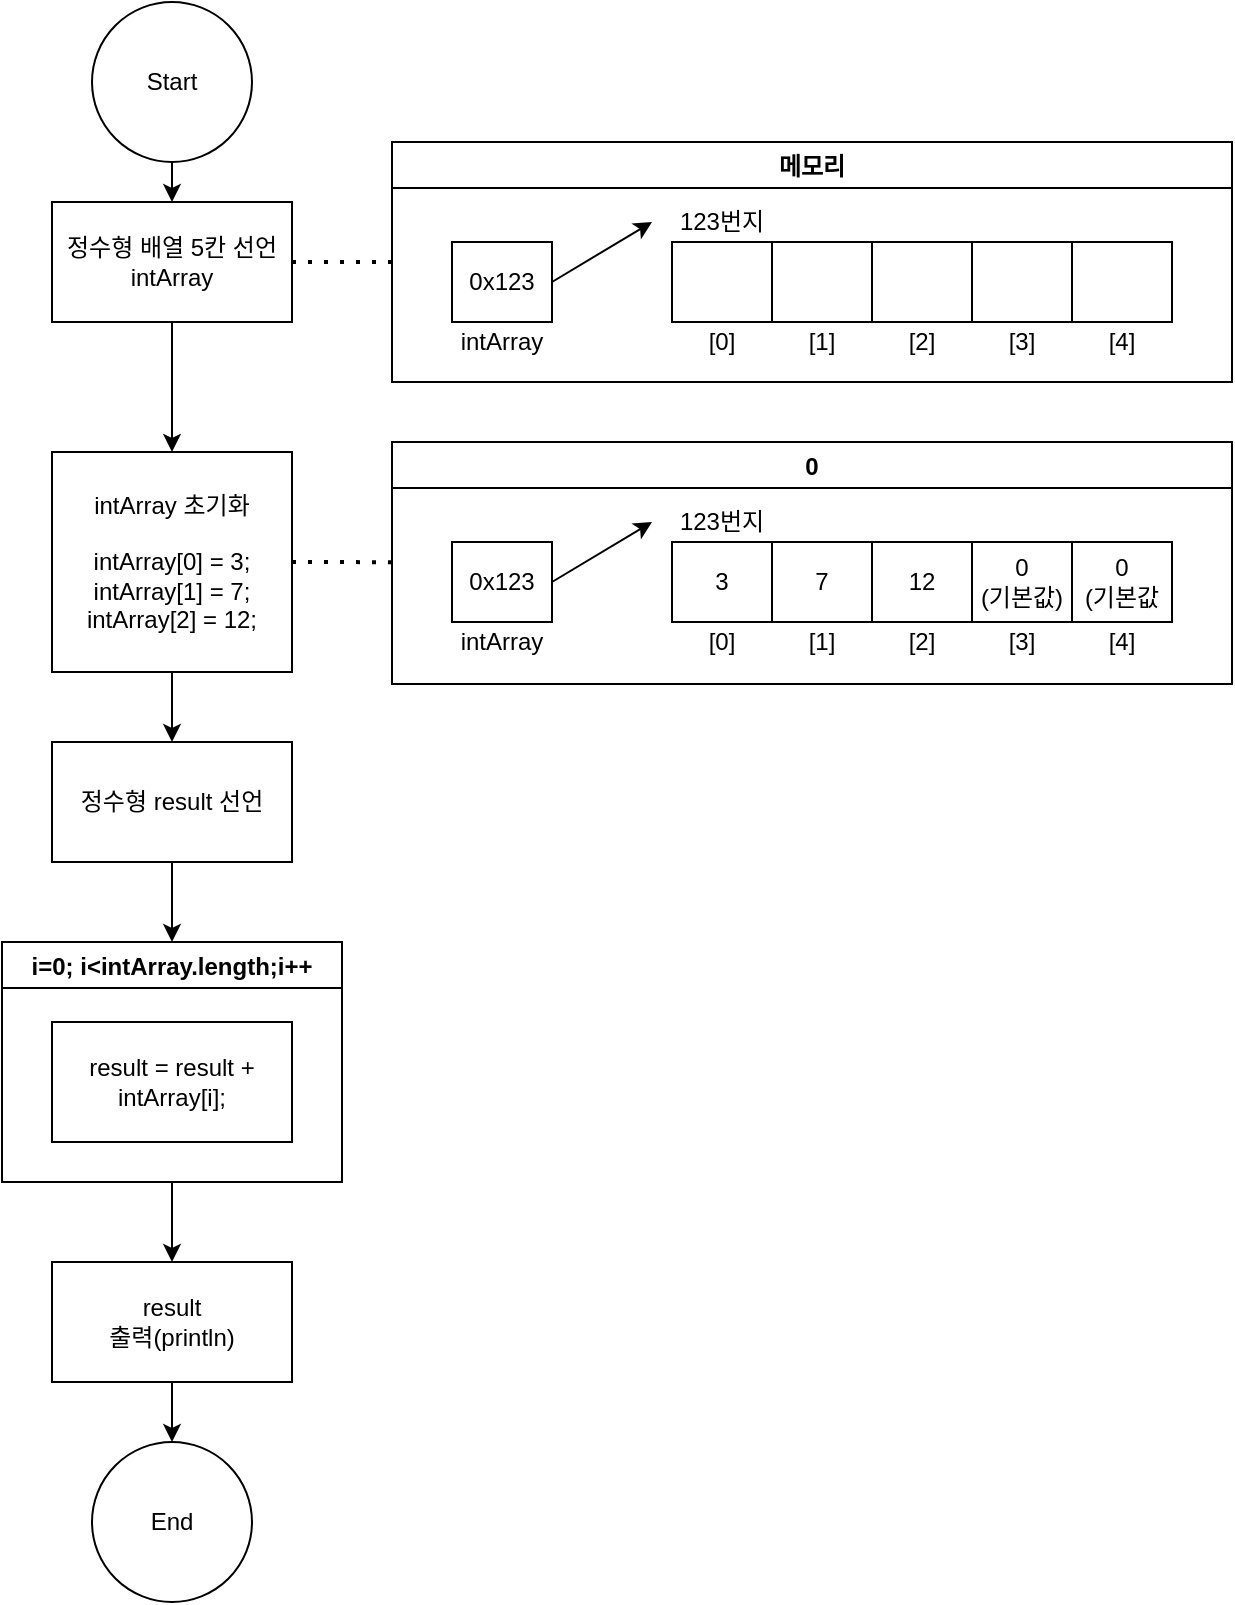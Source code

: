 <mxfile version="13.10.0" type="device" pages="8"><diagram id="7v7FZQp3te6NdSVNQgLX" name="Ex01"><mxGraphModel dx="1287" dy="784" grid="1" gridSize="10" guides="1" tooltips="1" connect="1" arrows="1" fold="1" page="1" pageScale="1" pageWidth="827" pageHeight="1169" math="0" shadow="0"><root><mxCell id="0"/><mxCell id="1" parent="0"/><mxCell id="nwWfPZsUo3SrA4VIZSr6-10" style="edgeStyle=orthogonalEdgeStyle;rounded=0;orthogonalLoop=1;jettySize=auto;html=1;exitX=0.5;exitY=1;exitDx=0;exitDy=0;entryX=0.5;entryY=0;entryDx=0;entryDy=0;" parent="1" source="nwWfPZsUo3SrA4VIZSr6-2" edge="1"><mxGeometry relative="1" as="geometry"><mxPoint x="80" y="180" as="targetPoint"/></mxGeometry></mxCell><mxCell id="nwWfPZsUo3SrA4VIZSr6-2" value="Start" style="ellipse;whiteSpace=wrap;html=1;aspect=fixed;" parent="1" vertex="1"><mxGeometry x="40" y="80" width="80" height="80" as="geometry"/></mxCell><mxCell id="nwWfPZsUo3SrA4VIZSr6-57" style="edgeStyle=orthogonalEdgeStyle;rounded=0;orthogonalLoop=1;jettySize=auto;html=1;exitX=0.5;exitY=1;exitDx=0;exitDy=0;entryX=0.5;entryY=0;entryDx=0;entryDy=0;" parent="1" source="nwWfPZsUo3SrA4VIZSr6-13" target="nwWfPZsUo3SrA4VIZSr6-56" edge="1"><mxGeometry relative="1" as="geometry"><mxPoint x="80" y="330" as="targetPoint"/></mxGeometry></mxCell><mxCell id="nwWfPZsUo3SrA4VIZSr6-13" value="정수형 배열 5칸 선언&lt;br&gt;intArray" style="rounded=0;whiteSpace=wrap;html=1;" parent="1" vertex="1"><mxGeometry x="20" y="180" width="120" height="60" as="geometry"/></mxCell><mxCell id="nwWfPZsUo3SrA4VIZSr6-14" value="" style="endArrow=none;dashed=1;html=1;dashPattern=1 3;strokeWidth=2;exitX=1;exitY=0.5;exitDx=0;exitDy=0;" parent="1" source="nwWfPZsUo3SrA4VIZSr6-13" target="nwWfPZsUo3SrA4VIZSr6-19" edge="1"><mxGeometry width="50" height="50" relative="1" as="geometry"><mxPoint x="210" y="300" as="sourcePoint"/><mxPoint x="270" y="210" as="targetPoint"/></mxGeometry></mxCell><mxCell id="nwWfPZsUo3SrA4VIZSr6-19" value="메모리" style="swimlane;" parent="1" vertex="1"><mxGeometry x="190" y="150" width="420" height="120" as="geometry"/></mxCell><mxCell id="nwWfPZsUo3SrA4VIZSr6-24" value="" style="shape=table;html=1;whiteSpace=wrap;startSize=0;container=1;collapsible=0;childLayout=tableLayout;" parent="nwWfPZsUo3SrA4VIZSr6-19" vertex="1"><mxGeometry x="140" y="50" width="250" height="40" as="geometry"/></mxCell><mxCell id="nwWfPZsUo3SrA4VIZSr6-33" value="" style="shape=partialRectangle;html=1;whiteSpace=wrap;collapsible=0;dropTarget=0;pointerEvents=0;fillColor=none;top=0;left=0;bottom=0;right=0;points=[[0,0.5],[1,0.5]];portConstraint=eastwest;" parent="nwWfPZsUo3SrA4VIZSr6-24" vertex="1"><mxGeometry width="250" height="40" as="geometry"/></mxCell><mxCell id="nwWfPZsUo3SrA4VIZSr6-34" value="" style="shape=partialRectangle;html=1;whiteSpace=wrap;connectable=0;fillColor=none;top=0;left=0;bottom=0;right=0;overflow=hidden;" parent="nwWfPZsUo3SrA4VIZSr6-33" vertex="1"><mxGeometry width="50" height="40" as="geometry"/></mxCell><mxCell id="nwWfPZsUo3SrA4VIZSr6-35" value="" style="shape=partialRectangle;html=1;whiteSpace=wrap;connectable=0;fillColor=none;top=0;left=0;bottom=0;right=0;overflow=hidden;" parent="nwWfPZsUo3SrA4VIZSr6-33" vertex="1"><mxGeometry x="50" width="50" height="40" as="geometry"/></mxCell><mxCell id="nwWfPZsUo3SrA4VIZSr6-36" value="" style="shape=partialRectangle;html=1;whiteSpace=wrap;connectable=0;fillColor=none;top=0;left=0;bottom=0;right=0;overflow=hidden;" parent="nwWfPZsUo3SrA4VIZSr6-33" vertex="1"><mxGeometry x="100" width="50" height="40" as="geometry"/></mxCell><mxCell id="nwWfPZsUo3SrA4VIZSr6-38" style="shape=partialRectangle;html=1;whiteSpace=wrap;connectable=0;fillColor=none;top=0;left=0;bottom=0;right=0;overflow=hidden;" parent="nwWfPZsUo3SrA4VIZSr6-33" vertex="1"><mxGeometry x="150" width="50" height="40" as="geometry"/></mxCell><mxCell id="nwWfPZsUo3SrA4VIZSr6-37" style="shape=partialRectangle;html=1;whiteSpace=wrap;connectable=0;fillColor=none;top=0;left=0;bottom=0;right=0;overflow=hidden;" parent="nwWfPZsUo3SrA4VIZSr6-33" vertex="1"><mxGeometry x="200" width="50" height="40" as="geometry"/></mxCell><mxCell id="nwWfPZsUo3SrA4VIZSr6-40" value="" style="shape=table;html=1;whiteSpace=wrap;startSize=0;container=1;collapsible=0;childLayout=tableLayout;" parent="nwWfPZsUo3SrA4VIZSr6-19" vertex="1"><mxGeometry x="30" y="50" width="50" height="40" as="geometry"/></mxCell><mxCell id="nwWfPZsUo3SrA4VIZSr6-41" value="" style="shape=partialRectangle;html=1;whiteSpace=wrap;collapsible=0;dropTarget=0;pointerEvents=0;fillColor=none;top=0;left=0;bottom=0;right=0;points=[[0,0.5],[1,0.5]];portConstraint=eastwest;" parent="nwWfPZsUo3SrA4VIZSr6-40" vertex="1"><mxGeometry width="50" height="40" as="geometry"/></mxCell><mxCell id="nwWfPZsUo3SrA4VIZSr6-42" value="0x123" style="shape=partialRectangle;html=1;whiteSpace=wrap;connectable=0;fillColor=none;top=0;left=0;bottom=0;right=0;overflow=hidden;" parent="nwWfPZsUo3SrA4VIZSr6-41" vertex="1"><mxGeometry width="50" height="40" as="geometry"/></mxCell><mxCell id="nwWfPZsUo3SrA4VIZSr6-47" value="123번지" style="text;html=1;strokeColor=none;fillColor=none;align=center;verticalAlign=middle;whiteSpace=wrap;rounded=0;" parent="nwWfPZsUo3SrA4VIZSr6-19" vertex="1"><mxGeometry x="130" y="30" width="70" height="20" as="geometry"/></mxCell><mxCell id="nwWfPZsUo3SrA4VIZSr6-49" value="[4]" style="text;html=1;strokeColor=none;fillColor=none;align=center;verticalAlign=middle;whiteSpace=wrap;rounded=0;" parent="nwWfPZsUo3SrA4VIZSr6-19" vertex="1"><mxGeometry x="340" y="90" width="50" height="20" as="geometry"/></mxCell><mxCell id="nwWfPZsUo3SrA4VIZSr6-50" value="[3]" style="text;html=1;strokeColor=none;fillColor=none;align=center;verticalAlign=middle;whiteSpace=wrap;rounded=0;" parent="nwWfPZsUo3SrA4VIZSr6-19" vertex="1"><mxGeometry x="290" y="90" width="50" height="20" as="geometry"/></mxCell><mxCell id="nwWfPZsUo3SrA4VIZSr6-51" value="[2]" style="text;html=1;strokeColor=none;fillColor=none;align=center;verticalAlign=middle;whiteSpace=wrap;rounded=0;" parent="nwWfPZsUo3SrA4VIZSr6-19" vertex="1"><mxGeometry x="240" y="90" width="50" height="20" as="geometry"/></mxCell><mxCell id="nwWfPZsUo3SrA4VIZSr6-52" value="[1]" style="text;html=1;strokeColor=none;fillColor=none;align=center;verticalAlign=middle;whiteSpace=wrap;rounded=0;" parent="nwWfPZsUo3SrA4VIZSr6-19" vertex="1"><mxGeometry x="190" y="90" width="50" height="20" as="geometry"/></mxCell><mxCell id="nwWfPZsUo3SrA4VIZSr6-53" value="[0]" style="text;html=1;strokeColor=none;fillColor=none;align=center;verticalAlign=middle;whiteSpace=wrap;rounded=0;" parent="nwWfPZsUo3SrA4VIZSr6-19" vertex="1"><mxGeometry x="140" y="90" width="50" height="20" as="geometry"/></mxCell><mxCell id="nwWfPZsUo3SrA4VIZSr6-54" value="" style="endArrow=classic;html=1;exitX=1;exitY=0.5;exitDx=0;exitDy=0;entryX=0;entryY=0.5;entryDx=0;entryDy=0;" parent="nwWfPZsUo3SrA4VIZSr6-19" source="nwWfPZsUo3SrA4VIZSr6-41" target="nwWfPZsUo3SrA4VIZSr6-47" edge="1"><mxGeometry width="50" height="50" relative="1" as="geometry"><mxPoint x="170" y="160" as="sourcePoint"/><mxPoint x="220" y="110" as="targetPoint"/></mxGeometry></mxCell><mxCell id="nwWfPZsUo3SrA4VIZSr6-55" value="intArray" style="text;html=1;strokeColor=none;fillColor=none;align=center;verticalAlign=middle;whiteSpace=wrap;rounded=0;" parent="nwWfPZsUo3SrA4VIZSr6-19" vertex="1"><mxGeometry x="35" y="90" width="40" height="20" as="geometry"/></mxCell><mxCell id="nwWfPZsUo3SrA4VIZSr6-101" style="edgeStyle=orthogonalEdgeStyle;rounded=0;orthogonalLoop=1;jettySize=auto;html=1;exitX=0.5;exitY=1;exitDx=0;exitDy=0;entryX=0.5;entryY=0;entryDx=0;entryDy=0;" parent="1" source="nwWfPZsUo3SrA4VIZSr6-56" target="nwWfPZsUo3SrA4VIZSr6-80" edge="1"><mxGeometry relative="1" as="geometry"/></mxCell><mxCell id="nwWfPZsUo3SrA4VIZSr6-56" value="intArray 초기화&lt;br&gt;&lt;br&gt;&lt;div&gt;intArray[0] = 3;&lt;/div&gt;&lt;div&gt;&lt;span&gt;&#9;&#9;&lt;/span&gt;intArray[1] = 7;&lt;/div&gt;&lt;div&gt;&lt;span&gt;&#9;&#9;&lt;/span&gt;intArray[2] = 12;&lt;/div&gt;" style="rounded=0;whiteSpace=wrap;html=1;" parent="1" vertex="1"><mxGeometry x="20" y="305" width="120" height="110" as="geometry"/></mxCell><mxCell id="nwWfPZsUo3SrA4VIZSr6-104" style="edgeStyle=orthogonalEdgeStyle;rounded=0;orthogonalLoop=1;jettySize=auto;html=1;exitX=0.5;exitY=1;exitDx=0;exitDy=0;entryX=0.5;entryY=0;entryDx=0;entryDy=0;" parent="1" source="nwWfPZsUo3SrA4VIZSr6-58" target="nwWfPZsUo3SrA4VIZSr6-103" edge="1"><mxGeometry relative="1" as="geometry"/></mxCell><mxCell id="nwWfPZsUo3SrA4VIZSr6-58" value="i=0; i&lt;intArray.length;i++" style="swimlane;" parent="1" vertex="1"><mxGeometry x="-5" y="550" width="170" height="120" as="geometry"/></mxCell><mxCell id="nwWfPZsUo3SrA4VIZSr6-79" value="result = result + intArray[i];" style="rounded=0;whiteSpace=wrap;html=1;" parent="nwWfPZsUo3SrA4VIZSr6-58" vertex="1"><mxGeometry x="25" y="40" width="120" height="60" as="geometry"/></mxCell><mxCell id="nwWfPZsUo3SrA4VIZSr6-102" style="edgeStyle=orthogonalEdgeStyle;rounded=0;orthogonalLoop=1;jettySize=auto;html=1;exitX=0.5;exitY=1;exitDx=0;exitDy=0;entryX=0.5;entryY=0;entryDx=0;entryDy=0;" parent="1" source="nwWfPZsUo3SrA4VIZSr6-80" target="nwWfPZsUo3SrA4VIZSr6-58" edge="1"><mxGeometry relative="1" as="geometry"/></mxCell><mxCell id="nwWfPZsUo3SrA4VIZSr6-80" value="정수형 result 선언" style="rounded=0;whiteSpace=wrap;html=1;" parent="1" vertex="1"><mxGeometry x="20" y="450" width="120" height="60" as="geometry"/></mxCell><mxCell id="nwWfPZsUo3SrA4VIZSr6-81" value="" style="endArrow=none;dashed=1;html=1;dashPattern=1 3;strokeWidth=2;exitX=1;exitY=0.5;exitDx=0;exitDy=0;" parent="1" source="nwWfPZsUo3SrA4VIZSr6-56" target="nwWfPZsUo3SrA4VIZSr6-82" edge="1"><mxGeometry width="50" height="50" relative="1" as="geometry"><mxPoint x="170" y="369" as="sourcePoint"/><mxPoint x="270" y="360" as="targetPoint"/></mxGeometry></mxCell><mxCell id="nwWfPZsUo3SrA4VIZSr6-82" value="0" style="swimlane;" parent="1" vertex="1"><mxGeometry x="190" y="300" width="420" height="121" as="geometry"/></mxCell><mxCell id="nwWfPZsUo3SrA4VIZSr6-83" value="" style="shape=table;html=1;whiteSpace=wrap;startSize=0;container=1;collapsible=0;childLayout=tableLayout;" parent="nwWfPZsUo3SrA4VIZSr6-82" vertex="1"><mxGeometry x="140" y="50" width="250" height="40" as="geometry"/></mxCell><mxCell id="nwWfPZsUo3SrA4VIZSr6-84" value="" style="shape=partialRectangle;html=1;whiteSpace=wrap;collapsible=0;dropTarget=0;pointerEvents=0;fillColor=none;top=0;left=0;bottom=0;right=0;points=[[0,0.5],[1,0.5]];portConstraint=eastwest;" parent="nwWfPZsUo3SrA4VIZSr6-83" vertex="1"><mxGeometry width="250" height="40" as="geometry"/></mxCell><mxCell id="nwWfPZsUo3SrA4VIZSr6-85" value="3" style="shape=partialRectangle;html=1;whiteSpace=wrap;connectable=0;fillColor=none;top=0;left=0;bottom=0;right=0;overflow=hidden;" parent="nwWfPZsUo3SrA4VIZSr6-84" vertex="1"><mxGeometry width="50" height="40" as="geometry"/></mxCell><mxCell id="nwWfPZsUo3SrA4VIZSr6-86" value="7" style="shape=partialRectangle;html=1;whiteSpace=wrap;connectable=0;fillColor=none;top=0;left=0;bottom=0;right=0;overflow=hidden;" parent="nwWfPZsUo3SrA4VIZSr6-84" vertex="1"><mxGeometry x="50" width="50" height="40" as="geometry"/></mxCell><mxCell id="nwWfPZsUo3SrA4VIZSr6-87" value="12" style="shape=partialRectangle;html=1;whiteSpace=wrap;connectable=0;fillColor=none;top=0;left=0;bottom=0;right=0;overflow=hidden;" parent="nwWfPZsUo3SrA4VIZSr6-84" vertex="1"><mxGeometry x="100" width="50" height="40" as="geometry"/></mxCell><mxCell id="nwWfPZsUo3SrA4VIZSr6-88" value="0&lt;br&gt;(기본값)" style="shape=partialRectangle;html=1;whiteSpace=wrap;connectable=0;fillColor=none;top=0;left=0;bottom=0;right=0;overflow=hidden;" parent="nwWfPZsUo3SrA4VIZSr6-84" vertex="1"><mxGeometry x="150" width="50" height="40" as="geometry"/></mxCell><mxCell id="nwWfPZsUo3SrA4VIZSr6-89" value="0&lt;br&gt;(기본값" style="shape=partialRectangle;html=1;whiteSpace=wrap;connectable=0;fillColor=none;top=0;left=0;bottom=0;right=0;overflow=hidden;" parent="nwWfPZsUo3SrA4VIZSr6-84" vertex="1"><mxGeometry x="200" width="50" height="40" as="geometry"/></mxCell><mxCell id="nwWfPZsUo3SrA4VIZSr6-90" value="" style="shape=table;html=1;whiteSpace=wrap;startSize=0;container=1;collapsible=0;childLayout=tableLayout;" parent="nwWfPZsUo3SrA4VIZSr6-82" vertex="1"><mxGeometry x="30" y="50" width="50" height="40" as="geometry"/></mxCell><mxCell id="nwWfPZsUo3SrA4VIZSr6-91" value="" style="shape=partialRectangle;html=1;whiteSpace=wrap;collapsible=0;dropTarget=0;pointerEvents=0;fillColor=none;top=0;left=0;bottom=0;right=0;points=[[0,0.5],[1,0.5]];portConstraint=eastwest;" parent="nwWfPZsUo3SrA4VIZSr6-90" vertex="1"><mxGeometry width="50" height="40" as="geometry"/></mxCell><mxCell id="nwWfPZsUo3SrA4VIZSr6-92" value="0x123" style="shape=partialRectangle;html=1;whiteSpace=wrap;connectable=0;fillColor=none;top=0;left=0;bottom=0;right=0;overflow=hidden;" parent="nwWfPZsUo3SrA4VIZSr6-91" vertex="1"><mxGeometry width="50" height="40" as="geometry"/></mxCell><mxCell id="nwWfPZsUo3SrA4VIZSr6-93" value="123번지" style="text;html=1;strokeColor=none;fillColor=none;align=center;verticalAlign=middle;whiteSpace=wrap;rounded=0;" parent="nwWfPZsUo3SrA4VIZSr6-82" vertex="1"><mxGeometry x="130" y="30" width="70" height="20" as="geometry"/></mxCell><mxCell id="nwWfPZsUo3SrA4VIZSr6-94" value="[4]" style="text;html=1;strokeColor=none;fillColor=none;align=center;verticalAlign=middle;whiteSpace=wrap;rounded=0;" parent="nwWfPZsUo3SrA4VIZSr6-82" vertex="1"><mxGeometry x="340" y="90" width="50" height="20" as="geometry"/></mxCell><mxCell id="nwWfPZsUo3SrA4VIZSr6-95" value="[3]" style="text;html=1;strokeColor=none;fillColor=none;align=center;verticalAlign=middle;whiteSpace=wrap;rounded=0;" parent="nwWfPZsUo3SrA4VIZSr6-82" vertex="1"><mxGeometry x="290" y="90" width="50" height="20" as="geometry"/></mxCell><mxCell id="nwWfPZsUo3SrA4VIZSr6-96" value="[2]" style="text;html=1;strokeColor=none;fillColor=none;align=center;verticalAlign=middle;whiteSpace=wrap;rounded=0;" parent="nwWfPZsUo3SrA4VIZSr6-82" vertex="1"><mxGeometry x="240" y="90" width="50" height="20" as="geometry"/></mxCell><mxCell id="nwWfPZsUo3SrA4VIZSr6-97" value="[1]" style="text;html=1;strokeColor=none;fillColor=none;align=center;verticalAlign=middle;whiteSpace=wrap;rounded=0;" parent="nwWfPZsUo3SrA4VIZSr6-82" vertex="1"><mxGeometry x="190" y="90" width="50" height="20" as="geometry"/></mxCell><mxCell id="nwWfPZsUo3SrA4VIZSr6-98" value="[0]" style="text;html=1;strokeColor=none;fillColor=none;align=center;verticalAlign=middle;whiteSpace=wrap;rounded=0;" parent="nwWfPZsUo3SrA4VIZSr6-82" vertex="1"><mxGeometry x="140" y="90" width="50" height="20" as="geometry"/></mxCell><mxCell id="nwWfPZsUo3SrA4VIZSr6-99" value="" style="endArrow=classic;html=1;exitX=1;exitY=0.5;exitDx=0;exitDy=0;entryX=0;entryY=0.5;entryDx=0;entryDy=0;" parent="nwWfPZsUo3SrA4VIZSr6-82" source="nwWfPZsUo3SrA4VIZSr6-91" target="nwWfPZsUo3SrA4VIZSr6-93" edge="1"><mxGeometry width="50" height="50" relative="1" as="geometry"><mxPoint x="170" y="160" as="sourcePoint"/><mxPoint x="220" y="110" as="targetPoint"/></mxGeometry></mxCell><mxCell id="nwWfPZsUo3SrA4VIZSr6-100" value="intArray" style="text;html=1;strokeColor=none;fillColor=none;align=center;verticalAlign=middle;whiteSpace=wrap;rounded=0;" parent="nwWfPZsUo3SrA4VIZSr6-82" vertex="1"><mxGeometry x="35" y="90" width="40" height="20" as="geometry"/></mxCell><mxCell id="nwWfPZsUo3SrA4VIZSr6-103" value="result&lt;br&gt;출력(println)" style="rounded=0;whiteSpace=wrap;html=1;" parent="1" vertex="1"><mxGeometry x="20" y="710" width="120" height="60" as="geometry"/></mxCell><mxCell id="qFt2XsxvgwR3RJw6gzdf-1" style="edgeStyle=orthogonalEdgeStyle;rounded=0;orthogonalLoop=1;jettySize=auto;html=1;exitX=0.5;exitY=1;exitDx=0;exitDy=0;" parent="1" source="nwWfPZsUo3SrA4VIZSr6-103" edge="1"><mxGeometry relative="1" as="geometry"><mxPoint x="260" y="800" as="sourcePoint"/><mxPoint x="80" y="800" as="targetPoint"/></mxGeometry></mxCell><mxCell id="qFt2XsxvgwR3RJw6gzdf-2" value="End" style="ellipse;whiteSpace=wrap;html=1;aspect=fixed;" parent="1" vertex="1"><mxGeometry x="40" y="800" width="80" height="80" as="geometry"/></mxCell></root></mxGraphModel></diagram><diagram id="eZjZTHhlESfn0QOOMK8g" name="Ex02"><mxGraphModel dx="1289" dy="736" grid="1" gridSize="10" guides="1" tooltips="1" connect="1" arrows="1" fold="1" page="1" pageScale="1" pageWidth="827" pageHeight="1169" math="0" shadow="0"><root><mxCell id="xBURR-1nM1ea8pn1b_WS-0"/><mxCell id="xBURR-1nM1ea8pn1b_WS-1" parent="xBURR-1nM1ea8pn1b_WS-0"/><mxCell id="VSgvNtL2NJerjNXyW4qS-0" style="edgeStyle=orthogonalEdgeStyle;rounded=0;orthogonalLoop=1;jettySize=auto;html=1;exitX=0.5;exitY=1;exitDx=0;exitDy=0;entryX=0.5;entryY=0;entryDx=0;entryDy=0;" edge="1" parent="xBURR-1nM1ea8pn1b_WS-1" source="VSgvNtL2NJerjNXyW4qS-1"><mxGeometry relative="1" as="geometry"><mxPoint x="80" y="180" as="targetPoint"/></mxGeometry></mxCell><mxCell id="VSgvNtL2NJerjNXyW4qS-1" value="Start" style="ellipse;whiteSpace=wrap;html=1;aspect=fixed;" vertex="1" parent="xBURR-1nM1ea8pn1b_WS-1"><mxGeometry x="40" y="80" width="80" height="80" as="geometry"/></mxCell><mxCell id="VSgvNtL2NJerjNXyW4qS-2" style="edgeStyle=orthogonalEdgeStyle;rounded=0;orthogonalLoop=1;jettySize=auto;html=1;exitX=0.5;exitY=1;exitDx=0;exitDy=0;entryX=0.5;entryY=0;entryDx=0;entryDy=0;" edge="1" parent="xBURR-1nM1ea8pn1b_WS-1" source="VSgvNtL2NJerjNXyW4qS-3" target="VSgvNtL2NJerjNXyW4qS-25"><mxGeometry relative="1" as="geometry"><mxPoint x="80" y="330" as="targetPoint"/></mxGeometry></mxCell><mxCell id="VSgvNtL2NJerjNXyW4qS-3" value="실수형 배열 3칸 선언&lt;br&gt;dbArray" style="rounded=0;whiteSpace=wrap;html=1;" vertex="1" parent="xBURR-1nM1ea8pn1b_WS-1"><mxGeometry x="20" y="180" width="120" height="60" as="geometry"/></mxCell><mxCell id="VSgvNtL2NJerjNXyW4qS-4" value="" style="endArrow=none;dashed=1;html=1;dashPattern=1 3;strokeWidth=2;exitX=1;exitY=0.5;exitDx=0;exitDy=0;" edge="1" parent="xBURR-1nM1ea8pn1b_WS-1" source="VSgvNtL2NJerjNXyW4qS-3" target="VSgvNtL2NJerjNXyW4qS-5"><mxGeometry width="50" height="50" relative="1" as="geometry"><mxPoint x="210" y="300" as="sourcePoint"/><mxPoint x="270" y="210" as="targetPoint"/></mxGeometry></mxCell><mxCell id="VSgvNtL2NJerjNXyW4qS-5" value="메모리" style="swimlane;" vertex="1" parent="xBURR-1nM1ea8pn1b_WS-1"><mxGeometry x="190" y="150" width="320" height="120" as="geometry"/></mxCell><mxCell id="VSgvNtL2NJerjNXyW4qS-6" value="" style="shape=table;html=1;whiteSpace=wrap;startSize=0;container=1;collapsible=0;childLayout=tableLayout;" vertex="1" parent="VSgvNtL2NJerjNXyW4qS-5"><mxGeometry x="140" y="50" width="150" height="40" as="geometry"/></mxCell><mxCell id="VSgvNtL2NJerjNXyW4qS-7" value="" style="shape=partialRectangle;html=1;whiteSpace=wrap;collapsible=0;dropTarget=0;pointerEvents=0;fillColor=none;top=0;left=0;bottom=0;right=0;points=[[0,0.5],[1,0.5]];portConstraint=eastwest;" vertex="1" parent="VSgvNtL2NJerjNXyW4qS-6"><mxGeometry width="150" height="40" as="geometry"/></mxCell><mxCell id="VSgvNtL2NJerjNXyW4qS-8" value="" style="shape=partialRectangle;html=1;whiteSpace=wrap;connectable=0;fillColor=none;top=0;left=0;bottom=0;right=0;overflow=hidden;" vertex="1" parent="VSgvNtL2NJerjNXyW4qS-7"><mxGeometry width="50" height="40" as="geometry"/></mxCell><mxCell id="VSgvNtL2NJerjNXyW4qS-9" value="" style="shape=partialRectangle;html=1;whiteSpace=wrap;connectable=0;fillColor=none;top=0;left=0;bottom=0;right=0;overflow=hidden;" vertex="1" parent="VSgvNtL2NJerjNXyW4qS-7"><mxGeometry x="50" width="50" height="40" as="geometry"/></mxCell><mxCell id="VSgvNtL2NJerjNXyW4qS-10" value="" style="shape=partialRectangle;html=1;whiteSpace=wrap;connectable=0;fillColor=none;top=0;left=0;bottom=0;right=0;overflow=hidden;" vertex="1" parent="VSgvNtL2NJerjNXyW4qS-7"><mxGeometry x="100" width="50" height="40" as="geometry"/></mxCell><mxCell id="VSgvNtL2NJerjNXyW4qS-13" value="" style="shape=table;html=1;whiteSpace=wrap;startSize=0;container=1;collapsible=0;childLayout=tableLayout;" vertex="1" parent="VSgvNtL2NJerjNXyW4qS-5"><mxGeometry x="30" y="50" width="50" height="40" as="geometry"/></mxCell><mxCell id="VSgvNtL2NJerjNXyW4qS-14" value="" style="shape=partialRectangle;html=1;whiteSpace=wrap;collapsible=0;dropTarget=0;pointerEvents=0;fillColor=none;top=0;left=0;bottom=0;right=0;points=[[0,0.5],[1,0.5]];portConstraint=eastwest;" vertex="1" parent="VSgvNtL2NJerjNXyW4qS-13"><mxGeometry width="50" height="40" as="geometry"/></mxCell><mxCell id="VSgvNtL2NJerjNXyW4qS-15" value="0x223" style="shape=partialRectangle;html=1;whiteSpace=wrap;connectable=0;fillColor=none;top=0;left=0;bottom=0;right=0;overflow=hidden;" vertex="1" parent="VSgvNtL2NJerjNXyW4qS-14"><mxGeometry width="50" height="40" as="geometry"/></mxCell><mxCell id="VSgvNtL2NJerjNXyW4qS-16" value="223번지" style="text;html=1;strokeColor=none;fillColor=none;align=center;verticalAlign=middle;whiteSpace=wrap;rounded=0;" vertex="1" parent="VSgvNtL2NJerjNXyW4qS-5"><mxGeometry x="130" y="30" width="70" height="20" as="geometry"/></mxCell><mxCell id="VSgvNtL2NJerjNXyW4qS-19" value="[2]" style="text;html=1;strokeColor=none;fillColor=none;align=center;verticalAlign=middle;whiteSpace=wrap;rounded=0;" vertex="1" parent="VSgvNtL2NJerjNXyW4qS-5"><mxGeometry x="240" y="90" width="50" height="20" as="geometry"/></mxCell><mxCell id="VSgvNtL2NJerjNXyW4qS-20" value="[1]" style="text;html=1;strokeColor=none;fillColor=none;align=center;verticalAlign=middle;whiteSpace=wrap;rounded=0;" vertex="1" parent="VSgvNtL2NJerjNXyW4qS-5"><mxGeometry x="190" y="90" width="50" height="20" as="geometry"/></mxCell><mxCell id="VSgvNtL2NJerjNXyW4qS-21" value="[0]" style="text;html=1;strokeColor=none;fillColor=none;align=center;verticalAlign=middle;whiteSpace=wrap;rounded=0;" vertex="1" parent="VSgvNtL2NJerjNXyW4qS-5"><mxGeometry x="140" y="90" width="50" height="20" as="geometry"/></mxCell><mxCell id="VSgvNtL2NJerjNXyW4qS-22" value="" style="endArrow=classic;html=1;exitX=1;exitY=0.5;exitDx=0;exitDy=0;entryX=0;entryY=0.5;entryDx=0;entryDy=0;" edge="1" parent="VSgvNtL2NJerjNXyW4qS-5" source="VSgvNtL2NJerjNXyW4qS-14" target="VSgvNtL2NJerjNXyW4qS-16"><mxGeometry width="50" height="50" relative="1" as="geometry"><mxPoint x="170" y="160" as="sourcePoint"/><mxPoint x="220" y="110" as="targetPoint"/></mxGeometry></mxCell><mxCell id="VSgvNtL2NJerjNXyW4qS-23" value="dbArray" style="text;html=1;strokeColor=none;fillColor=none;align=center;verticalAlign=middle;whiteSpace=wrap;rounded=0;" vertex="1" parent="VSgvNtL2NJerjNXyW4qS-5"><mxGeometry x="35" y="90" width="40" height="20" as="geometry"/></mxCell><mxCell id="VSgvNtL2NJerjNXyW4qS-24" style="edgeStyle=orthogonalEdgeStyle;rounded=0;orthogonalLoop=1;jettySize=auto;html=1;exitX=0.5;exitY=1;exitDx=0;exitDy=0;entryX=0.5;entryY=0;entryDx=0;entryDy=0;" edge="1" parent="xBURR-1nM1ea8pn1b_WS-1" source="VSgvNtL2NJerjNXyW4qS-25"><mxGeometry relative="1" as="geometry"><mxPoint x="80" y="450" as="targetPoint"/></mxGeometry></mxCell><mxCell id="VSgvNtL2NJerjNXyW4qS-25" value="dbArray 초기화&lt;br&gt;&lt;br&gt;&lt;div&gt;&lt;div&gt;dbArray[0] = 6.7;&lt;/div&gt;&lt;div&gt;&lt;span&gt;&#9;&#9;&lt;/span&gt;dbArray[1] = 3.3;&lt;/div&gt;&lt;div&gt;&lt;span&gt;&#9;&#9;&lt;/span&gt;dbArray[2] = 1.2;&lt;/div&gt;&lt;/div&gt;" style="rounded=0;whiteSpace=wrap;html=1;" vertex="1" parent="xBURR-1nM1ea8pn1b_WS-1"><mxGeometry x="20" y="305" width="120" height="110" as="geometry"/></mxCell><mxCell id="VSgvNtL2NJerjNXyW4qS-26" style="edgeStyle=orthogonalEdgeStyle;rounded=0;orthogonalLoop=1;jettySize=auto;html=1;exitX=0.5;exitY=1;exitDx=0;exitDy=0;" edge="1" parent="xBURR-1nM1ea8pn1b_WS-1" source="VSgvNtL2NJerjNXyW4qS-27"><mxGeometry relative="1" as="geometry"><mxPoint x="80" y="630" as="targetPoint"/></mxGeometry></mxCell><mxCell id="VSgvNtL2NJerjNXyW4qS-27" value="i=0; i&lt;dbArray.length;i++" style="swimlane;" vertex="1" parent="xBURR-1nM1ea8pn1b_WS-1"><mxGeometry x="-5" y="450" width="170" height="120" as="geometry"/></mxCell><mxCell id="VSgvNtL2NJerjNXyW4qS-28" value="dbArray[i]&lt;br&gt;출력(println)" style="rounded=0;whiteSpace=wrap;html=1;" vertex="1" parent="VSgvNtL2NJerjNXyW4qS-27"><mxGeometry x="25" y="40" width="120" height="60" as="geometry"/></mxCell><mxCell id="VSgvNtL2NJerjNXyW4qS-31" value="" style="endArrow=none;dashed=1;html=1;dashPattern=1 3;strokeWidth=2;exitX=1;exitY=0.5;exitDx=0;exitDy=0;" edge="1" parent="xBURR-1nM1ea8pn1b_WS-1" source="VSgvNtL2NJerjNXyW4qS-25" target="VSgvNtL2NJerjNXyW4qS-32"><mxGeometry width="50" height="50" relative="1" as="geometry"><mxPoint x="170" y="369" as="sourcePoint"/><mxPoint x="270" y="360" as="targetPoint"/></mxGeometry></mxCell><mxCell id="VSgvNtL2NJerjNXyW4qS-32" value="0" style="swimlane;" vertex="1" parent="xBURR-1nM1ea8pn1b_WS-1"><mxGeometry x="190" y="300" width="320" height="121" as="geometry"/></mxCell><mxCell id="VSgvNtL2NJerjNXyW4qS-33" value="" style="shape=table;html=1;whiteSpace=wrap;startSize=0;container=1;collapsible=0;childLayout=tableLayout;" vertex="1" parent="VSgvNtL2NJerjNXyW4qS-32"><mxGeometry x="140" y="50" width="150" height="40" as="geometry"/></mxCell><mxCell id="VSgvNtL2NJerjNXyW4qS-34" value="" style="shape=partialRectangle;html=1;whiteSpace=wrap;collapsible=0;dropTarget=0;pointerEvents=0;fillColor=none;top=0;left=0;bottom=0;right=0;points=[[0,0.5],[1,0.5]];portConstraint=eastwest;" vertex="1" parent="VSgvNtL2NJerjNXyW4qS-33"><mxGeometry width="150" height="40" as="geometry"/></mxCell><mxCell id="VSgvNtL2NJerjNXyW4qS-35" value="6.7" style="shape=partialRectangle;html=1;whiteSpace=wrap;connectable=0;fillColor=none;top=0;left=0;bottom=0;right=0;overflow=hidden;" vertex="1" parent="VSgvNtL2NJerjNXyW4qS-34"><mxGeometry width="50" height="40" as="geometry"/></mxCell><mxCell id="VSgvNtL2NJerjNXyW4qS-36" value="3.3" style="shape=partialRectangle;html=1;whiteSpace=wrap;connectable=0;fillColor=none;top=0;left=0;bottom=0;right=0;overflow=hidden;" vertex="1" parent="VSgvNtL2NJerjNXyW4qS-34"><mxGeometry x="50" width="50" height="40" as="geometry"/></mxCell><mxCell id="VSgvNtL2NJerjNXyW4qS-37" value="1.2" style="shape=partialRectangle;html=1;whiteSpace=wrap;connectable=0;fillColor=none;top=0;left=0;bottom=0;right=0;overflow=hidden;" vertex="1" parent="VSgvNtL2NJerjNXyW4qS-34"><mxGeometry x="100" width="50" height="40" as="geometry"/></mxCell><mxCell id="VSgvNtL2NJerjNXyW4qS-40" value="" style="shape=table;html=1;whiteSpace=wrap;startSize=0;container=1;collapsible=0;childLayout=tableLayout;" vertex="1" parent="VSgvNtL2NJerjNXyW4qS-32"><mxGeometry x="30" y="50" width="50" height="40" as="geometry"/></mxCell><mxCell id="VSgvNtL2NJerjNXyW4qS-41" value="" style="shape=partialRectangle;html=1;whiteSpace=wrap;collapsible=0;dropTarget=0;pointerEvents=0;fillColor=none;top=0;left=0;bottom=0;right=0;points=[[0,0.5],[1,0.5]];portConstraint=eastwest;" vertex="1" parent="VSgvNtL2NJerjNXyW4qS-40"><mxGeometry width="50" height="40" as="geometry"/></mxCell><mxCell id="VSgvNtL2NJerjNXyW4qS-42" value="0x223" style="shape=partialRectangle;html=1;whiteSpace=wrap;connectable=0;fillColor=none;top=0;left=0;bottom=0;right=0;overflow=hidden;" vertex="1" parent="VSgvNtL2NJerjNXyW4qS-41"><mxGeometry width="50" height="40" as="geometry"/></mxCell><mxCell id="VSgvNtL2NJerjNXyW4qS-43" value="223번지" style="text;html=1;strokeColor=none;fillColor=none;align=center;verticalAlign=middle;whiteSpace=wrap;rounded=0;" vertex="1" parent="VSgvNtL2NJerjNXyW4qS-32"><mxGeometry x="130" y="30" width="70" height="20" as="geometry"/></mxCell><mxCell id="VSgvNtL2NJerjNXyW4qS-46" value="[2]" style="text;html=1;strokeColor=none;fillColor=none;align=center;verticalAlign=middle;whiteSpace=wrap;rounded=0;" vertex="1" parent="VSgvNtL2NJerjNXyW4qS-32"><mxGeometry x="240" y="90" width="50" height="20" as="geometry"/></mxCell><mxCell id="VSgvNtL2NJerjNXyW4qS-47" value="[1]" style="text;html=1;strokeColor=none;fillColor=none;align=center;verticalAlign=middle;whiteSpace=wrap;rounded=0;" vertex="1" parent="VSgvNtL2NJerjNXyW4qS-32"><mxGeometry x="190" y="90" width="50" height="20" as="geometry"/></mxCell><mxCell id="VSgvNtL2NJerjNXyW4qS-48" value="[0]" style="text;html=1;strokeColor=none;fillColor=none;align=center;verticalAlign=middle;whiteSpace=wrap;rounded=0;" vertex="1" parent="VSgvNtL2NJerjNXyW4qS-32"><mxGeometry x="140" y="90" width="50" height="20" as="geometry"/></mxCell><mxCell id="VSgvNtL2NJerjNXyW4qS-49" value="" style="endArrow=classic;html=1;exitX=1;exitY=0.5;exitDx=0;exitDy=0;entryX=0;entryY=0.5;entryDx=0;entryDy=0;" edge="1" parent="VSgvNtL2NJerjNXyW4qS-32" source="VSgvNtL2NJerjNXyW4qS-41" target="VSgvNtL2NJerjNXyW4qS-43"><mxGeometry width="50" height="50" relative="1" as="geometry"><mxPoint x="170" y="160" as="sourcePoint"/><mxPoint x="220" y="110" as="targetPoint"/></mxGeometry></mxCell><mxCell id="VSgvNtL2NJerjNXyW4qS-50" value="dbArray" style="text;html=1;strokeColor=none;fillColor=none;align=center;verticalAlign=middle;whiteSpace=wrap;rounded=0;" vertex="1" parent="VSgvNtL2NJerjNXyW4qS-32"><mxGeometry x="35" y="90" width="40" height="20" as="geometry"/></mxCell><mxCell id="VSgvNtL2NJerjNXyW4qS-52" value="End" style="ellipse;whiteSpace=wrap;html=1;aspect=fixed;" vertex="1" parent="xBURR-1nM1ea8pn1b_WS-1"><mxGeometry x="40" y="630" width="80" height="80" as="geometry"/></mxCell></root></mxGraphModel></diagram><diagram id="VQHc9_3fqYNHZ-fgHCwA" name="Ex04"><mxGraphModel dx="1289" dy="736" grid="1" gridSize="10" guides="1" tooltips="1" connect="1" arrows="1" fold="1" page="1" pageScale="1" pageWidth="827" pageHeight="1169" math="0" shadow="0"><root><mxCell id="RRuClqpQPxS7c_3kOqJA-0"/><mxCell id="RRuClqpQPxS7c_3kOqJA-1" parent="RRuClqpQPxS7c_3kOqJA-0"/><mxCell id="BRwjoe7oPDLfSi6JINiQ-0" style="edgeStyle=orthogonalEdgeStyle;rounded=0;orthogonalLoop=1;jettySize=auto;html=1;exitX=0.5;exitY=1;exitDx=0;exitDy=0;entryX=0.5;entryY=0;entryDx=0;entryDy=0;" edge="1" parent="RRuClqpQPxS7c_3kOqJA-1" source="BRwjoe7oPDLfSi6JINiQ-1"><mxGeometry relative="1" as="geometry"><mxPoint x="80" y="180" as="targetPoint"/></mxGeometry></mxCell><mxCell id="BRwjoe7oPDLfSi6JINiQ-1" value="Start" style="ellipse;whiteSpace=wrap;html=1;aspect=fixed;" vertex="1" parent="RRuClqpQPxS7c_3kOqJA-1"><mxGeometry x="40" y="80" width="80" height="80" as="geometry"/></mxCell><mxCell id="dZ9ez6BuBAk2TGBAI87H-8" style="edgeStyle=orthogonalEdgeStyle;rounded=0;orthogonalLoop=1;jettySize=auto;html=1;exitX=0.5;exitY=1;exitDx=0;exitDy=0;entryX=0.5;entryY=0;entryDx=0;entryDy=0;" edge="1" parent="RRuClqpQPxS7c_3kOqJA-1" source="BRwjoe7oPDLfSi6JINiQ-3" target="dZ9ez6BuBAk2TGBAI87H-3"><mxGeometry relative="1" as="geometry"/></mxCell><mxCell id="BRwjoe7oPDLfSi6JINiQ-3" value="정수형 배열 13칸&lt;br&gt;&amp;nbsp;선언 및 초기화&lt;br&gt;data" style="rounded=0;whiteSpace=wrap;html=1;" vertex="1" parent="RRuClqpQPxS7c_3kOqJA-1"><mxGeometry x="20" y="180" width="120" height="60" as="geometry"/></mxCell><mxCell id="BRwjoe7oPDLfSi6JINiQ-4" value="" style="endArrow=none;dashed=1;html=1;dashPattern=1 3;strokeWidth=2;exitX=1;exitY=0.5;exitDx=0;exitDy=0;" edge="1" parent="RRuClqpQPxS7c_3kOqJA-1" source="BRwjoe7oPDLfSi6JINiQ-3" target="BRwjoe7oPDLfSi6JINiQ-5"><mxGeometry width="50" height="50" relative="1" as="geometry"><mxPoint x="210" y="300" as="sourcePoint"/><mxPoint x="270" y="210" as="targetPoint"/></mxGeometry></mxCell><mxCell id="BRwjoe7oPDLfSi6JINiQ-5" value="메모리" style="swimlane;" vertex="1" parent="RRuClqpQPxS7c_3kOqJA-1"><mxGeometry x="190" y="150" width="810" height="120" as="geometry"/></mxCell><mxCell id="BRwjoe7oPDLfSi6JINiQ-6" value="" style="shape=table;html=1;whiteSpace=wrap;startSize=0;container=1;collapsible=0;childLayout=tableLayout;" vertex="1" parent="BRwjoe7oPDLfSi6JINiQ-5"><mxGeometry x="140" y="50" width="650" height="40" as="geometry"/></mxCell><mxCell id="BRwjoe7oPDLfSi6JINiQ-7" value="" style="shape=partialRectangle;html=1;whiteSpace=wrap;collapsible=0;dropTarget=0;pointerEvents=0;fillColor=none;top=0;left=0;bottom=0;right=0;points=[[0,0.5],[1,0.5]];portConstraint=eastwest;" vertex="1" parent="BRwjoe7oPDLfSi6JINiQ-6"><mxGeometry width="650" height="40" as="geometry"/></mxCell><mxCell id="BRwjoe7oPDLfSi6JINiQ-8" value="1" style="shape=partialRectangle;html=1;whiteSpace=wrap;connectable=0;fillColor=none;top=0;left=0;bottom=0;right=0;overflow=hidden;" vertex="1" parent="BRwjoe7oPDLfSi6JINiQ-7"><mxGeometry width="50" height="40" as="geometry"/></mxCell><mxCell id="BRwjoe7oPDLfSi6JINiQ-9" value="3" style="shape=partialRectangle;html=1;whiteSpace=wrap;connectable=0;fillColor=none;top=0;left=0;bottom=0;right=0;overflow=hidden;" vertex="1" parent="BRwjoe7oPDLfSi6JINiQ-7"><mxGeometry x="50" width="50" height="40" as="geometry"/></mxCell><mxCell id="BRwjoe7oPDLfSi6JINiQ-10" value="5" style="shape=partialRectangle;html=1;whiteSpace=wrap;connectable=0;fillColor=none;top=0;left=0;bottom=0;right=0;overflow=hidden;" vertex="1" parent="BRwjoe7oPDLfSi6JINiQ-7"><mxGeometry x="100" width="50" height="40" as="geometry"/></mxCell><mxCell id="BRwjoe7oPDLfSi6JINiQ-11" value="8" style="shape=partialRectangle;html=1;whiteSpace=wrap;connectable=0;fillColor=none;top=0;left=0;bottom=0;right=0;overflow=hidden;" vertex="1" parent="BRwjoe7oPDLfSi6JINiQ-7"><mxGeometry x="150" width="50" height="40" as="geometry"/></mxCell><mxCell id="BRwjoe7oPDLfSi6JINiQ-12" value="9" style="shape=partialRectangle;html=1;whiteSpace=wrap;connectable=0;fillColor=none;top=0;left=0;bottom=0;right=0;overflow=hidden;" vertex="1" parent="BRwjoe7oPDLfSi6JINiQ-7"><mxGeometry x="200" width="50" height="40" as="geometry"/></mxCell><mxCell id="BRwjoe7oPDLfSi6JINiQ-54" value="11" style="shape=partialRectangle;html=1;whiteSpace=wrap;connectable=0;fillColor=none;top=0;left=0;bottom=0;right=0;overflow=hidden;" vertex="1" parent="BRwjoe7oPDLfSi6JINiQ-7"><mxGeometry x="250" width="50" height="40" as="geometry"/></mxCell><mxCell id="BRwjoe7oPDLfSi6JINiQ-55" value="15" style="shape=partialRectangle;html=1;whiteSpace=wrap;connectable=0;fillColor=none;top=0;left=0;bottom=0;right=0;overflow=hidden;" vertex="1" parent="BRwjoe7oPDLfSi6JINiQ-7"><mxGeometry x="300" width="50" height="40" as="geometry"/></mxCell><mxCell id="BRwjoe7oPDLfSi6JINiQ-56" value="19" style="shape=partialRectangle;html=1;whiteSpace=wrap;connectable=0;fillColor=none;top=0;left=0;bottom=0;right=0;overflow=hidden;" vertex="1" parent="BRwjoe7oPDLfSi6JINiQ-7"><mxGeometry x="350" width="50" height="40" as="geometry"/></mxCell><mxCell id="BRwjoe7oPDLfSi6JINiQ-57" value="18" style="shape=partialRectangle;html=1;whiteSpace=wrap;connectable=0;fillColor=none;top=0;left=0;bottom=0;right=0;overflow=hidden;" vertex="1" parent="BRwjoe7oPDLfSi6JINiQ-7"><mxGeometry x="400" width="50" height="40" as="geometry"/></mxCell><mxCell id="BRwjoe7oPDLfSi6JINiQ-58" value="20" style="shape=partialRectangle;html=1;whiteSpace=wrap;connectable=0;fillColor=none;top=0;left=0;bottom=0;right=0;overflow=hidden;" vertex="1" parent="BRwjoe7oPDLfSi6JINiQ-7"><mxGeometry x="450" width="50" height="40" as="geometry"/></mxCell><mxCell id="BRwjoe7oPDLfSi6JINiQ-59" value="30" style="shape=partialRectangle;html=1;whiteSpace=wrap;connectable=0;fillColor=none;top=0;left=0;bottom=0;right=0;overflow=hidden;" vertex="1" parent="BRwjoe7oPDLfSi6JINiQ-7"><mxGeometry x="500" width="50" height="40" as="geometry"/></mxCell><mxCell id="BRwjoe7oPDLfSi6JINiQ-60" value="33" style="shape=partialRectangle;html=1;whiteSpace=wrap;connectable=0;fillColor=none;top=0;left=0;bottom=0;right=0;overflow=hidden;" vertex="1" parent="BRwjoe7oPDLfSi6JINiQ-7"><mxGeometry x="550" width="50" height="40" as="geometry"/></mxCell><mxCell id="BRwjoe7oPDLfSi6JINiQ-61" value="31" style="shape=partialRectangle;html=1;whiteSpace=wrap;connectable=0;fillColor=none;top=0;left=0;bottom=0;right=0;overflow=hidden;" vertex="1" parent="BRwjoe7oPDLfSi6JINiQ-7"><mxGeometry x="600" width="50" height="40" as="geometry"/></mxCell><mxCell id="BRwjoe7oPDLfSi6JINiQ-13" value="" style="shape=table;html=1;whiteSpace=wrap;startSize=0;container=1;collapsible=0;childLayout=tableLayout;" vertex="1" parent="BRwjoe7oPDLfSi6JINiQ-5"><mxGeometry x="30" y="50" width="50" height="40" as="geometry"/></mxCell><mxCell id="BRwjoe7oPDLfSi6JINiQ-14" value="" style="shape=partialRectangle;html=1;whiteSpace=wrap;collapsible=0;dropTarget=0;pointerEvents=0;fillColor=none;top=0;left=0;bottom=0;right=0;points=[[0,0.5],[1,0.5]];portConstraint=eastwest;" vertex="1" parent="BRwjoe7oPDLfSi6JINiQ-13"><mxGeometry width="50" height="40" as="geometry"/></mxCell><mxCell id="BRwjoe7oPDLfSi6JINiQ-15" value="0x852" style="shape=partialRectangle;html=1;whiteSpace=wrap;connectable=0;fillColor=none;top=0;left=0;bottom=0;right=0;overflow=hidden;" vertex="1" parent="BRwjoe7oPDLfSi6JINiQ-14"><mxGeometry width="50" height="40" as="geometry"/></mxCell><mxCell id="BRwjoe7oPDLfSi6JINiQ-16" value="852번지" style="text;html=1;strokeColor=none;fillColor=none;align=center;verticalAlign=middle;whiteSpace=wrap;rounded=0;" vertex="1" parent="BRwjoe7oPDLfSi6JINiQ-5"><mxGeometry x="130" y="30" width="70" height="20" as="geometry"/></mxCell><mxCell id="BRwjoe7oPDLfSi6JINiQ-17" value="[4]" style="text;html=1;strokeColor=none;fillColor=none;align=center;verticalAlign=middle;whiteSpace=wrap;rounded=0;" vertex="1" parent="BRwjoe7oPDLfSi6JINiQ-5"><mxGeometry x="340" y="90" width="50" height="20" as="geometry"/></mxCell><mxCell id="BRwjoe7oPDLfSi6JINiQ-18" value="[3]" style="text;html=1;strokeColor=none;fillColor=none;align=center;verticalAlign=middle;whiteSpace=wrap;rounded=0;" vertex="1" parent="BRwjoe7oPDLfSi6JINiQ-5"><mxGeometry x="290" y="90" width="50" height="20" as="geometry"/></mxCell><mxCell id="BRwjoe7oPDLfSi6JINiQ-19" value="[2]" style="text;html=1;strokeColor=none;fillColor=none;align=center;verticalAlign=middle;whiteSpace=wrap;rounded=0;" vertex="1" parent="BRwjoe7oPDLfSi6JINiQ-5"><mxGeometry x="240" y="90" width="50" height="20" as="geometry"/></mxCell><mxCell id="BRwjoe7oPDLfSi6JINiQ-20" value="[1]" style="text;html=1;strokeColor=none;fillColor=none;align=center;verticalAlign=middle;whiteSpace=wrap;rounded=0;" vertex="1" parent="BRwjoe7oPDLfSi6JINiQ-5"><mxGeometry x="190" y="90" width="50" height="20" as="geometry"/></mxCell><mxCell id="BRwjoe7oPDLfSi6JINiQ-21" value="[0]" style="text;html=1;strokeColor=none;fillColor=none;align=center;verticalAlign=middle;whiteSpace=wrap;rounded=0;" vertex="1" parent="BRwjoe7oPDLfSi6JINiQ-5"><mxGeometry x="140" y="90" width="50" height="20" as="geometry"/></mxCell><mxCell id="BRwjoe7oPDLfSi6JINiQ-22" value="" style="endArrow=classic;html=1;exitX=1;exitY=0.5;exitDx=0;exitDy=0;entryX=0;entryY=0.5;entryDx=0;entryDy=0;" edge="1" parent="BRwjoe7oPDLfSi6JINiQ-5" source="BRwjoe7oPDLfSi6JINiQ-14" target="BRwjoe7oPDLfSi6JINiQ-16"><mxGeometry width="50" height="50" relative="1" as="geometry"><mxPoint x="170" y="160" as="sourcePoint"/><mxPoint x="220" y="110" as="targetPoint"/></mxGeometry></mxCell><mxCell id="BRwjoe7oPDLfSi6JINiQ-23" value="data" style="text;html=1;strokeColor=none;fillColor=none;align=center;verticalAlign=middle;whiteSpace=wrap;rounded=0;" vertex="1" parent="BRwjoe7oPDLfSi6JINiQ-5"><mxGeometry x="35" y="90" width="40" height="20" as="geometry"/></mxCell><mxCell id="dZ9ez6BuBAk2TGBAI87H-6" style="edgeStyle=orthogonalEdgeStyle;rounded=0;orthogonalLoop=1;jettySize=auto;html=1;exitX=0.5;exitY=1;exitDx=0;exitDy=0;entryX=0.5;entryY=0;entryDx=0;entryDy=0;" edge="1" parent="RRuClqpQPxS7c_3kOqJA-1" source="BRwjoe7oPDLfSi6JINiQ-27" target="dZ9ez6BuBAk2TGBAI87H-5"><mxGeometry relative="1" as="geometry"/></mxCell><mxCell id="BRwjoe7oPDLfSi6JINiQ-27" value="i=0; i&lt;data.length; i++" style="swimlane;" vertex="1" parent="RRuClqpQPxS7c_3kOqJA-1"><mxGeometry x="-5" y="360" width="170" height="300" as="geometry"/></mxCell><mxCell id="BRwjoe7oPDLfSi6JINiQ-28" value="result = result + intArray[i];" style="rounded=0;whiteSpace=wrap;html=1;" vertex="1" parent="BRwjoe7oPDLfSi6JINiQ-27"><mxGeometry x="25" y="40" width="120" height="60" as="geometry"/></mxCell><mxCell id="dZ9ez6BuBAk2TGBAI87H-10" style="edgeStyle=orthogonalEdgeStyle;rounded=0;orthogonalLoop=1;jettySize=auto;html=1;exitX=0.5;exitY=1;exitDx=0;exitDy=0;entryX=0.5;entryY=0;entryDx=0;entryDy=0;endArrow=none;endFill=0;" edge="1" parent="BRwjoe7oPDLfSi6JINiQ-27" source="dZ9ez6BuBAk2TGBAI87H-2" target="dZ9ez6BuBAk2TGBAI87H-4"><mxGeometry relative="1" as="geometry"/></mxCell><mxCell id="dZ9ez6BuBAk2TGBAI87H-2" value="data[i] % 3 == 0?" style="rhombus;whiteSpace=wrap;html=1;" vertex="1" parent="BRwjoe7oPDLfSi6JINiQ-27"><mxGeometry x="25" y="120" width="120" height="80" as="geometry"/></mxCell><mxCell id="dZ9ez6BuBAk2TGBAI87H-4" value="&lt;div&gt;count++;&lt;/div&gt;&lt;div&gt;&lt;span&gt;&#9;&#9;&#9;&#9;&lt;/span&gt;result += data[i];&amp;nbsp;&lt;/div&gt;" style="rounded=0;whiteSpace=wrap;html=1;" vertex="1" parent="BRwjoe7oPDLfSi6JINiQ-27"><mxGeometry x="25" y="220" width="120" height="60" as="geometry"/></mxCell><mxCell id="5eBju6P96SoPt3Qfash0-0" value="True" style="text;html=1;strokeColor=none;fillColor=none;align=center;verticalAlign=middle;whiteSpace=wrap;rounded=0;" vertex="1" parent="BRwjoe7oPDLfSi6JINiQ-27"><mxGeometry x="45" y="200" width="40" height="20" as="geometry"/></mxCell><mxCell id="BRwjoe7oPDLfSi6JINiQ-51" value="&quot;주어진 배열에서 3의 배수의 합=&amp;gt;&quot; +result&lt;br&gt;출력(println)" style="rounded=0;whiteSpace=wrap;html=1;" vertex="1" parent="RRuClqpQPxS7c_3kOqJA-1"><mxGeometry x="20" y="800" width="120" height="60" as="geometry"/></mxCell><mxCell id="BRwjoe7oPDLfSi6JINiQ-52" style="edgeStyle=orthogonalEdgeStyle;rounded=0;orthogonalLoop=1;jettySize=auto;html=1;exitX=0.5;exitY=1;exitDx=0;exitDy=0;entryX=0.5;entryY=0;entryDx=0;entryDy=0;" edge="1" parent="RRuClqpQPxS7c_3kOqJA-1" source="BRwjoe7oPDLfSi6JINiQ-51" target="BRwjoe7oPDLfSi6JINiQ-53"><mxGeometry relative="1" as="geometry"><mxPoint x="260" y="930" as="sourcePoint"/><mxPoint x="80" y="930" as="targetPoint"/></mxGeometry></mxCell><mxCell id="BRwjoe7oPDLfSi6JINiQ-53" value="End" style="ellipse;whiteSpace=wrap;html=1;aspect=fixed;" vertex="1" parent="RRuClqpQPxS7c_3kOqJA-1"><mxGeometry x="40" y="900" width="80" height="80" as="geometry"/></mxCell><mxCell id="BRwjoe7oPDLfSi6JINiQ-67" value="[5]" style="text;html=1;strokeColor=none;fillColor=none;align=center;verticalAlign=middle;whiteSpace=wrap;rounded=0;" vertex="1" parent="RRuClqpQPxS7c_3kOqJA-1"><mxGeometry x="580" y="240" width="50" height="20" as="geometry"/></mxCell><mxCell id="BRwjoe7oPDLfSi6JINiQ-68" value="[6]" style="text;html=1;strokeColor=none;fillColor=none;align=center;verticalAlign=middle;whiteSpace=wrap;rounded=0;" vertex="1" parent="RRuClqpQPxS7c_3kOqJA-1"><mxGeometry x="630" y="240" width="50" height="20" as="geometry"/></mxCell><mxCell id="BRwjoe7oPDLfSi6JINiQ-69" value="[7]" style="text;html=1;strokeColor=none;fillColor=none;align=center;verticalAlign=middle;whiteSpace=wrap;rounded=0;" vertex="1" parent="RRuClqpQPxS7c_3kOqJA-1"><mxGeometry x="680" y="240" width="50" height="20" as="geometry"/></mxCell><mxCell id="BRwjoe7oPDLfSi6JINiQ-70" value="[8]" style="text;html=1;strokeColor=none;fillColor=none;align=center;verticalAlign=middle;whiteSpace=wrap;rounded=0;" vertex="1" parent="RRuClqpQPxS7c_3kOqJA-1"><mxGeometry x="730" y="240" width="50" height="20" as="geometry"/></mxCell><mxCell id="BRwjoe7oPDLfSi6JINiQ-71" value="[9]" style="text;html=1;strokeColor=none;fillColor=none;align=center;verticalAlign=middle;whiteSpace=wrap;rounded=0;" vertex="1" parent="RRuClqpQPxS7c_3kOqJA-1"><mxGeometry x="780" y="240" width="50" height="20" as="geometry"/></mxCell><mxCell id="BRwjoe7oPDLfSi6JINiQ-72" value="[10]" style="text;html=1;strokeColor=none;fillColor=none;align=center;verticalAlign=middle;whiteSpace=wrap;rounded=0;" vertex="1" parent="RRuClqpQPxS7c_3kOqJA-1"><mxGeometry x="830" y="240" width="50" height="20" as="geometry"/></mxCell><mxCell id="BRwjoe7oPDLfSi6JINiQ-73" value="[11]" style="text;html=1;strokeColor=none;fillColor=none;align=center;verticalAlign=middle;whiteSpace=wrap;rounded=0;" vertex="1" parent="RRuClqpQPxS7c_3kOqJA-1"><mxGeometry x="880" y="240" width="50" height="20" as="geometry"/></mxCell><mxCell id="BRwjoe7oPDLfSi6JINiQ-74" value="[12]" style="text;html=1;strokeColor=none;fillColor=none;align=center;verticalAlign=middle;whiteSpace=wrap;rounded=0;" vertex="1" parent="RRuClqpQPxS7c_3kOqJA-1"><mxGeometry x="930" y="240" width="50" height="20" as="geometry"/></mxCell><mxCell id="dZ9ez6BuBAk2TGBAI87H-9" style="edgeStyle=orthogonalEdgeStyle;rounded=0;orthogonalLoop=1;jettySize=auto;html=1;exitX=0.5;exitY=1;exitDx=0;exitDy=0;entryX=0.5;entryY=0;entryDx=0;entryDy=0;" edge="1" parent="RRuClqpQPxS7c_3kOqJA-1" source="dZ9ez6BuBAk2TGBAI87H-3" target="BRwjoe7oPDLfSi6JINiQ-27"><mxGeometry relative="1" as="geometry"/></mxCell><mxCell id="dZ9ez6BuBAk2TGBAI87H-3" value="배수 갯수 count&lt;br&gt;배수합 result&lt;br&gt;정수형 선언" style="rounded=0;whiteSpace=wrap;html=1;" vertex="1" parent="RRuClqpQPxS7c_3kOqJA-1"><mxGeometry x="20" y="260" width="120" height="60" as="geometry"/></mxCell><mxCell id="dZ9ez6BuBAk2TGBAI87H-7" style="edgeStyle=orthogonalEdgeStyle;rounded=0;orthogonalLoop=1;jettySize=auto;html=1;exitX=0.5;exitY=1;exitDx=0;exitDy=0;entryX=0.5;entryY=0;entryDx=0;entryDy=0;" edge="1" parent="RRuClqpQPxS7c_3kOqJA-1" source="dZ9ez6BuBAk2TGBAI87H-5" target="BRwjoe7oPDLfSi6JINiQ-51"><mxGeometry relative="1" as="geometry"/></mxCell><mxCell id="dZ9ez6BuBAk2TGBAI87H-5" value="&quot;주어진 배열에서 3의 배수의 개수=&amp;gt;&quot; +count&lt;br&gt;출력(println)" style="rounded=0;whiteSpace=wrap;html=1;" vertex="1" parent="RRuClqpQPxS7c_3kOqJA-1"><mxGeometry x="20" y="700" width="120" height="60" as="geometry"/></mxCell></root></mxGraphModel></diagram><diagram id="PUjhHeyl65KNo-DgrPt2" name="Ex05"><mxGraphModel dx="1289" dy="736" grid="1" gridSize="10" guides="1" tooltips="1" connect="1" arrows="1" fold="1" page="1" pageScale="1" pageWidth="827" pageHeight="1169" math="0" shadow="0"><root><mxCell id="59Co1VzrmP9MwZBhE5ua-0"/><mxCell id="59Co1VzrmP9MwZBhE5ua-1" parent="59Co1VzrmP9MwZBhE5ua-0"/><mxCell id="gw4l2ocGCqcs-49PARic-0" style="edgeStyle=orthogonalEdgeStyle;rounded=0;orthogonalLoop=1;jettySize=auto;html=1;exitX=0.5;exitY=1;exitDx=0;exitDy=0;entryX=0.5;entryY=0;entryDx=0;entryDy=0;" edge="1" parent="59Co1VzrmP9MwZBhE5ua-1" source="gw4l2ocGCqcs-49PARic-1"><mxGeometry relative="1" as="geometry"><mxPoint x="80" y="180" as="targetPoint"/></mxGeometry></mxCell><mxCell id="gw4l2ocGCqcs-49PARic-1" value="Start" style="ellipse;whiteSpace=wrap;html=1;aspect=fixed;" vertex="1" parent="59Co1VzrmP9MwZBhE5ua-1"><mxGeometry x="40" y="80" width="80" height="80" as="geometry"/></mxCell><mxCell id="gw4l2ocGCqcs-49PARic-55" style="edgeStyle=orthogonalEdgeStyle;rounded=0;orthogonalLoop=1;jettySize=auto;html=1;exitX=0.5;exitY=1;exitDx=0;exitDy=0;entryX=0.5;entryY=0;entryDx=0;entryDy=0;endArrow=classic;endFill=1;" edge="1" parent="59Co1VzrmP9MwZBhE5ua-1" source="gw4l2ocGCqcs-49PARic-3" target="gw4l2ocGCqcs-49PARic-54"><mxGeometry relative="1" as="geometry"/></mxCell><mxCell id="gw4l2ocGCqcs-49PARic-3" value="정수형 배열 5칸 선언&lt;br&gt;intArray" style="rounded=0;whiteSpace=wrap;html=1;" vertex="1" parent="59Co1VzrmP9MwZBhE5ua-1"><mxGeometry x="20" y="180" width="120" height="60" as="geometry"/></mxCell><mxCell id="gw4l2ocGCqcs-49PARic-4" value="" style="endArrow=none;dashed=1;html=1;dashPattern=1 3;strokeWidth=2;exitX=1;exitY=0.5;exitDx=0;exitDy=0;" edge="1" parent="59Co1VzrmP9MwZBhE5ua-1" source="gw4l2ocGCqcs-49PARic-3" target="gw4l2ocGCqcs-49PARic-5"><mxGeometry width="50" height="50" relative="1" as="geometry"><mxPoint x="210" y="300" as="sourcePoint"/><mxPoint x="270" y="210" as="targetPoint"/></mxGeometry></mxCell><mxCell id="gw4l2ocGCqcs-49PARic-5" value="메모리" style="swimlane;" vertex="1" parent="59Co1VzrmP9MwZBhE5ua-1"><mxGeometry x="190" y="150" width="420" height="120" as="geometry"/></mxCell><mxCell id="gw4l2ocGCqcs-49PARic-6" value="" style="shape=table;html=1;whiteSpace=wrap;startSize=0;container=1;collapsible=0;childLayout=tableLayout;" vertex="1" parent="gw4l2ocGCqcs-49PARic-5"><mxGeometry x="140" y="50" width="250" height="40" as="geometry"/></mxCell><mxCell id="gw4l2ocGCqcs-49PARic-7" value="" style="shape=partialRectangle;html=1;whiteSpace=wrap;collapsible=0;dropTarget=0;pointerEvents=0;fillColor=none;top=0;left=0;bottom=0;right=0;points=[[0,0.5],[1,0.5]];portConstraint=eastwest;" vertex="1" parent="gw4l2ocGCqcs-49PARic-6"><mxGeometry width="250" height="40" as="geometry"/></mxCell><mxCell id="gw4l2ocGCqcs-49PARic-8" value="" style="shape=partialRectangle;html=1;whiteSpace=wrap;connectable=0;fillColor=none;top=0;left=0;bottom=0;right=0;overflow=hidden;" vertex="1" parent="gw4l2ocGCqcs-49PARic-7"><mxGeometry width="50" height="40" as="geometry"/></mxCell><mxCell id="gw4l2ocGCqcs-49PARic-9" value="" style="shape=partialRectangle;html=1;whiteSpace=wrap;connectable=0;fillColor=none;top=0;left=0;bottom=0;right=0;overflow=hidden;" vertex="1" parent="gw4l2ocGCqcs-49PARic-7"><mxGeometry x="50" width="50" height="40" as="geometry"/></mxCell><mxCell id="gw4l2ocGCqcs-49PARic-10" value="" style="shape=partialRectangle;html=1;whiteSpace=wrap;connectable=0;fillColor=none;top=0;left=0;bottom=0;right=0;overflow=hidden;" vertex="1" parent="gw4l2ocGCqcs-49PARic-7"><mxGeometry x="100" width="50" height="40" as="geometry"/></mxCell><mxCell id="gw4l2ocGCqcs-49PARic-11" style="shape=partialRectangle;html=1;whiteSpace=wrap;connectable=0;fillColor=none;top=0;left=0;bottom=0;right=0;overflow=hidden;" vertex="1" parent="gw4l2ocGCqcs-49PARic-7"><mxGeometry x="150" width="50" height="40" as="geometry"/></mxCell><mxCell id="gw4l2ocGCqcs-49PARic-12" style="shape=partialRectangle;html=1;whiteSpace=wrap;connectable=0;fillColor=none;top=0;left=0;bottom=0;right=0;overflow=hidden;" vertex="1" parent="gw4l2ocGCqcs-49PARic-7"><mxGeometry x="200" width="50" height="40" as="geometry"/></mxCell><mxCell id="gw4l2ocGCqcs-49PARic-13" value="" style="shape=table;html=1;whiteSpace=wrap;startSize=0;container=1;collapsible=0;childLayout=tableLayout;" vertex="1" parent="gw4l2ocGCqcs-49PARic-5"><mxGeometry x="30" y="50" width="50" height="40" as="geometry"/></mxCell><mxCell id="gw4l2ocGCqcs-49PARic-14" value="" style="shape=partialRectangle;html=1;whiteSpace=wrap;collapsible=0;dropTarget=0;pointerEvents=0;fillColor=none;top=0;left=0;bottom=0;right=0;points=[[0,0.5],[1,0.5]];portConstraint=eastwest;" vertex="1" parent="gw4l2ocGCqcs-49PARic-13"><mxGeometry width="50" height="40" as="geometry"/></mxCell><mxCell id="gw4l2ocGCqcs-49PARic-15" value="0x311" style="shape=partialRectangle;html=1;whiteSpace=wrap;connectable=0;fillColor=none;top=0;left=0;bottom=0;right=0;overflow=hidden;" vertex="1" parent="gw4l2ocGCqcs-49PARic-14"><mxGeometry width="50" height="40" as="geometry"/></mxCell><mxCell id="gw4l2ocGCqcs-49PARic-16" value="311번지" style="text;html=1;strokeColor=none;fillColor=none;align=center;verticalAlign=middle;whiteSpace=wrap;rounded=0;" vertex="1" parent="gw4l2ocGCqcs-49PARic-5"><mxGeometry x="130" y="30" width="70" height="20" as="geometry"/></mxCell><mxCell id="gw4l2ocGCqcs-49PARic-17" value="[4]" style="text;html=1;strokeColor=none;fillColor=none;align=center;verticalAlign=middle;whiteSpace=wrap;rounded=0;" vertex="1" parent="gw4l2ocGCqcs-49PARic-5"><mxGeometry x="340" y="90" width="50" height="20" as="geometry"/></mxCell><mxCell id="gw4l2ocGCqcs-49PARic-18" value="[3]" style="text;html=1;strokeColor=none;fillColor=none;align=center;verticalAlign=middle;whiteSpace=wrap;rounded=0;" vertex="1" parent="gw4l2ocGCqcs-49PARic-5"><mxGeometry x="290" y="90" width="50" height="20" as="geometry"/></mxCell><mxCell id="gw4l2ocGCqcs-49PARic-19" value="[2]" style="text;html=1;strokeColor=none;fillColor=none;align=center;verticalAlign=middle;whiteSpace=wrap;rounded=0;" vertex="1" parent="gw4l2ocGCqcs-49PARic-5"><mxGeometry x="240" y="90" width="50" height="20" as="geometry"/></mxCell><mxCell id="gw4l2ocGCqcs-49PARic-20" value="[1]" style="text;html=1;strokeColor=none;fillColor=none;align=center;verticalAlign=middle;whiteSpace=wrap;rounded=0;" vertex="1" parent="gw4l2ocGCqcs-49PARic-5"><mxGeometry x="190" y="90" width="50" height="20" as="geometry"/></mxCell><mxCell id="gw4l2ocGCqcs-49PARic-21" value="[0]" style="text;html=1;strokeColor=none;fillColor=none;align=center;verticalAlign=middle;whiteSpace=wrap;rounded=0;" vertex="1" parent="gw4l2ocGCqcs-49PARic-5"><mxGeometry x="140" y="90" width="50" height="20" as="geometry"/></mxCell><mxCell id="gw4l2ocGCqcs-49PARic-22" value="" style="endArrow=classic;html=1;exitX=1;exitY=0.5;exitDx=0;exitDy=0;entryX=0;entryY=0.5;entryDx=0;entryDy=0;" edge="1" parent="gw4l2ocGCqcs-49PARic-5" source="gw4l2ocGCqcs-49PARic-14" target="gw4l2ocGCqcs-49PARic-16"><mxGeometry width="50" height="50" relative="1" as="geometry"><mxPoint x="170" y="160" as="sourcePoint"/><mxPoint x="220" y="110" as="targetPoint"/></mxGeometry></mxCell><mxCell id="gw4l2ocGCqcs-49PARic-23" value="intArray" style="text;html=1;strokeColor=none;fillColor=none;align=center;verticalAlign=middle;whiteSpace=wrap;rounded=0;" vertex="1" parent="gw4l2ocGCqcs-49PARic-5"><mxGeometry x="35" y="90" width="40" height="20" as="geometry"/></mxCell><mxCell id="gw4l2ocGCqcs-49PARic-59" style="edgeStyle=orthogonalEdgeStyle;rounded=0;orthogonalLoop=1;jettySize=auto;html=1;entryX=0.5;entryY=0;entryDx=0;entryDy=0;endArrow=classic;endFill=1;" edge="1" parent="59Co1VzrmP9MwZBhE5ua-1" source="gw4l2ocGCqcs-49PARic-27" target="gw4l2ocGCqcs-49PARic-57"><mxGeometry relative="1" as="geometry"/></mxCell><mxCell id="gw4l2ocGCqcs-49PARic-27" value="i=0; i&lt;intArray.length;i++" style="swimlane;" vertex="1" parent="59Co1VzrmP9MwZBhE5ua-1"><mxGeometry x="-5" y="390" width="170" height="200" as="geometry"/></mxCell><mxCell id="gw4l2ocGCqcs-49PARic-28" value="result = result + intArray[i];" style="rounded=0;whiteSpace=wrap;html=1;" vertex="1" parent="gw4l2ocGCqcs-49PARic-27"><mxGeometry x="25" y="120" width="120" height="60" as="geometry"/></mxCell><mxCell id="gw4l2ocGCqcs-49PARic-56" value="intArray[i] = 입력" style="rounded=0;whiteSpace=wrap;html=1;" vertex="1" parent="gw4l2ocGCqcs-49PARic-27"><mxGeometry x="25" y="40" width="120" height="60" as="geometry"/></mxCell><mxCell id="gw4l2ocGCqcs-49PARic-31" value="" style="endArrow=none;dashed=1;html=1;dashPattern=1 3;strokeWidth=2;exitX=1;exitY=0.5;exitDx=0;exitDy=0;entryX=0;entryY=0.5;entryDx=0;entryDy=0;" edge="1" parent="59Co1VzrmP9MwZBhE5ua-1" source="gw4l2ocGCqcs-49PARic-27" target="gw4l2ocGCqcs-49PARic-32"><mxGeometry width="50" height="50" relative="1" as="geometry"><mxPoint x="185" y="719" as="sourcePoint"/><mxPoint x="285" y="710" as="targetPoint"/></mxGeometry></mxCell><mxCell id="gw4l2ocGCqcs-49PARic-32" value="0" style="swimlane;" vertex="1" parent="59Co1VzrmP9MwZBhE5ua-1"><mxGeometry x="220" y="430" width="420" height="121" as="geometry"/></mxCell><mxCell id="gw4l2ocGCqcs-49PARic-33" value="" style="shape=table;html=1;whiteSpace=wrap;startSize=0;container=1;collapsible=0;childLayout=tableLayout;" vertex="1" parent="gw4l2ocGCqcs-49PARic-32"><mxGeometry x="140" y="50" width="250" height="40" as="geometry"/></mxCell><mxCell id="gw4l2ocGCqcs-49PARic-34" value="" style="shape=partialRectangle;html=1;whiteSpace=wrap;collapsible=0;dropTarget=0;pointerEvents=0;fillColor=none;top=0;left=0;bottom=0;right=0;points=[[0,0.5],[1,0.5]];portConstraint=eastwest;" vertex="1" parent="gw4l2ocGCqcs-49PARic-33"><mxGeometry width="250" height="40" as="geometry"/></mxCell><mxCell id="gw4l2ocGCqcs-49PARic-35" value="입력1" style="shape=partialRectangle;html=1;whiteSpace=wrap;connectable=0;fillColor=none;top=0;left=0;bottom=0;right=0;overflow=hidden;" vertex="1" parent="gw4l2ocGCqcs-49PARic-34"><mxGeometry width="50" height="40" as="geometry"/></mxCell><mxCell id="gw4l2ocGCqcs-49PARic-36" value="입력2" style="shape=partialRectangle;html=1;whiteSpace=wrap;connectable=0;fillColor=none;top=0;left=0;bottom=0;right=0;overflow=hidden;" vertex="1" parent="gw4l2ocGCqcs-49PARic-34"><mxGeometry x="50" width="50" height="40" as="geometry"/></mxCell><mxCell id="gw4l2ocGCqcs-49PARic-37" value="입력3" style="shape=partialRectangle;html=1;whiteSpace=wrap;connectable=0;fillColor=none;top=0;left=0;bottom=0;right=0;overflow=hidden;" vertex="1" parent="gw4l2ocGCqcs-49PARic-34"><mxGeometry x="100" width="50" height="40" as="geometry"/></mxCell><mxCell id="gw4l2ocGCqcs-49PARic-38" value="입력4" style="shape=partialRectangle;html=1;whiteSpace=wrap;connectable=0;fillColor=none;top=0;left=0;bottom=0;right=0;overflow=hidden;" vertex="1" parent="gw4l2ocGCqcs-49PARic-34"><mxGeometry x="150" width="50" height="40" as="geometry"/></mxCell><mxCell id="gw4l2ocGCqcs-49PARic-39" value="입력5" style="shape=partialRectangle;html=1;whiteSpace=wrap;connectable=0;fillColor=none;top=0;left=0;bottom=0;right=0;overflow=hidden;" vertex="1" parent="gw4l2ocGCqcs-49PARic-34"><mxGeometry x="200" width="50" height="40" as="geometry"/></mxCell><mxCell id="gw4l2ocGCqcs-49PARic-40" value="" style="shape=table;html=1;whiteSpace=wrap;startSize=0;container=1;collapsible=0;childLayout=tableLayout;" vertex="1" parent="gw4l2ocGCqcs-49PARic-32"><mxGeometry x="30" y="50" width="50" height="40" as="geometry"/></mxCell><mxCell id="gw4l2ocGCqcs-49PARic-41" value="" style="shape=partialRectangle;html=1;whiteSpace=wrap;collapsible=0;dropTarget=0;pointerEvents=0;fillColor=none;top=0;left=0;bottom=0;right=0;points=[[0,0.5],[1,0.5]];portConstraint=eastwest;" vertex="1" parent="gw4l2ocGCqcs-49PARic-40"><mxGeometry width="50" height="40" as="geometry"/></mxCell><mxCell id="gw4l2ocGCqcs-49PARic-42" value="0x311" style="shape=partialRectangle;html=1;whiteSpace=wrap;connectable=0;fillColor=none;top=0;left=0;bottom=0;right=0;overflow=hidden;" vertex="1" parent="gw4l2ocGCqcs-49PARic-41"><mxGeometry width="50" height="40" as="geometry"/></mxCell><mxCell id="gw4l2ocGCqcs-49PARic-43" value="311번지" style="text;html=1;strokeColor=none;fillColor=none;align=center;verticalAlign=middle;whiteSpace=wrap;rounded=0;" vertex="1" parent="gw4l2ocGCqcs-49PARic-32"><mxGeometry x="130" y="30" width="70" height="20" as="geometry"/></mxCell><mxCell id="gw4l2ocGCqcs-49PARic-44" value="[4]" style="text;html=1;strokeColor=none;fillColor=none;align=center;verticalAlign=middle;whiteSpace=wrap;rounded=0;" vertex="1" parent="gw4l2ocGCqcs-49PARic-32"><mxGeometry x="340" y="90" width="50" height="20" as="geometry"/></mxCell><mxCell id="gw4l2ocGCqcs-49PARic-45" value="[3]" style="text;html=1;strokeColor=none;fillColor=none;align=center;verticalAlign=middle;whiteSpace=wrap;rounded=0;" vertex="1" parent="gw4l2ocGCqcs-49PARic-32"><mxGeometry x="290" y="90" width="50" height="20" as="geometry"/></mxCell><mxCell id="gw4l2ocGCqcs-49PARic-46" value="[2]" style="text;html=1;strokeColor=none;fillColor=none;align=center;verticalAlign=middle;whiteSpace=wrap;rounded=0;" vertex="1" parent="gw4l2ocGCqcs-49PARic-32"><mxGeometry x="240" y="90" width="50" height="20" as="geometry"/></mxCell><mxCell id="gw4l2ocGCqcs-49PARic-47" value="[1]" style="text;html=1;strokeColor=none;fillColor=none;align=center;verticalAlign=middle;whiteSpace=wrap;rounded=0;" vertex="1" parent="gw4l2ocGCqcs-49PARic-32"><mxGeometry x="190" y="90" width="50" height="20" as="geometry"/></mxCell><mxCell id="gw4l2ocGCqcs-49PARic-48" value="[0]" style="text;html=1;strokeColor=none;fillColor=none;align=center;verticalAlign=middle;whiteSpace=wrap;rounded=0;" vertex="1" parent="gw4l2ocGCqcs-49PARic-32"><mxGeometry x="140" y="90" width="50" height="20" as="geometry"/></mxCell><mxCell id="gw4l2ocGCqcs-49PARic-49" value="" style="endArrow=classic;html=1;exitX=1;exitY=0.5;exitDx=0;exitDy=0;entryX=0;entryY=0.5;entryDx=0;entryDy=0;" edge="1" parent="gw4l2ocGCqcs-49PARic-32" source="gw4l2ocGCqcs-49PARic-41" target="gw4l2ocGCqcs-49PARic-43"><mxGeometry width="50" height="50" relative="1" as="geometry"><mxPoint x="170" y="160" as="sourcePoint"/><mxPoint x="220" y="110" as="targetPoint"/></mxGeometry></mxCell><mxCell id="gw4l2ocGCqcs-49PARic-50" value="intArray" style="text;html=1;strokeColor=none;fillColor=none;align=center;verticalAlign=middle;whiteSpace=wrap;rounded=0;" vertex="1" parent="gw4l2ocGCqcs-49PARic-32"><mxGeometry x="35" y="90" width="40" height="20" as="geometry"/></mxCell><mxCell id="gw4l2ocGCqcs-49PARic-51" value="&quot;평균은 &quot; +result+ &quot; 입니다.&quot;&lt;br&gt;출력(println)" style="rounded=0;whiteSpace=wrap;html=1;" vertex="1" parent="59Co1VzrmP9MwZBhE5ua-1"><mxGeometry x="20" y="720" width="120" height="60" as="geometry"/></mxCell><mxCell id="gw4l2ocGCqcs-49PARic-52" style="edgeStyle=orthogonalEdgeStyle;rounded=0;orthogonalLoop=1;jettySize=auto;html=1;exitX=0.5;exitY=1;exitDx=0;exitDy=0;" edge="1" parent="59Co1VzrmP9MwZBhE5ua-1" source="gw4l2ocGCqcs-49PARic-51"><mxGeometry relative="1" as="geometry"><mxPoint x="260" y="810" as="sourcePoint"/><mxPoint x="80" y="810" as="targetPoint"/></mxGeometry></mxCell><mxCell id="gw4l2ocGCqcs-49PARic-53" value="End" style="ellipse;whiteSpace=wrap;html=1;aspect=fixed;" vertex="1" parent="59Co1VzrmP9MwZBhE5ua-1"><mxGeometry x="40" y="810" width="80" height="80" as="geometry"/></mxCell><mxCell id="gw4l2ocGCqcs-49PARic-58" style="edgeStyle=orthogonalEdgeStyle;rounded=0;orthogonalLoop=1;jettySize=auto;html=1;entryX=0.5;entryY=0;entryDx=0;entryDy=0;endArrow=classic;endFill=1;" edge="1" parent="59Co1VzrmP9MwZBhE5ua-1" source="gw4l2ocGCqcs-49PARic-54" target="gw4l2ocGCqcs-49PARic-27"><mxGeometry relative="1" as="geometry"/></mxCell><mxCell id="gw4l2ocGCqcs-49PARic-54" value="평균값 result&lt;br&gt;실수형 선언" style="rounded=0;whiteSpace=wrap;html=1;" vertex="1" parent="59Co1VzrmP9MwZBhE5ua-1"><mxGeometry x="20" y="290" width="120" height="60" as="geometry"/></mxCell><mxCell id="gw4l2ocGCqcs-49PARic-60" style="edgeStyle=orthogonalEdgeStyle;rounded=0;orthogonalLoop=1;jettySize=auto;html=1;exitX=0.5;exitY=1;exitDx=0;exitDy=0;endArrow=classic;endFill=1;" edge="1" parent="59Co1VzrmP9MwZBhE5ua-1" source="gw4l2ocGCqcs-49PARic-57" target="gw4l2ocGCqcs-49PARic-51"><mxGeometry relative="1" as="geometry"/></mxCell><mxCell id="gw4l2ocGCqcs-49PARic-57" value="result = result&amp;nbsp;/&lt;br&gt;&amp;nbsp;intArray.length;" style="rounded=0;whiteSpace=wrap;html=1;" vertex="1" parent="59Co1VzrmP9MwZBhE5ua-1"><mxGeometry x="20" y="620" width="120" height="60" as="geometry"/></mxCell></root></mxGraphModel></diagram><diagram id="o-4I1AY0lGdPhVpopazz" name="Ex06"><mxGraphModel dx="1289" dy="736" grid="1" gridSize="10" guides="1" tooltips="1" connect="1" arrows="1" fold="1" page="1" pageScale="1" pageWidth="827" pageHeight="1169" math="0" shadow="0"><root><mxCell id="hh76uTqyj94vowpKYue4-0"/><mxCell id="hh76uTqyj94vowpKYue4-1" parent="hh76uTqyj94vowpKYue4-0"/><mxCell id="YhfTaoUCMxFsJ6HyYkkG-0" style="edgeStyle=orthogonalEdgeStyle;rounded=0;orthogonalLoop=1;jettySize=auto;html=1;exitX=0.5;exitY=1;exitDx=0;exitDy=0;entryX=0.5;entryY=0;entryDx=0;entryDy=0;" edge="1" parent="hh76uTqyj94vowpKYue4-1" source="YhfTaoUCMxFsJ6HyYkkG-1"><mxGeometry relative="1" as="geometry"><mxPoint x="80" y="180" as="targetPoint"/></mxGeometry></mxCell><mxCell id="YhfTaoUCMxFsJ6HyYkkG-1" value="Start" style="ellipse;whiteSpace=wrap;html=1;aspect=fixed;" vertex="1" parent="hh76uTqyj94vowpKYue4-1"><mxGeometry x="40" y="80" width="80" height="80" as="geometry"/></mxCell><mxCell id="YhfTaoUCMxFsJ6HyYkkG-2" style="edgeStyle=orthogonalEdgeStyle;rounded=0;orthogonalLoop=1;jettySize=auto;html=1;exitX=0.5;exitY=1;exitDx=0;exitDy=0;entryX=0.5;entryY=0;entryDx=0;entryDy=0;" edge="1" parent="hh76uTqyj94vowpKYue4-1" source="YhfTaoUCMxFsJ6HyYkkG-3" target="YhfTaoUCMxFsJ6HyYkkG-33"><mxGeometry relative="1" as="geometry"><mxPoint x="80" y="260" as="targetPoint"/></mxGeometry></mxCell><mxCell id="YhfTaoUCMxFsJ6HyYkkG-3" value="문자형 배열 16칸&lt;br&gt;&amp;nbsp;선언 및 초기화&lt;br&gt;c" style="rounded=0;whiteSpace=wrap;html=1;" vertex="1" parent="hh76uTqyj94vowpKYue4-1"><mxGeometry x="20" y="180" width="120" height="60" as="geometry"/></mxCell><mxCell id="YhfTaoUCMxFsJ6HyYkkG-4" value="" style="endArrow=none;dashed=1;html=1;dashPattern=1 3;strokeWidth=2;exitX=1;exitY=0.5;exitDx=0;exitDy=0;" edge="1" parent="hh76uTqyj94vowpKYue4-1" source="YhfTaoUCMxFsJ6HyYkkG-3" target="YhfTaoUCMxFsJ6HyYkkG-5"><mxGeometry width="50" height="50" relative="1" as="geometry"><mxPoint x="210" y="300" as="sourcePoint"/><mxPoint x="270" y="210" as="targetPoint"/></mxGeometry></mxCell><mxCell id="YhfTaoUCMxFsJ6HyYkkG-5" value="메모리" style="swimlane;" vertex="1" parent="hh76uTqyj94vowpKYue4-1"><mxGeometry x="190" y="150" width="950" height="120" as="geometry"/></mxCell><mxCell id="YhfTaoUCMxFsJ6HyYkkG-6" value="" style="shape=table;html=1;whiteSpace=wrap;startSize=0;container=1;collapsible=0;childLayout=tableLayout;" vertex="1" parent="YhfTaoUCMxFsJ6HyYkkG-5"><mxGeometry x="140" y="50" width="800" height="40" as="geometry"/></mxCell><mxCell id="YhfTaoUCMxFsJ6HyYkkG-7" value="" style="shape=partialRectangle;html=1;whiteSpace=wrap;collapsible=0;dropTarget=0;pointerEvents=0;fillColor=none;top=0;left=0;bottom=0;right=0;points=[[0,0.5],[1,0.5]];portConstraint=eastwest;" vertex="1" parent="YhfTaoUCMxFsJ6HyYkkG-6"><mxGeometry width="800" height="40" as="geometry"/></mxCell><mxCell id="YhfTaoUCMxFsJ6HyYkkG-8" value="T" style="shape=partialRectangle;html=1;whiteSpace=wrap;connectable=0;fillColor=none;top=0;left=0;bottom=0;right=0;overflow=hidden;" vertex="1" parent="YhfTaoUCMxFsJ6HyYkkG-7"><mxGeometry width="50" height="40" as="geometry"/></mxCell><mxCell id="YhfTaoUCMxFsJ6HyYkkG-9" value="h" style="shape=partialRectangle;html=1;whiteSpace=wrap;connectable=0;fillColor=none;top=0;left=0;bottom=0;right=0;overflow=hidden;" vertex="1" parent="YhfTaoUCMxFsJ6HyYkkG-7"><mxGeometry x="50" width="50" height="40" as="geometry"/></mxCell><mxCell id="YhfTaoUCMxFsJ6HyYkkG-10" value="i" style="shape=partialRectangle;html=1;whiteSpace=wrap;connectable=0;fillColor=none;top=0;left=0;bottom=0;right=0;overflow=hidden;" vertex="1" parent="YhfTaoUCMxFsJ6HyYkkG-7"><mxGeometry x="100" width="50" height="40" as="geometry"/></mxCell><mxCell id="YhfTaoUCMxFsJ6HyYkkG-11" value="s" style="shape=partialRectangle;html=1;whiteSpace=wrap;connectable=0;fillColor=none;top=0;left=0;bottom=0;right=0;overflow=hidden;" vertex="1" parent="YhfTaoUCMxFsJ6HyYkkG-7"><mxGeometry x="150" width="50" height="40" as="geometry"/></mxCell><mxCell id="YhfTaoUCMxFsJ6HyYkkG-12" value="' '" style="shape=partialRectangle;html=1;whiteSpace=wrap;connectable=0;fillColor=none;top=0;left=0;bottom=0;right=0;overflow=hidden;" vertex="1" parent="YhfTaoUCMxFsJ6HyYkkG-7"><mxGeometry x="200" width="50" height="40" as="geometry"/></mxCell><mxCell id="YhfTaoUCMxFsJ6HyYkkG-13" value="i" style="shape=partialRectangle;html=1;whiteSpace=wrap;connectable=0;fillColor=none;top=0;left=0;bottom=0;right=0;overflow=hidden;" vertex="1" parent="YhfTaoUCMxFsJ6HyYkkG-7"><mxGeometry x="250" width="50" height="40" as="geometry"/></mxCell><mxCell id="YhfTaoUCMxFsJ6HyYkkG-14" value="s" style="shape=partialRectangle;html=1;whiteSpace=wrap;connectable=0;fillColor=none;top=0;left=0;bottom=0;right=0;overflow=hidden;" vertex="1" parent="YhfTaoUCMxFsJ6HyYkkG-7"><mxGeometry x="300" width="50" height="40" as="geometry"/></mxCell><mxCell id="YhfTaoUCMxFsJ6HyYkkG-15" value="' '" style="shape=partialRectangle;html=1;whiteSpace=wrap;connectable=0;fillColor=none;top=0;left=0;bottom=0;right=0;overflow=hidden;" vertex="1" parent="YhfTaoUCMxFsJ6HyYkkG-7"><mxGeometry x="350" width="50" height="40" as="geometry"/></mxCell><mxCell id="YhfTaoUCMxFsJ6HyYkkG-16" value="a" style="shape=partialRectangle;html=1;whiteSpace=wrap;connectable=0;fillColor=none;top=0;left=0;bottom=0;right=0;overflow=hidden;" vertex="1" parent="YhfTaoUCMxFsJ6HyYkkG-7"><mxGeometry x="400" width="50" height="40" as="geometry"/></mxCell><mxCell id="YhfTaoUCMxFsJ6HyYkkG-17" value="' '" style="shape=partialRectangle;html=1;whiteSpace=wrap;connectable=0;fillColor=none;top=0;left=0;bottom=0;right=0;overflow=hidden;" vertex="1" parent="YhfTaoUCMxFsJ6HyYkkG-7"><mxGeometry x="450" width="50" height="40" as="geometry"/></mxCell><mxCell id="YhfTaoUCMxFsJ6HyYkkG-18" value="p" style="shape=partialRectangle;html=1;whiteSpace=wrap;connectable=0;fillColor=none;top=0;left=0;bottom=0;right=0;overflow=hidden;" vertex="1" parent="YhfTaoUCMxFsJ6HyYkkG-7"><mxGeometry x="500" width="50" height="40" as="geometry"/></mxCell><mxCell id="YhfTaoUCMxFsJ6HyYkkG-19" value="e" style="shape=partialRectangle;html=1;whiteSpace=wrap;connectable=0;fillColor=none;top=0;left=0;bottom=0;right=0;overflow=hidden;" vertex="1" parent="YhfTaoUCMxFsJ6HyYkkG-7"><mxGeometry x="550" width="50" height="40" as="geometry"/></mxCell><mxCell id="YhfTaoUCMxFsJ6HyYkkG-20" value="n" style="shape=partialRectangle;html=1;whiteSpace=wrap;connectable=0;fillColor=none;top=0;left=0;bottom=0;right=0;overflow=hidden;" vertex="1" parent="YhfTaoUCMxFsJ6HyYkkG-7"><mxGeometry x="600" width="50" height="40" as="geometry"/></mxCell><mxCell id="YhfTaoUCMxFsJ6HyYkkG-55" value="c" style="shape=partialRectangle;html=1;whiteSpace=wrap;connectable=0;fillColor=none;top=0;left=0;bottom=0;right=0;overflow=hidden;" vertex="1" parent="YhfTaoUCMxFsJ6HyYkkG-7"><mxGeometry x="650" width="50" height="40" as="geometry"/></mxCell><mxCell id="YhfTaoUCMxFsJ6HyYkkG-54" value="i" style="shape=partialRectangle;html=1;whiteSpace=wrap;connectable=0;fillColor=none;top=0;left=0;bottom=0;right=0;overflow=hidden;" vertex="1" parent="YhfTaoUCMxFsJ6HyYkkG-7"><mxGeometry x="700" width="50" height="40" as="geometry"/></mxCell><mxCell id="YhfTaoUCMxFsJ6HyYkkG-53" value="l" style="shape=partialRectangle;html=1;whiteSpace=wrap;connectable=0;fillColor=none;top=0;left=0;bottom=0;right=0;overflow=hidden;" vertex="1" parent="YhfTaoUCMxFsJ6HyYkkG-7"><mxGeometry x="750" width="50" height="40" as="geometry"/></mxCell><mxCell id="YhfTaoUCMxFsJ6HyYkkG-21" value="" style="shape=table;html=1;whiteSpace=wrap;startSize=0;container=1;collapsible=0;childLayout=tableLayout;" vertex="1" parent="YhfTaoUCMxFsJ6HyYkkG-5"><mxGeometry x="30" y="50" width="50" height="40" as="geometry"/></mxCell><mxCell id="YhfTaoUCMxFsJ6HyYkkG-22" value="" style="shape=partialRectangle;html=1;whiteSpace=wrap;collapsible=0;dropTarget=0;pointerEvents=0;fillColor=none;top=0;left=0;bottom=0;right=0;points=[[0,0.5],[1,0.5]];portConstraint=eastwest;" vertex="1" parent="YhfTaoUCMxFsJ6HyYkkG-21"><mxGeometry width="50" height="40" as="geometry"/></mxCell><mxCell id="YhfTaoUCMxFsJ6HyYkkG-23" value="0x132" style="shape=partialRectangle;html=1;whiteSpace=wrap;connectable=0;fillColor=none;top=0;left=0;bottom=0;right=0;overflow=hidden;" vertex="1" parent="YhfTaoUCMxFsJ6HyYkkG-22"><mxGeometry width="50" height="40" as="geometry"/></mxCell><mxCell id="YhfTaoUCMxFsJ6HyYkkG-24" value="132번지" style="text;html=1;strokeColor=none;fillColor=none;align=center;verticalAlign=middle;whiteSpace=wrap;rounded=0;" vertex="1" parent="YhfTaoUCMxFsJ6HyYkkG-5"><mxGeometry x="130" y="30" width="70" height="20" as="geometry"/></mxCell><mxCell id="YhfTaoUCMxFsJ6HyYkkG-25" value="[4]" style="text;html=1;strokeColor=none;fillColor=none;align=center;verticalAlign=middle;whiteSpace=wrap;rounded=0;" vertex="1" parent="YhfTaoUCMxFsJ6HyYkkG-5"><mxGeometry x="340" y="90" width="50" height="20" as="geometry"/></mxCell><mxCell id="YhfTaoUCMxFsJ6HyYkkG-26" value="[3]" style="text;html=1;strokeColor=none;fillColor=none;align=center;verticalAlign=middle;whiteSpace=wrap;rounded=0;" vertex="1" parent="YhfTaoUCMxFsJ6HyYkkG-5"><mxGeometry x="290" y="90" width="50" height="20" as="geometry"/></mxCell><mxCell id="YhfTaoUCMxFsJ6HyYkkG-27" value="[2]" style="text;html=1;strokeColor=none;fillColor=none;align=center;verticalAlign=middle;whiteSpace=wrap;rounded=0;" vertex="1" parent="YhfTaoUCMxFsJ6HyYkkG-5"><mxGeometry x="240" y="90" width="50" height="20" as="geometry"/></mxCell><mxCell id="YhfTaoUCMxFsJ6HyYkkG-28" value="[1]" style="text;html=1;strokeColor=none;fillColor=none;align=center;verticalAlign=middle;whiteSpace=wrap;rounded=0;" vertex="1" parent="YhfTaoUCMxFsJ6HyYkkG-5"><mxGeometry x="190" y="90" width="50" height="20" as="geometry"/></mxCell><mxCell id="YhfTaoUCMxFsJ6HyYkkG-29" value="[0]" style="text;html=1;strokeColor=none;fillColor=none;align=center;verticalAlign=middle;whiteSpace=wrap;rounded=0;" vertex="1" parent="YhfTaoUCMxFsJ6HyYkkG-5"><mxGeometry x="140" y="90" width="50" height="20" as="geometry"/></mxCell><mxCell id="YhfTaoUCMxFsJ6HyYkkG-30" value="" style="endArrow=classic;html=1;exitX=1;exitY=0.5;exitDx=0;exitDy=0;entryX=0;entryY=0.5;entryDx=0;entryDy=0;" edge="1" parent="YhfTaoUCMxFsJ6HyYkkG-5" source="YhfTaoUCMxFsJ6HyYkkG-22" target="YhfTaoUCMxFsJ6HyYkkG-24"><mxGeometry width="50" height="50" relative="1" as="geometry"><mxPoint x="170" y="160" as="sourcePoint"/><mxPoint x="220" y="110" as="targetPoint"/></mxGeometry></mxCell><mxCell id="YhfTaoUCMxFsJ6HyYkkG-31" value="c" style="text;html=1;strokeColor=none;fillColor=none;align=center;verticalAlign=middle;whiteSpace=wrap;rounded=0;" vertex="1" parent="YhfTaoUCMxFsJ6HyYkkG-5"><mxGeometry x="35" y="90" width="40" height="20" as="geometry"/></mxCell><mxCell id="YhfTaoUCMxFsJ6HyYkkG-56" value="[13]" style="text;html=1;strokeColor=none;fillColor=none;align=center;verticalAlign=middle;whiteSpace=wrap;rounded=0;" vertex="1" parent="YhfTaoUCMxFsJ6HyYkkG-5"><mxGeometry x="790" y="90" width="50" height="20" as="geometry"/></mxCell><mxCell id="YhfTaoUCMxFsJ6HyYkkG-57" value="[14]" style="text;html=1;strokeColor=none;fillColor=none;align=center;verticalAlign=middle;whiteSpace=wrap;rounded=0;" vertex="1" parent="YhfTaoUCMxFsJ6HyYkkG-5"><mxGeometry x="840" y="90" width="50" height="20" as="geometry"/></mxCell><mxCell id="YhfTaoUCMxFsJ6HyYkkG-58" value="[15]" style="text;html=1;strokeColor=none;fillColor=none;align=center;verticalAlign=middle;whiteSpace=wrap;rounded=0;" vertex="1" parent="YhfTaoUCMxFsJ6HyYkkG-5"><mxGeometry x="890" y="90" width="50" height="20" as="geometry"/></mxCell><mxCell id="8OGhfpGD09L4SXlwwbcd-43" style="edgeStyle=orthogonalEdgeStyle;rounded=0;orthogonalLoop=1;jettySize=auto;html=1;endArrow=classic;endFill=1;" edge="1" parent="hh76uTqyj94vowpKYue4-1" source="YhfTaoUCMxFsJ6HyYkkG-33" target="8OGhfpGD09L4SXlwwbcd-42"><mxGeometry relative="1" as="geometry"/></mxCell><mxCell id="YhfTaoUCMxFsJ6HyYkkG-33" value="i=0; i&lt;c.length; i++" style="swimlane;" vertex="1" parent="hh76uTqyj94vowpKYue4-1"><mxGeometry x="-5" y="280" width="170" height="300" as="geometry"/></mxCell><mxCell id="YhfTaoUCMxFsJ6HyYkkG-34" value="c[i]&lt;br&gt;출력(print)" style="rounded=0;whiteSpace=wrap;html=1;" vertex="1" parent="YhfTaoUCMxFsJ6HyYkkG-33"><mxGeometry x="25" y="40" width="120" height="60" as="geometry"/></mxCell><mxCell id="YhfTaoUCMxFsJ6HyYkkG-35" style="edgeStyle=orthogonalEdgeStyle;rounded=0;orthogonalLoop=1;jettySize=auto;html=1;exitX=0.5;exitY=1;exitDx=0;exitDy=0;entryX=0.5;entryY=0;entryDx=0;entryDy=0;endArrow=none;endFill=0;" edge="1" parent="YhfTaoUCMxFsJ6HyYkkG-33" source="YhfTaoUCMxFsJ6HyYkkG-36" target="YhfTaoUCMxFsJ6HyYkkG-37"><mxGeometry relative="1" as="geometry"/></mxCell><mxCell id="YhfTaoUCMxFsJ6HyYkkG-36" value="c[i] == ' '?" style="rhombus;whiteSpace=wrap;html=1;" vertex="1" parent="YhfTaoUCMxFsJ6HyYkkG-33"><mxGeometry x="25" y="120" width="120" height="80" as="geometry"/></mxCell><mxCell id="YhfTaoUCMxFsJ6HyYkkG-37" value="c[i] = ',';" style="rounded=0;whiteSpace=wrap;html=1;" vertex="1" parent="YhfTaoUCMxFsJ6HyYkkG-33"><mxGeometry x="25" y="220" width="120" height="60" as="geometry"/></mxCell><mxCell id="YhfTaoUCMxFsJ6HyYkkG-60" value="True" style="text;html=1;strokeColor=none;fillColor=none;align=center;verticalAlign=middle;whiteSpace=wrap;rounded=0;" vertex="1" parent="YhfTaoUCMxFsJ6HyYkkG-33"><mxGeometry x="45" y="200" width="40" height="20" as="geometry"/></mxCell><mxCell id="YhfTaoUCMxFsJ6HyYkkG-40" value="End" style="ellipse;whiteSpace=wrap;html=1;aspect=fixed;" vertex="1" parent="hh76uTqyj94vowpKYue4-1"><mxGeometry x="40" y="950" width="80" height="80" as="geometry"/></mxCell><mxCell id="YhfTaoUCMxFsJ6HyYkkG-41" value="[5]" style="text;html=1;strokeColor=none;fillColor=none;align=center;verticalAlign=middle;whiteSpace=wrap;rounded=0;" vertex="1" parent="hh76uTqyj94vowpKYue4-1"><mxGeometry x="580" y="240" width="50" height="20" as="geometry"/></mxCell><mxCell id="YhfTaoUCMxFsJ6HyYkkG-42" value="[6]" style="text;html=1;strokeColor=none;fillColor=none;align=center;verticalAlign=middle;whiteSpace=wrap;rounded=0;" vertex="1" parent="hh76uTqyj94vowpKYue4-1"><mxGeometry x="630" y="240" width="50" height="20" as="geometry"/></mxCell><mxCell id="YhfTaoUCMxFsJ6HyYkkG-43" value="[7]" style="text;html=1;strokeColor=none;fillColor=none;align=center;verticalAlign=middle;whiteSpace=wrap;rounded=0;" vertex="1" parent="hh76uTqyj94vowpKYue4-1"><mxGeometry x="680" y="240" width="50" height="20" as="geometry"/></mxCell><mxCell id="YhfTaoUCMxFsJ6HyYkkG-44" value="[8]" style="text;html=1;strokeColor=none;fillColor=none;align=center;verticalAlign=middle;whiteSpace=wrap;rounded=0;" vertex="1" parent="hh76uTqyj94vowpKYue4-1"><mxGeometry x="730" y="240" width="50" height="20" as="geometry"/></mxCell><mxCell id="YhfTaoUCMxFsJ6HyYkkG-45" value="[9]" style="text;html=1;strokeColor=none;fillColor=none;align=center;verticalAlign=middle;whiteSpace=wrap;rounded=0;" vertex="1" parent="hh76uTqyj94vowpKYue4-1"><mxGeometry x="780" y="240" width="50" height="20" as="geometry"/></mxCell><mxCell id="YhfTaoUCMxFsJ6HyYkkG-46" value="[10]" style="text;html=1;strokeColor=none;fillColor=none;align=center;verticalAlign=middle;whiteSpace=wrap;rounded=0;" vertex="1" parent="hh76uTqyj94vowpKYue4-1"><mxGeometry x="830" y="240" width="50" height="20" as="geometry"/></mxCell><mxCell id="YhfTaoUCMxFsJ6HyYkkG-47" value="[11]" style="text;html=1;strokeColor=none;fillColor=none;align=center;verticalAlign=middle;whiteSpace=wrap;rounded=0;" vertex="1" parent="hh76uTqyj94vowpKYue4-1"><mxGeometry x="880" y="240" width="50" height="20" as="geometry"/></mxCell><mxCell id="YhfTaoUCMxFsJ6HyYkkG-48" value="[12]" style="text;html=1;strokeColor=none;fillColor=none;align=center;verticalAlign=middle;whiteSpace=wrap;rounded=0;" vertex="1" parent="hh76uTqyj94vowpKYue4-1"><mxGeometry x="930" y="240" width="50" height="20" as="geometry"/></mxCell><mxCell id="8OGhfpGD09L4SXlwwbcd-0" value="" style="endArrow=none;dashed=1;html=1;dashPattern=1 3;strokeWidth=2;exitX=1;exitY=0.5;exitDx=0;exitDy=0;" edge="1" parent="hh76uTqyj94vowpKYue4-1" target="8OGhfpGD09L4SXlwwbcd-1" source="YhfTaoUCMxFsJ6HyYkkG-33"><mxGeometry width="50" height="50" relative="1" as="geometry"><mxPoint x="-10" y="459" as="sourcePoint"/><mxPoint x="285" y="450" as="targetPoint"/></mxGeometry></mxCell><mxCell id="8OGhfpGD09L4SXlwwbcd-1" value="메모리" style="swimlane;" vertex="1" parent="hh76uTqyj94vowpKYue4-1"><mxGeometry x="190" y="370" width="950" height="120" as="geometry"/></mxCell><mxCell id="8OGhfpGD09L4SXlwwbcd-2" value="" style="shape=table;html=1;whiteSpace=wrap;startSize=0;container=1;collapsible=0;childLayout=tableLayout;" vertex="1" parent="8OGhfpGD09L4SXlwwbcd-1"><mxGeometry x="140" y="50" width="800" height="40" as="geometry"/></mxCell><mxCell id="8OGhfpGD09L4SXlwwbcd-3" value="" style="shape=partialRectangle;html=1;whiteSpace=wrap;collapsible=0;dropTarget=0;pointerEvents=0;fillColor=none;top=0;left=0;bottom=0;right=0;points=[[0,0.5],[1,0.5]];portConstraint=eastwest;" vertex="1" parent="8OGhfpGD09L4SXlwwbcd-2"><mxGeometry width="800" height="40" as="geometry"/></mxCell><mxCell id="8OGhfpGD09L4SXlwwbcd-4" value="T" style="shape=partialRectangle;html=1;whiteSpace=wrap;connectable=0;fillColor=none;top=0;left=0;bottom=0;right=0;overflow=hidden;" vertex="1" parent="8OGhfpGD09L4SXlwwbcd-3"><mxGeometry width="50" height="40" as="geometry"/></mxCell><mxCell id="8OGhfpGD09L4SXlwwbcd-5" value="h" style="shape=partialRectangle;html=1;whiteSpace=wrap;connectable=0;fillColor=none;top=0;left=0;bottom=0;right=0;overflow=hidden;" vertex="1" parent="8OGhfpGD09L4SXlwwbcd-3"><mxGeometry x="50" width="50" height="40" as="geometry"/></mxCell><mxCell id="8OGhfpGD09L4SXlwwbcd-6" value="i" style="shape=partialRectangle;html=1;whiteSpace=wrap;connectable=0;fillColor=none;top=0;left=0;bottom=0;right=0;overflow=hidden;" vertex="1" parent="8OGhfpGD09L4SXlwwbcd-3"><mxGeometry x="100" width="50" height="40" as="geometry"/></mxCell><mxCell id="8OGhfpGD09L4SXlwwbcd-7" value="s" style="shape=partialRectangle;html=1;whiteSpace=wrap;connectable=0;fillColor=none;top=0;left=0;bottom=0;right=0;overflow=hidden;" vertex="1" parent="8OGhfpGD09L4SXlwwbcd-3"><mxGeometry x="150" width="50" height="40" as="geometry"/></mxCell><mxCell id="8OGhfpGD09L4SXlwwbcd-8" value="," style="shape=partialRectangle;html=1;whiteSpace=wrap;connectable=0;fillColor=none;top=0;left=0;bottom=0;right=0;overflow=hidden;" vertex="1" parent="8OGhfpGD09L4SXlwwbcd-3"><mxGeometry x="200" width="50" height="40" as="geometry"/></mxCell><mxCell id="8OGhfpGD09L4SXlwwbcd-9" value="i" style="shape=partialRectangle;html=1;whiteSpace=wrap;connectable=0;fillColor=none;top=0;left=0;bottom=0;right=0;overflow=hidden;" vertex="1" parent="8OGhfpGD09L4SXlwwbcd-3"><mxGeometry x="250" width="50" height="40" as="geometry"/></mxCell><mxCell id="8OGhfpGD09L4SXlwwbcd-10" value="s" style="shape=partialRectangle;html=1;whiteSpace=wrap;connectable=0;fillColor=none;top=0;left=0;bottom=0;right=0;overflow=hidden;" vertex="1" parent="8OGhfpGD09L4SXlwwbcd-3"><mxGeometry x="300" width="50" height="40" as="geometry"/></mxCell><mxCell id="8OGhfpGD09L4SXlwwbcd-11" value="," style="shape=partialRectangle;html=1;whiteSpace=wrap;connectable=0;fillColor=none;top=0;left=0;bottom=0;right=0;overflow=hidden;" vertex="1" parent="8OGhfpGD09L4SXlwwbcd-3"><mxGeometry x="350" width="50" height="40" as="geometry"/></mxCell><mxCell id="8OGhfpGD09L4SXlwwbcd-12" value="a" style="shape=partialRectangle;html=1;whiteSpace=wrap;connectable=0;fillColor=none;top=0;left=0;bottom=0;right=0;overflow=hidden;" vertex="1" parent="8OGhfpGD09L4SXlwwbcd-3"><mxGeometry x="400" width="50" height="40" as="geometry"/></mxCell><mxCell id="8OGhfpGD09L4SXlwwbcd-13" value="," style="shape=partialRectangle;html=1;whiteSpace=wrap;connectable=0;fillColor=none;top=0;left=0;bottom=0;right=0;overflow=hidden;" vertex="1" parent="8OGhfpGD09L4SXlwwbcd-3"><mxGeometry x="450" width="50" height="40" as="geometry"/></mxCell><mxCell id="8OGhfpGD09L4SXlwwbcd-14" value="p" style="shape=partialRectangle;html=1;whiteSpace=wrap;connectable=0;fillColor=none;top=0;left=0;bottom=0;right=0;overflow=hidden;" vertex="1" parent="8OGhfpGD09L4SXlwwbcd-3"><mxGeometry x="500" width="50" height="40" as="geometry"/></mxCell><mxCell id="8OGhfpGD09L4SXlwwbcd-15" value="e" style="shape=partialRectangle;html=1;whiteSpace=wrap;connectable=0;fillColor=none;top=0;left=0;bottom=0;right=0;overflow=hidden;" vertex="1" parent="8OGhfpGD09L4SXlwwbcd-3"><mxGeometry x="550" width="50" height="40" as="geometry"/></mxCell><mxCell id="8OGhfpGD09L4SXlwwbcd-16" value="n" style="shape=partialRectangle;html=1;whiteSpace=wrap;connectable=0;fillColor=none;top=0;left=0;bottom=0;right=0;overflow=hidden;" vertex="1" parent="8OGhfpGD09L4SXlwwbcd-3"><mxGeometry x="600" width="50" height="40" as="geometry"/></mxCell><mxCell id="8OGhfpGD09L4SXlwwbcd-17" value="c" style="shape=partialRectangle;html=1;whiteSpace=wrap;connectable=0;fillColor=none;top=0;left=0;bottom=0;right=0;overflow=hidden;" vertex="1" parent="8OGhfpGD09L4SXlwwbcd-3"><mxGeometry x="650" width="50" height="40" as="geometry"/></mxCell><mxCell id="8OGhfpGD09L4SXlwwbcd-18" value="i" style="shape=partialRectangle;html=1;whiteSpace=wrap;connectable=0;fillColor=none;top=0;left=0;bottom=0;right=0;overflow=hidden;" vertex="1" parent="8OGhfpGD09L4SXlwwbcd-3"><mxGeometry x="700" width="50" height="40" as="geometry"/></mxCell><mxCell id="8OGhfpGD09L4SXlwwbcd-19" value="l" style="shape=partialRectangle;html=1;whiteSpace=wrap;connectable=0;fillColor=none;top=0;left=0;bottom=0;right=0;overflow=hidden;" vertex="1" parent="8OGhfpGD09L4SXlwwbcd-3"><mxGeometry x="750" width="50" height="40" as="geometry"/></mxCell><mxCell id="8OGhfpGD09L4SXlwwbcd-20" value="" style="shape=table;html=1;whiteSpace=wrap;startSize=0;container=1;collapsible=0;childLayout=tableLayout;" vertex="1" parent="8OGhfpGD09L4SXlwwbcd-1"><mxGeometry x="30" y="50" width="50" height="40" as="geometry"/></mxCell><mxCell id="8OGhfpGD09L4SXlwwbcd-21" value="" style="shape=partialRectangle;html=1;whiteSpace=wrap;collapsible=0;dropTarget=0;pointerEvents=0;fillColor=none;top=0;left=0;bottom=0;right=0;points=[[0,0.5],[1,0.5]];portConstraint=eastwest;" vertex="1" parent="8OGhfpGD09L4SXlwwbcd-20"><mxGeometry width="50" height="40" as="geometry"/></mxCell><mxCell id="8OGhfpGD09L4SXlwwbcd-22" value="0x132" style="shape=partialRectangle;html=1;whiteSpace=wrap;connectable=0;fillColor=none;top=0;left=0;bottom=0;right=0;overflow=hidden;" vertex="1" parent="8OGhfpGD09L4SXlwwbcd-21"><mxGeometry width="50" height="40" as="geometry"/></mxCell><mxCell id="8OGhfpGD09L4SXlwwbcd-23" value="132번지" style="text;html=1;strokeColor=none;fillColor=none;align=center;verticalAlign=middle;whiteSpace=wrap;rounded=0;" vertex="1" parent="8OGhfpGD09L4SXlwwbcd-1"><mxGeometry x="130" y="30" width="70" height="20" as="geometry"/></mxCell><mxCell id="8OGhfpGD09L4SXlwwbcd-24" value="[4]" style="text;html=1;strokeColor=none;fillColor=none;align=center;verticalAlign=middle;whiteSpace=wrap;rounded=0;" vertex="1" parent="8OGhfpGD09L4SXlwwbcd-1"><mxGeometry x="340" y="90" width="50" height="20" as="geometry"/></mxCell><mxCell id="8OGhfpGD09L4SXlwwbcd-25" value="[3]" style="text;html=1;strokeColor=none;fillColor=none;align=center;verticalAlign=middle;whiteSpace=wrap;rounded=0;" vertex="1" parent="8OGhfpGD09L4SXlwwbcd-1"><mxGeometry x="290" y="90" width="50" height="20" as="geometry"/></mxCell><mxCell id="8OGhfpGD09L4SXlwwbcd-26" value="[2]" style="text;html=1;strokeColor=none;fillColor=none;align=center;verticalAlign=middle;whiteSpace=wrap;rounded=0;" vertex="1" parent="8OGhfpGD09L4SXlwwbcd-1"><mxGeometry x="240" y="90" width="50" height="20" as="geometry"/></mxCell><mxCell id="8OGhfpGD09L4SXlwwbcd-27" value="[1]" style="text;html=1;strokeColor=none;fillColor=none;align=center;verticalAlign=middle;whiteSpace=wrap;rounded=0;" vertex="1" parent="8OGhfpGD09L4SXlwwbcd-1"><mxGeometry x="190" y="90" width="50" height="20" as="geometry"/></mxCell><mxCell id="8OGhfpGD09L4SXlwwbcd-28" value="[0]" style="text;html=1;strokeColor=none;fillColor=none;align=center;verticalAlign=middle;whiteSpace=wrap;rounded=0;" vertex="1" parent="8OGhfpGD09L4SXlwwbcd-1"><mxGeometry x="140" y="90" width="50" height="20" as="geometry"/></mxCell><mxCell id="8OGhfpGD09L4SXlwwbcd-29" value="" style="endArrow=classic;html=1;exitX=1;exitY=0.5;exitDx=0;exitDy=0;entryX=0;entryY=0.5;entryDx=0;entryDy=0;" edge="1" parent="8OGhfpGD09L4SXlwwbcd-1" source="8OGhfpGD09L4SXlwwbcd-21" target="8OGhfpGD09L4SXlwwbcd-23"><mxGeometry width="50" height="50" relative="1" as="geometry"><mxPoint x="170" y="160" as="sourcePoint"/><mxPoint x="220" y="110" as="targetPoint"/></mxGeometry></mxCell><mxCell id="8OGhfpGD09L4SXlwwbcd-30" value="c" style="text;html=1;strokeColor=none;fillColor=none;align=center;verticalAlign=middle;whiteSpace=wrap;rounded=0;" vertex="1" parent="8OGhfpGD09L4SXlwwbcd-1"><mxGeometry x="35" y="90" width="40" height="20" as="geometry"/></mxCell><mxCell id="8OGhfpGD09L4SXlwwbcd-31" value="[13]" style="text;html=1;strokeColor=none;fillColor=none;align=center;verticalAlign=middle;whiteSpace=wrap;rounded=0;" vertex="1" parent="8OGhfpGD09L4SXlwwbcd-1"><mxGeometry x="790" y="90" width="50" height="20" as="geometry"/></mxCell><mxCell id="8OGhfpGD09L4SXlwwbcd-32" value="[14]" style="text;html=1;strokeColor=none;fillColor=none;align=center;verticalAlign=middle;whiteSpace=wrap;rounded=0;" vertex="1" parent="8OGhfpGD09L4SXlwwbcd-1"><mxGeometry x="840" y="90" width="50" height="20" as="geometry"/></mxCell><mxCell id="8OGhfpGD09L4SXlwwbcd-33" value="[15]" style="text;html=1;strokeColor=none;fillColor=none;align=center;verticalAlign=middle;whiteSpace=wrap;rounded=0;" vertex="1" parent="8OGhfpGD09L4SXlwwbcd-1"><mxGeometry x="890" y="90" width="50" height="20" as="geometry"/></mxCell><mxCell id="8OGhfpGD09L4SXlwwbcd-34" value="[5]" style="text;html=1;strokeColor=none;fillColor=none;align=center;verticalAlign=middle;whiteSpace=wrap;rounded=0;" vertex="1" parent="8OGhfpGD09L4SXlwwbcd-1"><mxGeometry x="390" y="90" width="50" height="20" as="geometry"/></mxCell><mxCell id="8OGhfpGD09L4SXlwwbcd-35" value="[6]" style="text;html=1;strokeColor=none;fillColor=none;align=center;verticalAlign=middle;whiteSpace=wrap;rounded=0;" vertex="1" parent="8OGhfpGD09L4SXlwwbcd-1"><mxGeometry x="440" y="90" width="50" height="20" as="geometry"/></mxCell><mxCell id="8OGhfpGD09L4SXlwwbcd-36" value="[7]" style="text;html=1;strokeColor=none;fillColor=none;align=center;verticalAlign=middle;whiteSpace=wrap;rounded=0;" vertex="1" parent="8OGhfpGD09L4SXlwwbcd-1"><mxGeometry x="490" y="90" width="50" height="20" as="geometry"/></mxCell><mxCell id="8OGhfpGD09L4SXlwwbcd-37" value="[8]" style="text;html=1;strokeColor=none;fillColor=none;align=center;verticalAlign=middle;whiteSpace=wrap;rounded=0;" vertex="1" parent="8OGhfpGD09L4SXlwwbcd-1"><mxGeometry x="540" y="90" width="50" height="20" as="geometry"/></mxCell><mxCell id="8OGhfpGD09L4SXlwwbcd-38" value="[9]" style="text;html=1;strokeColor=none;fillColor=none;align=center;verticalAlign=middle;whiteSpace=wrap;rounded=0;" vertex="1" parent="8OGhfpGD09L4SXlwwbcd-1"><mxGeometry x="590" y="90" width="50" height="20" as="geometry"/></mxCell><mxCell id="8OGhfpGD09L4SXlwwbcd-39" value="[10]" style="text;html=1;strokeColor=none;fillColor=none;align=center;verticalAlign=middle;whiteSpace=wrap;rounded=0;" vertex="1" parent="8OGhfpGD09L4SXlwwbcd-1"><mxGeometry x="640" y="90" width="50" height="20" as="geometry"/></mxCell><mxCell id="8OGhfpGD09L4SXlwwbcd-40" value="[11]" style="text;html=1;strokeColor=none;fillColor=none;align=center;verticalAlign=middle;whiteSpace=wrap;rounded=0;" vertex="1" parent="8OGhfpGD09L4SXlwwbcd-1"><mxGeometry x="690" y="90" width="50" height="20" as="geometry"/></mxCell><mxCell id="8OGhfpGD09L4SXlwwbcd-41" value="[12]" style="text;html=1;strokeColor=none;fillColor=none;align=center;verticalAlign=middle;whiteSpace=wrap;rounded=0;" vertex="1" parent="8OGhfpGD09L4SXlwwbcd-1"><mxGeometry x="740" y="90" width="50" height="20" as="geometry"/></mxCell><mxCell id="LdknkXR3q4WHISmAbbMo-3" style="edgeStyle=orthogonalEdgeStyle;rounded=0;orthogonalLoop=1;jettySize=auto;html=1;entryX=0.5;entryY=0;entryDx=0;entryDy=0;endArrow=classic;endFill=1;" edge="1" parent="hh76uTqyj94vowpKYue4-1" source="8OGhfpGD09L4SXlwwbcd-42" target="8OGhfpGD09L4SXlwwbcd-87"><mxGeometry relative="1" as="geometry"/></mxCell><mxCell id="8OGhfpGD09L4SXlwwbcd-42" value="&quot;&quot;&lt;br&gt;출력(println)&lt;br&gt;(줄바꿈)" style="rounded=0;whiteSpace=wrap;html=1;" vertex="1" parent="hh76uTqyj94vowpKYue4-1"><mxGeometry x="20" y="600" width="120" height="60" as="geometry"/></mxCell><mxCell id="8OGhfpGD09L4SXlwwbcd-86" style="edgeStyle=orthogonalEdgeStyle;rounded=0;orthogonalLoop=1;jettySize=auto;html=1;endArrow=classic;endFill=1;" edge="1" parent="hh76uTqyj94vowpKYue4-1" source="8OGhfpGD09L4SXlwwbcd-87" target="8OGhfpGD09L4SXlwwbcd-93"><mxGeometry relative="1" as="geometry"/></mxCell><mxCell id="8OGhfpGD09L4SXlwwbcd-87" value="i=0; i&lt;c.length; i++" style="swimlane;" vertex="1" parent="hh76uTqyj94vowpKYue4-1"><mxGeometry x="-5" y="690" width="170" height="120" as="geometry"/></mxCell><mxCell id="8OGhfpGD09L4SXlwwbcd-88" value="c[i]&lt;br&gt;출력(print)" style="rounded=0;whiteSpace=wrap;html=1;" vertex="1" parent="8OGhfpGD09L4SXlwwbcd-87"><mxGeometry x="25" y="40" width="120" height="60" as="geometry"/></mxCell><mxCell id="LdknkXR3q4WHISmAbbMo-2" style="edgeStyle=orthogonalEdgeStyle;rounded=0;orthogonalLoop=1;jettySize=auto;html=1;exitX=0.5;exitY=1;exitDx=0;exitDy=0;endArrow=classic;endFill=1;" edge="1" parent="hh76uTqyj94vowpKYue4-1" source="8OGhfpGD09L4SXlwwbcd-93" target="YhfTaoUCMxFsJ6HyYkkG-40"><mxGeometry relative="1" as="geometry"/></mxCell><mxCell id="8OGhfpGD09L4SXlwwbcd-93" value="&quot;&quot;&lt;br&gt;출력(println)&lt;br&gt;(줄바꿈)" style="rounded=0;whiteSpace=wrap;html=1;" vertex="1" parent="hh76uTqyj94vowpKYue4-1"><mxGeometry x="20" y="850" width="120" height="60" as="geometry"/></mxCell></root></mxGraphModel></diagram><diagram id="JsmwE38uQ5hPvuBSaOdh" name="Ex07"><mxGraphModel dx="1289" dy="736" grid="1" gridSize="10" guides="1" tooltips="1" connect="1" arrows="1" fold="1" page="1" pageScale="1" pageWidth="827" pageHeight="1169" math="0" shadow="0"><root><mxCell id="b38qfMOw2mJaVEccHOlM-0"/><mxCell id="b38qfMOw2mJaVEccHOlM-1" parent="b38qfMOw2mJaVEccHOlM-0"/><mxCell id="jlWBUglkYsv1ybAxffTI-19" style="edgeStyle=orthogonalEdgeStyle;rounded=0;orthogonalLoop=1;jettySize=auto;html=1;exitX=0.5;exitY=1;exitDx=0;exitDy=0;entryX=0.5;entryY=0;entryDx=0;entryDy=0;endArrow=classic;endFill=1;" edge="1" parent="b38qfMOw2mJaVEccHOlM-1" source="H0tCUKXSctHq9alG4j1M-1"><mxGeometry relative="1" as="geometry"><mxPoint x="80" y="203" as="targetPoint"/></mxGeometry></mxCell><mxCell id="H0tCUKXSctHq9alG4j1M-1" value="Start" style="ellipse;whiteSpace=wrap;html=1;aspect=fixed;" vertex="1" parent="b38qfMOw2mJaVEccHOlM-1"><mxGeometry x="40" y="100" width="80" height="80" as="geometry"/></mxCell><mxCell id="WQR0irYVI8_ZyDCAX1di-131" style="edgeStyle=orthogonalEdgeStyle;rounded=0;orthogonalLoop=1;jettySize=auto;html=1;exitX=0.5;exitY=1;exitDx=0;exitDy=0;endArrow=classic;endFill=1;fontSize=11;" edge="1" parent="b38qfMOw2mJaVEccHOlM-1" source="H0tCUKXSctHq9alG4j1M-3" target="WQR0irYVI8_ZyDCAX1di-30"><mxGeometry relative="1" as="geometry"/></mxCell><mxCell id="H0tCUKXSctHq9alG4j1M-3" value="정수형 배열 10칸 선언&lt;br&gt;wonArray" style="rounded=0;whiteSpace=wrap;html=1;" vertex="1" parent="b38qfMOw2mJaVEccHOlM-1"><mxGeometry x="20" y="203" width="120" height="60" as="geometry"/></mxCell><mxCell id="H0tCUKXSctHq9alG4j1M-4" value="" style="endArrow=none;dashed=1;html=1;dashPattern=1 3;strokeWidth=2;exitX=1;exitY=0.5;exitDx=0;exitDy=0;" edge="1" parent="b38qfMOw2mJaVEccHOlM-1" source="H0tCUKXSctHq9alG4j1M-3"><mxGeometry width="50" height="50" relative="1" as="geometry"><mxPoint x="210" y="323" as="sourcePoint"/><mxPoint x="190" y="233" as="targetPoint"/></mxGeometry></mxCell><mxCell id="WQR0irYVI8_ZyDCAX1di-133" style="edgeStyle=orthogonalEdgeStyle;rounded=0;orthogonalLoop=1;jettySize=auto;html=1;exitX=0.5;exitY=1;exitDx=0;exitDy=0;entryX=0.5;entryY=0;entryDx=0;entryDy=0;endArrow=classic;endFill=1;fontSize=11;" edge="1" parent="b38qfMOw2mJaVEccHOlM-1" source="H0tCUKXSctHq9alG4j1M-21" target="WQR0irYVI8_ZyDCAX1di-91"><mxGeometry relative="1" as="geometry"/></mxCell><mxCell id="H0tCUKXSctHq9alG4j1M-21" value="wonArray 초기화&lt;br&gt;&lt;br&gt;&lt;div&gt;&lt;div&gt;wonArray[0] = 50000;&lt;/div&gt;&lt;div&gt;&lt;span&gt;&#9;&#9;&lt;/span&gt;wonArray[1] = 10000;&lt;/div&gt;&lt;div&gt;&lt;span&gt;&#9;&#9;&lt;/span&gt;wonArray[2] = 5000;&lt;/div&gt;&lt;div&gt;&lt;span&gt;&#9;&#9;&lt;/span&gt;wonArray[3] = 1000;&lt;/div&gt;&lt;div&gt;&lt;span&gt;&#9;&#9;&lt;/span&gt;wonArray[4] = 500;&lt;/div&gt;&lt;div&gt;&lt;span&gt;&#9;&#9;&lt;/span&gt;wonArray[5] = 100;&lt;/div&gt;&lt;div&gt;&lt;span&gt;&#9;&#9;&lt;/span&gt;wonArray[6] = 50;&lt;/div&gt;&lt;div&gt;&lt;span&gt;&#9;&#9;&lt;/span&gt;wonArray[7] = 10;&lt;/div&gt;&lt;div&gt;&lt;span&gt;&#9;&#9;&lt;/span&gt;wonArray[8] = 5;&lt;/div&gt;&lt;div&gt;&lt;span&gt;&#9;&#9;&lt;/span&gt;wonArray[9] = 1;&lt;/div&gt;&lt;/div&gt;" style="rounded=0;whiteSpace=wrap;html=1;" vertex="1" parent="b38qfMOw2mJaVEccHOlM-1"><mxGeometry x="20" y="490" width="120" height="210" as="geometry"/></mxCell><mxCell id="H0tCUKXSctHq9alG4j1M-22" style="edgeStyle=orthogonalEdgeStyle;rounded=0;orthogonalLoop=1;jettySize=auto;html=1;exitX=0.5;exitY=1;exitDx=0;exitDy=0;" edge="1" parent="b38qfMOw2mJaVEccHOlM-1" source="H0tCUKXSctHq9alG4j1M-23"><mxGeometry relative="1" as="geometry"><mxPoint x="80" y="1340" as="targetPoint"/></mxGeometry></mxCell><mxCell id="H0tCUKXSctHq9alG4j1M-23" value="i=0; i&lt;kindWonArray.length; i++" style="swimlane;fontSize=11;" vertex="1" parent="b38qfMOw2mJaVEccHOlM-1"><mxGeometry x="-5" y="1160" width="170" height="120" as="geometry"/></mxCell><mxCell id="H0tCUKXSctHq9alG4j1M-24" value="wonArray[i]+ &quot;원 : &quot; +kindWonArray[i]+ &quot;개&quot;&lt;br&gt;출력(println)" style="rounded=0;whiteSpace=wrap;html=1;" vertex="1" parent="H0tCUKXSctHq9alG4j1M-23"><mxGeometry x="25" y="40" width="120" height="60" as="geometry"/></mxCell><mxCell id="H0tCUKXSctHq9alG4j1M-41" value="End" style="ellipse;whiteSpace=wrap;html=1;aspect=fixed;" vertex="1" parent="b38qfMOw2mJaVEccHOlM-1"><mxGeometry x="40" y="1320" width="80" height="80" as="geometry"/></mxCell><mxCell id="CSqyxXrLHaKx-CHFXNT5-0" value="메모리" style="swimlane;" vertex="1" parent="b38qfMOw2mJaVEccHOlM-1"><mxGeometry x="190" y="173" width="660" height="120" as="geometry"/></mxCell><mxCell id="CSqyxXrLHaKx-CHFXNT5-1" value="" style="shape=table;html=1;whiteSpace=wrap;startSize=0;container=1;collapsible=0;childLayout=tableLayout;" vertex="1" parent="CSqyxXrLHaKx-CHFXNT5-0"><mxGeometry x="140" y="50" width="500" height="40" as="geometry"/></mxCell><mxCell id="CSqyxXrLHaKx-CHFXNT5-2" value="" style="shape=partialRectangle;html=1;whiteSpace=wrap;collapsible=0;dropTarget=0;pointerEvents=0;fillColor=none;top=0;left=0;bottom=0;right=0;points=[[0,0.5],[1,0.5]];portConstraint=eastwest;" vertex="1" parent="CSqyxXrLHaKx-CHFXNT5-1"><mxGeometry width="500" height="40" as="geometry"/></mxCell><mxCell id="CSqyxXrLHaKx-CHFXNT5-3" value="" style="shape=partialRectangle;html=1;whiteSpace=wrap;connectable=0;fillColor=none;top=0;left=0;bottom=0;right=0;overflow=hidden;" vertex="1" parent="CSqyxXrLHaKx-CHFXNT5-2"><mxGeometry width="50" height="40" as="geometry"/></mxCell><mxCell id="CSqyxXrLHaKx-CHFXNT5-4" value="" style="shape=partialRectangle;html=1;whiteSpace=wrap;connectable=0;fillColor=none;top=0;left=0;bottom=0;right=0;overflow=hidden;" vertex="1" parent="CSqyxXrLHaKx-CHFXNT5-2"><mxGeometry x="50" width="50" height="40" as="geometry"/></mxCell><mxCell id="CSqyxXrLHaKx-CHFXNT5-5" value="" style="shape=partialRectangle;html=1;whiteSpace=wrap;connectable=0;fillColor=none;top=0;left=0;bottom=0;right=0;overflow=hidden;" vertex="1" parent="CSqyxXrLHaKx-CHFXNT5-2"><mxGeometry x="100" width="50" height="40" as="geometry"/></mxCell><mxCell id="CSqyxXrLHaKx-CHFXNT5-6" value="" style="shape=partialRectangle;html=1;whiteSpace=wrap;connectable=0;fillColor=none;top=0;left=0;bottom=0;right=0;overflow=hidden;" vertex="1" parent="CSqyxXrLHaKx-CHFXNT5-2"><mxGeometry x="150" width="50" height="40" as="geometry"/></mxCell><mxCell id="CSqyxXrLHaKx-CHFXNT5-7" value="" style="shape=partialRectangle;html=1;whiteSpace=wrap;connectable=0;fillColor=none;top=0;left=0;bottom=0;right=0;overflow=hidden;" vertex="1" parent="CSqyxXrLHaKx-CHFXNT5-2"><mxGeometry x="200" width="50" height="40" as="geometry"/></mxCell><mxCell id="CSqyxXrLHaKx-CHFXNT5-8" value="" style="shape=partialRectangle;html=1;whiteSpace=wrap;connectable=0;fillColor=none;top=0;left=0;bottom=0;right=0;overflow=hidden;" vertex="1" parent="CSqyxXrLHaKx-CHFXNT5-2"><mxGeometry x="250" width="50" height="40" as="geometry"/></mxCell><mxCell id="CSqyxXrLHaKx-CHFXNT5-9" value="" style="shape=partialRectangle;html=1;whiteSpace=wrap;connectable=0;fillColor=none;top=0;left=0;bottom=0;right=0;overflow=hidden;" vertex="1" parent="CSqyxXrLHaKx-CHFXNT5-2"><mxGeometry x="300" width="50" height="40" as="geometry"/></mxCell><mxCell id="CSqyxXrLHaKx-CHFXNT5-10" value="" style="shape=partialRectangle;html=1;whiteSpace=wrap;connectable=0;fillColor=none;top=0;left=0;bottom=0;right=0;overflow=hidden;" vertex="1" parent="CSqyxXrLHaKx-CHFXNT5-2"><mxGeometry x="350" width="50" height="40" as="geometry"/></mxCell><mxCell id="CSqyxXrLHaKx-CHFXNT5-11" value="" style="shape=partialRectangle;html=1;whiteSpace=wrap;connectable=0;fillColor=none;top=0;left=0;bottom=0;right=0;overflow=hidden;" vertex="1" parent="CSqyxXrLHaKx-CHFXNT5-2"><mxGeometry x="400" width="50" height="40" as="geometry"/></mxCell><mxCell id="CSqyxXrLHaKx-CHFXNT5-12" value="" style="shape=partialRectangle;html=1;whiteSpace=wrap;connectable=0;fillColor=none;top=0;left=0;bottom=0;right=0;overflow=hidden;" vertex="1" parent="CSqyxXrLHaKx-CHFXNT5-2"><mxGeometry x="450" width="50" height="40" as="geometry"/></mxCell><mxCell id="CSqyxXrLHaKx-CHFXNT5-16" value="" style="shape=table;html=1;whiteSpace=wrap;startSize=0;container=1;collapsible=0;childLayout=tableLayout;" vertex="1" parent="CSqyxXrLHaKx-CHFXNT5-0"><mxGeometry x="30" y="50" width="50" height="40" as="geometry"/></mxCell><mxCell id="CSqyxXrLHaKx-CHFXNT5-17" value="" style="shape=partialRectangle;html=1;whiteSpace=wrap;collapsible=0;dropTarget=0;pointerEvents=0;fillColor=none;top=0;left=0;bottom=0;right=0;points=[[0,0.5],[1,0.5]];portConstraint=eastwest;" vertex="1" parent="CSqyxXrLHaKx-CHFXNT5-16"><mxGeometry width="50" height="40" as="geometry"/></mxCell><mxCell id="CSqyxXrLHaKx-CHFXNT5-18" value="0x518" style="shape=partialRectangle;html=1;whiteSpace=wrap;connectable=0;fillColor=none;top=0;left=0;bottom=0;right=0;overflow=hidden;" vertex="1" parent="CSqyxXrLHaKx-CHFXNT5-17"><mxGeometry width="50" height="40" as="geometry"/></mxCell><mxCell id="CSqyxXrLHaKx-CHFXNT5-19" value="518번지" style="text;html=1;strokeColor=none;fillColor=none;align=center;verticalAlign=middle;whiteSpace=wrap;rounded=0;" vertex="1" parent="CSqyxXrLHaKx-CHFXNT5-0"><mxGeometry x="130" y="30" width="70" height="20" as="geometry"/></mxCell><mxCell id="CSqyxXrLHaKx-CHFXNT5-20" value="[4]" style="text;html=1;strokeColor=none;fillColor=none;align=center;verticalAlign=middle;whiteSpace=wrap;rounded=0;" vertex="1" parent="CSqyxXrLHaKx-CHFXNT5-0"><mxGeometry x="340" y="90" width="50" height="20" as="geometry"/></mxCell><mxCell id="CSqyxXrLHaKx-CHFXNT5-21" value="[3]" style="text;html=1;strokeColor=none;fillColor=none;align=center;verticalAlign=middle;whiteSpace=wrap;rounded=0;" vertex="1" parent="CSqyxXrLHaKx-CHFXNT5-0"><mxGeometry x="290" y="90" width="50" height="20" as="geometry"/></mxCell><mxCell id="CSqyxXrLHaKx-CHFXNT5-22" value="[2]" style="text;html=1;strokeColor=none;fillColor=none;align=center;verticalAlign=middle;whiteSpace=wrap;rounded=0;" vertex="1" parent="CSqyxXrLHaKx-CHFXNT5-0"><mxGeometry x="240" y="90" width="50" height="20" as="geometry"/></mxCell><mxCell id="CSqyxXrLHaKx-CHFXNT5-23" value="[1]" style="text;html=1;strokeColor=none;fillColor=none;align=center;verticalAlign=middle;whiteSpace=wrap;rounded=0;" vertex="1" parent="CSqyxXrLHaKx-CHFXNT5-0"><mxGeometry x="190" y="90" width="50" height="20" as="geometry"/></mxCell><mxCell id="CSqyxXrLHaKx-CHFXNT5-24" value="[0]" style="text;html=1;strokeColor=none;fillColor=none;align=center;verticalAlign=middle;whiteSpace=wrap;rounded=0;" vertex="1" parent="CSqyxXrLHaKx-CHFXNT5-0"><mxGeometry x="140" y="90" width="50" height="20" as="geometry"/></mxCell><mxCell id="CSqyxXrLHaKx-CHFXNT5-25" value="" style="endArrow=classic;html=1;exitX=1;exitY=0.5;exitDx=0;exitDy=0;entryX=0;entryY=0.5;entryDx=0;entryDy=0;" edge="1" parent="CSqyxXrLHaKx-CHFXNT5-0" source="CSqyxXrLHaKx-CHFXNT5-17" target="CSqyxXrLHaKx-CHFXNT5-19"><mxGeometry width="50" height="50" relative="1" as="geometry"><mxPoint x="170" y="160" as="sourcePoint"/><mxPoint x="220" y="110" as="targetPoint"/></mxGeometry></mxCell><mxCell id="CSqyxXrLHaKx-CHFXNT5-26" value="wonArray" style="text;html=1;strokeColor=none;fillColor=none;align=center;verticalAlign=middle;whiteSpace=wrap;rounded=0;" vertex="1" parent="CSqyxXrLHaKx-CHFXNT5-0"><mxGeometry x="35" y="90" width="40" height="20" as="geometry"/></mxCell><mxCell id="jlWBUglkYsv1ybAxffTI-11" value="[6]" style="text;html=1;strokeColor=none;fillColor=none;align=center;verticalAlign=middle;whiteSpace=wrap;rounded=0;" vertex="1" parent="CSqyxXrLHaKx-CHFXNT5-0"><mxGeometry x="440" y="90" width="50" height="20" as="geometry"/></mxCell><mxCell id="jlWBUglkYsv1ybAxffTI-12" value="[7]" style="text;html=1;strokeColor=none;fillColor=none;align=center;verticalAlign=middle;whiteSpace=wrap;rounded=0;" vertex="1" parent="CSqyxXrLHaKx-CHFXNT5-0"><mxGeometry x="490" y="90" width="50" height="20" as="geometry"/></mxCell><mxCell id="jlWBUglkYsv1ybAxffTI-13" value="[8]" style="text;html=1;strokeColor=none;fillColor=none;align=center;verticalAlign=middle;whiteSpace=wrap;rounded=0;" vertex="1" parent="CSqyxXrLHaKx-CHFXNT5-0"><mxGeometry x="540" y="90" width="50" height="20" as="geometry"/></mxCell><mxCell id="jlWBUglkYsv1ybAxffTI-14" value="[9]" style="text;html=1;strokeColor=none;fillColor=none;align=center;verticalAlign=middle;whiteSpace=wrap;rounded=0;" vertex="1" parent="CSqyxXrLHaKx-CHFXNT5-0"><mxGeometry x="590" y="90" width="50" height="20" as="geometry"/></mxCell><mxCell id="jlWBUglkYsv1ybAxffTI-10" value="[5]" style="text;html=1;strokeColor=none;fillColor=none;align=center;verticalAlign=middle;whiteSpace=wrap;rounded=0;" vertex="1" parent="CSqyxXrLHaKx-CHFXNT5-0"><mxGeometry x="390" y="90" width="50" height="20" as="geometry"/></mxCell><mxCell id="WQR0irYVI8_ZyDCAX1di-132" style="edgeStyle=orthogonalEdgeStyle;rounded=0;orthogonalLoop=1;jettySize=auto;html=1;exitX=0.5;exitY=1;exitDx=0;exitDy=0;endArrow=classic;endFill=1;fontSize=11;" edge="1" parent="b38qfMOw2mJaVEccHOlM-1" source="WQR0irYVI8_ZyDCAX1di-30" target="H0tCUKXSctHq9alG4j1M-21"><mxGeometry relative="1" as="geometry"/></mxCell><mxCell id="WQR0irYVI8_ZyDCAX1di-30" value="정수형 배열 10칸 선언&lt;br&gt;kindWonArray" style="rounded=0;whiteSpace=wrap;html=1;" vertex="1" parent="b38qfMOw2mJaVEccHOlM-1"><mxGeometry x="20" y="360" width="120" height="60" as="geometry"/></mxCell><mxCell id="WQR0irYVI8_ZyDCAX1di-31" value="" style="endArrow=none;dashed=1;html=1;dashPattern=1 3;strokeWidth=2;exitX=1;exitY=0.5;exitDx=0;exitDy=0;" edge="1" parent="b38qfMOw2mJaVEccHOlM-1" source="WQR0irYVI8_ZyDCAX1di-30"><mxGeometry width="50" height="50" relative="1" as="geometry"><mxPoint x="210" y="480" as="sourcePoint"/><mxPoint x="190" y="390" as="targetPoint"/></mxGeometry></mxCell><mxCell id="WQR0irYVI8_ZyDCAX1di-32" value="메모리" style="swimlane;" vertex="1" parent="b38qfMOw2mJaVEccHOlM-1"><mxGeometry x="190" y="330" width="660" height="120" as="geometry"/></mxCell><mxCell id="WQR0irYVI8_ZyDCAX1di-33" value="" style="shape=table;html=1;whiteSpace=wrap;startSize=0;container=1;collapsible=0;childLayout=tableLayout;" vertex="1" parent="WQR0irYVI8_ZyDCAX1di-32"><mxGeometry x="140" y="50" width="500" height="40" as="geometry"/></mxCell><mxCell id="WQR0irYVI8_ZyDCAX1di-34" value="" style="shape=partialRectangle;html=1;whiteSpace=wrap;collapsible=0;dropTarget=0;pointerEvents=0;fillColor=none;top=0;left=0;bottom=0;right=0;points=[[0,0.5],[1,0.5]];portConstraint=eastwest;" vertex="1" parent="WQR0irYVI8_ZyDCAX1di-33"><mxGeometry width="500" height="40" as="geometry"/></mxCell><mxCell id="WQR0irYVI8_ZyDCAX1di-35" value="" style="shape=partialRectangle;html=1;whiteSpace=wrap;connectable=0;fillColor=none;top=0;left=0;bottom=0;right=0;overflow=hidden;" vertex="1" parent="WQR0irYVI8_ZyDCAX1di-34"><mxGeometry width="50" height="40" as="geometry"/></mxCell><mxCell id="WQR0irYVI8_ZyDCAX1di-36" value="" style="shape=partialRectangle;html=1;whiteSpace=wrap;connectable=0;fillColor=none;top=0;left=0;bottom=0;right=0;overflow=hidden;" vertex="1" parent="WQR0irYVI8_ZyDCAX1di-34"><mxGeometry x="50" width="50" height="40" as="geometry"/></mxCell><mxCell id="WQR0irYVI8_ZyDCAX1di-37" value="" style="shape=partialRectangle;html=1;whiteSpace=wrap;connectable=0;fillColor=none;top=0;left=0;bottom=0;right=0;overflow=hidden;" vertex="1" parent="WQR0irYVI8_ZyDCAX1di-34"><mxGeometry x="100" width="50" height="40" as="geometry"/></mxCell><mxCell id="WQR0irYVI8_ZyDCAX1di-38" value="" style="shape=partialRectangle;html=1;whiteSpace=wrap;connectable=0;fillColor=none;top=0;left=0;bottom=0;right=0;overflow=hidden;" vertex="1" parent="WQR0irYVI8_ZyDCAX1di-34"><mxGeometry x="150" width="50" height="40" as="geometry"/></mxCell><mxCell id="WQR0irYVI8_ZyDCAX1di-39" value="" style="shape=partialRectangle;html=1;whiteSpace=wrap;connectable=0;fillColor=none;top=0;left=0;bottom=0;right=0;overflow=hidden;" vertex="1" parent="WQR0irYVI8_ZyDCAX1di-34"><mxGeometry x="200" width="50" height="40" as="geometry"/></mxCell><mxCell id="WQR0irYVI8_ZyDCAX1di-40" value="" style="shape=partialRectangle;html=1;whiteSpace=wrap;connectable=0;fillColor=none;top=0;left=0;bottom=0;right=0;overflow=hidden;" vertex="1" parent="WQR0irYVI8_ZyDCAX1di-34"><mxGeometry x="250" width="50" height="40" as="geometry"/></mxCell><mxCell id="WQR0irYVI8_ZyDCAX1di-41" value="" style="shape=partialRectangle;html=1;whiteSpace=wrap;connectable=0;fillColor=none;top=0;left=0;bottom=0;right=0;overflow=hidden;" vertex="1" parent="WQR0irYVI8_ZyDCAX1di-34"><mxGeometry x="300" width="50" height="40" as="geometry"/></mxCell><mxCell id="WQR0irYVI8_ZyDCAX1di-42" value="" style="shape=partialRectangle;html=1;whiteSpace=wrap;connectable=0;fillColor=none;top=0;left=0;bottom=0;right=0;overflow=hidden;" vertex="1" parent="WQR0irYVI8_ZyDCAX1di-34"><mxGeometry x="350" width="50" height="40" as="geometry"/></mxCell><mxCell id="WQR0irYVI8_ZyDCAX1di-43" value="" style="shape=partialRectangle;html=1;whiteSpace=wrap;connectable=0;fillColor=none;top=0;left=0;bottom=0;right=0;overflow=hidden;" vertex="1" parent="WQR0irYVI8_ZyDCAX1di-34"><mxGeometry x="400" width="50" height="40" as="geometry"/></mxCell><mxCell id="WQR0irYVI8_ZyDCAX1di-44" value="" style="shape=partialRectangle;html=1;whiteSpace=wrap;connectable=0;fillColor=none;top=0;left=0;bottom=0;right=0;overflow=hidden;" vertex="1" parent="WQR0irYVI8_ZyDCAX1di-34"><mxGeometry x="450" width="50" height="40" as="geometry"/></mxCell><mxCell id="WQR0irYVI8_ZyDCAX1di-45" value="" style="shape=table;html=1;whiteSpace=wrap;startSize=0;container=1;collapsible=0;childLayout=tableLayout;" vertex="1" parent="WQR0irYVI8_ZyDCAX1di-32"><mxGeometry x="30" y="50" width="50" height="40" as="geometry"/></mxCell><mxCell id="WQR0irYVI8_ZyDCAX1di-46" value="" style="shape=partialRectangle;html=1;whiteSpace=wrap;collapsible=0;dropTarget=0;pointerEvents=0;fillColor=none;top=0;left=0;bottom=0;right=0;points=[[0,0.5],[1,0.5]];portConstraint=eastwest;" vertex="1" parent="WQR0irYVI8_ZyDCAX1di-45"><mxGeometry width="50" height="40" as="geometry"/></mxCell><mxCell id="WQR0irYVI8_ZyDCAX1di-47" value="0x875" style="shape=partialRectangle;html=1;whiteSpace=wrap;connectable=0;fillColor=none;top=0;left=0;bottom=0;right=0;overflow=hidden;" vertex="1" parent="WQR0irYVI8_ZyDCAX1di-46"><mxGeometry width="50" height="40" as="geometry"/></mxCell><mxCell id="WQR0irYVI8_ZyDCAX1di-48" value="875번지" style="text;html=1;strokeColor=none;fillColor=none;align=center;verticalAlign=middle;whiteSpace=wrap;rounded=0;" vertex="1" parent="WQR0irYVI8_ZyDCAX1di-32"><mxGeometry x="130" y="30" width="70" height="20" as="geometry"/></mxCell><mxCell id="WQR0irYVI8_ZyDCAX1di-49" value="[4]" style="text;html=1;strokeColor=none;fillColor=none;align=center;verticalAlign=middle;whiteSpace=wrap;rounded=0;" vertex="1" parent="WQR0irYVI8_ZyDCAX1di-32"><mxGeometry x="340" y="90" width="50" height="20" as="geometry"/></mxCell><mxCell id="WQR0irYVI8_ZyDCAX1di-50" value="[3]" style="text;html=1;strokeColor=none;fillColor=none;align=center;verticalAlign=middle;whiteSpace=wrap;rounded=0;" vertex="1" parent="WQR0irYVI8_ZyDCAX1di-32"><mxGeometry x="290" y="90" width="50" height="20" as="geometry"/></mxCell><mxCell id="WQR0irYVI8_ZyDCAX1di-51" value="[2]" style="text;html=1;strokeColor=none;fillColor=none;align=center;verticalAlign=middle;whiteSpace=wrap;rounded=0;" vertex="1" parent="WQR0irYVI8_ZyDCAX1di-32"><mxGeometry x="240" y="90" width="50" height="20" as="geometry"/></mxCell><mxCell id="WQR0irYVI8_ZyDCAX1di-52" value="[1]" style="text;html=1;strokeColor=none;fillColor=none;align=center;verticalAlign=middle;whiteSpace=wrap;rounded=0;" vertex="1" parent="WQR0irYVI8_ZyDCAX1di-32"><mxGeometry x="190" y="90" width="50" height="20" as="geometry"/></mxCell><mxCell id="WQR0irYVI8_ZyDCAX1di-53" value="[0]" style="text;html=1;strokeColor=none;fillColor=none;align=center;verticalAlign=middle;whiteSpace=wrap;rounded=0;" vertex="1" parent="WQR0irYVI8_ZyDCAX1di-32"><mxGeometry x="140" y="90" width="50" height="20" as="geometry"/></mxCell><mxCell id="WQR0irYVI8_ZyDCAX1di-54" value="" style="endArrow=classic;html=1;exitX=1;exitY=0.5;exitDx=0;exitDy=0;entryX=0;entryY=0.5;entryDx=0;entryDy=0;" edge="1" parent="WQR0irYVI8_ZyDCAX1di-32" source="WQR0irYVI8_ZyDCAX1di-46" target="WQR0irYVI8_ZyDCAX1di-48"><mxGeometry width="50" height="50" relative="1" as="geometry"><mxPoint x="170" y="160" as="sourcePoint"/><mxPoint x="220" y="110" as="targetPoint"/></mxGeometry></mxCell><mxCell id="WQR0irYVI8_ZyDCAX1di-55" value="kindWonArray" style="text;html=1;strokeColor=none;fillColor=none;align=center;verticalAlign=middle;whiteSpace=wrap;rounded=0;" vertex="1" parent="WQR0irYVI8_ZyDCAX1di-32"><mxGeometry x="35" y="90" width="40" height="20" as="geometry"/></mxCell><mxCell id="WQR0irYVI8_ZyDCAX1di-56" value="[6]" style="text;html=1;strokeColor=none;fillColor=none;align=center;verticalAlign=middle;whiteSpace=wrap;rounded=0;" vertex="1" parent="WQR0irYVI8_ZyDCAX1di-32"><mxGeometry x="440" y="90" width="50" height="20" as="geometry"/></mxCell><mxCell id="WQR0irYVI8_ZyDCAX1di-57" value="[7]" style="text;html=1;strokeColor=none;fillColor=none;align=center;verticalAlign=middle;whiteSpace=wrap;rounded=0;" vertex="1" parent="WQR0irYVI8_ZyDCAX1di-32"><mxGeometry x="490" y="90" width="50" height="20" as="geometry"/></mxCell><mxCell id="WQR0irYVI8_ZyDCAX1di-58" value="[8]" style="text;html=1;strokeColor=none;fillColor=none;align=center;verticalAlign=middle;whiteSpace=wrap;rounded=0;" vertex="1" parent="WQR0irYVI8_ZyDCAX1di-32"><mxGeometry x="540" y="90" width="50" height="20" as="geometry"/></mxCell><mxCell id="WQR0irYVI8_ZyDCAX1di-59" value="[9]" style="text;html=1;strokeColor=none;fillColor=none;align=center;verticalAlign=middle;whiteSpace=wrap;rounded=0;" vertex="1" parent="WQR0irYVI8_ZyDCAX1di-32"><mxGeometry x="590" y="90" width="50" height="20" as="geometry"/></mxCell><mxCell id="WQR0irYVI8_ZyDCAX1di-60" value="[5]" style="text;html=1;strokeColor=none;fillColor=none;align=center;verticalAlign=middle;whiteSpace=wrap;rounded=0;" vertex="1" parent="WQR0irYVI8_ZyDCAX1di-32"><mxGeometry x="390" y="90" width="50" height="20" as="geometry"/></mxCell><mxCell id="WQR0irYVI8_ZyDCAX1di-61" value="" style="endArrow=none;dashed=1;html=1;dashPattern=1 3;strokeWidth=2;exitX=1;exitY=0.5;exitDx=0;exitDy=0;" edge="1" parent="b38qfMOw2mJaVEccHOlM-1"><mxGeometry width="50" height="50" relative="1" as="geometry"><mxPoint x="140" y="595" as="sourcePoint"/><mxPoint x="190" y="595" as="targetPoint"/></mxGeometry></mxCell><mxCell id="WQR0irYVI8_ZyDCAX1di-62" value="메모리" style="swimlane;" vertex="1" parent="b38qfMOw2mJaVEccHOlM-1"><mxGeometry x="190" y="535" width="660" height="120" as="geometry"/></mxCell><mxCell id="WQR0irYVI8_ZyDCAX1di-63" value="" style="shape=table;html=1;whiteSpace=wrap;startSize=0;container=1;collapsible=0;childLayout=tableLayout;" vertex="1" parent="WQR0irYVI8_ZyDCAX1di-62"><mxGeometry x="140" y="50" width="500" height="40" as="geometry"/></mxCell><mxCell id="WQR0irYVI8_ZyDCAX1di-64" value="" style="shape=partialRectangle;html=1;whiteSpace=wrap;collapsible=0;dropTarget=0;pointerEvents=0;fillColor=none;top=0;left=0;bottom=0;right=0;points=[[0,0.5],[1,0.5]];portConstraint=eastwest;" vertex="1" parent="WQR0irYVI8_ZyDCAX1di-63"><mxGeometry width="500" height="40" as="geometry"/></mxCell><mxCell id="WQR0irYVI8_ZyDCAX1di-65" value="50000" style="shape=partialRectangle;html=1;whiteSpace=wrap;connectable=0;fillColor=none;top=0;left=0;bottom=0;right=0;overflow=hidden;" vertex="1" parent="WQR0irYVI8_ZyDCAX1di-64"><mxGeometry width="50" height="40" as="geometry"/></mxCell><mxCell id="WQR0irYVI8_ZyDCAX1di-66" value="10000" style="shape=partialRectangle;html=1;whiteSpace=wrap;connectable=0;fillColor=none;top=0;left=0;bottom=0;right=0;overflow=hidden;" vertex="1" parent="WQR0irYVI8_ZyDCAX1di-64"><mxGeometry x="50" width="50" height="40" as="geometry"/></mxCell><mxCell id="WQR0irYVI8_ZyDCAX1di-67" value="5000" style="shape=partialRectangle;html=1;whiteSpace=wrap;connectable=0;fillColor=none;top=0;left=0;bottom=0;right=0;overflow=hidden;" vertex="1" parent="WQR0irYVI8_ZyDCAX1di-64"><mxGeometry x="100" width="50" height="40" as="geometry"/></mxCell><mxCell id="WQR0irYVI8_ZyDCAX1di-68" value="1000" style="shape=partialRectangle;html=1;whiteSpace=wrap;connectable=0;fillColor=none;top=0;left=0;bottom=0;right=0;overflow=hidden;" vertex="1" parent="WQR0irYVI8_ZyDCAX1di-64"><mxGeometry x="150" width="50" height="40" as="geometry"/></mxCell><mxCell id="WQR0irYVI8_ZyDCAX1di-69" value="500" style="shape=partialRectangle;html=1;whiteSpace=wrap;connectable=0;fillColor=none;top=0;left=0;bottom=0;right=0;overflow=hidden;" vertex="1" parent="WQR0irYVI8_ZyDCAX1di-64"><mxGeometry x="200" width="50" height="40" as="geometry"/></mxCell><mxCell id="WQR0irYVI8_ZyDCAX1di-70" value="100" style="shape=partialRectangle;html=1;whiteSpace=wrap;connectable=0;fillColor=none;top=0;left=0;bottom=0;right=0;overflow=hidden;" vertex="1" parent="WQR0irYVI8_ZyDCAX1di-64"><mxGeometry x="250" width="50" height="40" as="geometry"/></mxCell><mxCell id="WQR0irYVI8_ZyDCAX1di-71" value="50" style="shape=partialRectangle;html=1;whiteSpace=wrap;connectable=0;fillColor=none;top=0;left=0;bottom=0;right=0;overflow=hidden;" vertex="1" parent="WQR0irYVI8_ZyDCAX1di-64"><mxGeometry x="300" width="50" height="40" as="geometry"/></mxCell><mxCell id="WQR0irYVI8_ZyDCAX1di-72" value="10" style="shape=partialRectangle;html=1;whiteSpace=wrap;connectable=0;fillColor=none;top=0;left=0;bottom=0;right=0;overflow=hidden;" vertex="1" parent="WQR0irYVI8_ZyDCAX1di-64"><mxGeometry x="350" width="50" height="40" as="geometry"/></mxCell><mxCell id="WQR0irYVI8_ZyDCAX1di-73" value="5" style="shape=partialRectangle;html=1;whiteSpace=wrap;connectable=0;fillColor=none;top=0;left=0;bottom=0;right=0;overflow=hidden;" vertex="1" parent="WQR0irYVI8_ZyDCAX1di-64"><mxGeometry x="400" width="50" height="40" as="geometry"/></mxCell><mxCell id="WQR0irYVI8_ZyDCAX1di-74" value="1" style="shape=partialRectangle;html=1;whiteSpace=wrap;connectable=0;fillColor=none;top=0;left=0;bottom=0;right=0;overflow=hidden;" vertex="1" parent="WQR0irYVI8_ZyDCAX1di-64"><mxGeometry x="450" width="50" height="40" as="geometry"/></mxCell><mxCell id="WQR0irYVI8_ZyDCAX1di-75" value="" style="shape=table;html=1;whiteSpace=wrap;startSize=0;container=1;collapsible=0;childLayout=tableLayout;" vertex="1" parent="WQR0irYVI8_ZyDCAX1di-62"><mxGeometry x="30" y="50" width="50" height="40" as="geometry"/></mxCell><mxCell id="WQR0irYVI8_ZyDCAX1di-76" value="" style="shape=partialRectangle;html=1;whiteSpace=wrap;collapsible=0;dropTarget=0;pointerEvents=0;fillColor=none;top=0;left=0;bottom=0;right=0;points=[[0,0.5],[1,0.5]];portConstraint=eastwest;" vertex="1" parent="WQR0irYVI8_ZyDCAX1di-75"><mxGeometry width="50" height="40" as="geometry"/></mxCell><mxCell id="WQR0irYVI8_ZyDCAX1di-77" value="0x518" style="shape=partialRectangle;html=1;whiteSpace=wrap;connectable=0;fillColor=none;top=0;left=0;bottom=0;right=0;overflow=hidden;" vertex="1" parent="WQR0irYVI8_ZyDCAX1di-76"><mxGeometry width="50" height="40" as="geometry"/></mxCell><mxCell id="WQR0irYVI8_ZyDCAX1di-78" value="518번지" style="text;html=1;strokeColor=none;fillColor=none;align=center;verticalAlign=middle;whiteSpace=wrap;rounded=0;" vertex="1" parent="WQR0irYVI8_ZyDCAX1di-62"><mxGeometry x="130" y="30" width="70" height="20" as="geometry"/></mxCell><mxCell id="WQR0irYVI8_ZyDCAX1di-79" value="[4]" style="text;html=1;strokeColor=none;fillColor=none;align=center;verticalAlign=middle;whiteSpace=wrap;rounded=0;" vertex="1" parent="WQR0irYVI8_ZyDCAX1di-62"><mxGeometry x="340" y="90" width="50" height="20" as="geometry"/></mxCell><mxCell id="WQR0irYVI8_ZyDCAX1di-80" value="[3]" style="text;html=1;strokeColor=none;fillColor=none;align=center;verticalAlign=middle;whiteSpace=wrap;rounded=0;" vertex="1" parent="WQR0irYVI8_ZyDCAX1di-62"><mxGeometry x="290" y="90" width="50" height="20" as="geometry"/></mxCell><mxCell id="WQR0irYVI8_ZyDCAX1di-81" value="[2]" style="text;html=1;strokeColor=none;fillColor=none;align=center;verticalAlign=middle;whiteSpace=wrap;rounded=0;" vertex="1" parent="WQR0irYVI8_ZyDCAX1di-62"><mxGeometry x="240" y="90" width="50" height="20" as="geometry"/></mxCell><mxCell id="WQR0irYVI8_ZyDCAX1di-82" value="[1]" style="text;html=1;strokeColor=none;fillColor=none;align=center;verticalAlign=middle;whiteSpace=wrap;rounded=0;" vertex="1" parent="WQR0irYVI8_ZyDCAX1di-62"><mxGeometry x="190" y="90" width="50" height="20" as="geometry"/></mxCell><mxCell id="WQR0irYVI8_ZyDCAX1di-83" value="[0]" style="text;html=1;strokeColor=none;fillColor=none;align=center;verticalAlign=middle;whiteSpace=wrap;rounded=0;" vertex="1" parent="WQR0irYVI8_ZyDCAX1di-62"><mxGeometry x="140" y="90" width="50" height="20" as="geometry"/></mxCell><mxCell id="WQR0irYVI8_ZyDCAX1di-84" value="" style="endArrow=classic;html=1;exitX=1;exitY=0.5;exitDx=0;exitDy=0;entryX=0;entryY=0.5;entryDx=0;entryDy=0;" edge="1" parent="WQR0irYVI8_ZyDCAX1di-62" source="WQR0irYVI8_ZyDCAX1di-76" target="WQR0irYVI8_ZyDCAX1di-78"><mxGeometry width="50" height="50" relative="1" as="geometry"><mxPoint x="170" y="160" as="sourcePoint"/><mxPoint x="220" y="110" as="targetPoint"/></mxGeometry></mxCell><mxCell id="WQR0irYVI8_ZyDCAX1di-85" value="wonArray" style="text;html=1;strokeColor=none;fillColor=none;align=center;verticalAlign=middle;whiteSpace=wrap;rounded=0;" vertex="1" parent="WQR0irYVI8_ZyDCAX1di-62"><mxGeometry x="35" y="90" width="40" height="20" as="geometry"/></mxCell><mxCell id="WQR0irYVI8_ZyDCAX1di-86" value="[6]" style="text;html=1;strokeColor=none;fillColor=none;align=center;verticalAlign=middle;whiteSpace=wrap;rounded=0;" vertex="1" parent="WQR0irYVI8_ZyDCAX1di-62"><mxGeometry x="440" y="90" width="50" height="20" as="geometry"/></mxCell><mxCell id="WQR0irYVI8_ZyDCAX1di-87" value="[7]" style="text;html=1;strokeColor=none;fillColor=none;align=center;verticalAlign=middle;whiteSpace=wrap;rounded=0;" vertex="1" parent="WQR0irYVI8_ZyDCAX1di-62"><mxGeometry x="490" y="90" width="50" height="20" as="geometry"/></mxCell><mxCell id="WQR0irYVI8_ZyDCAX1di-88" value="[8]" style="text;html=1;strokeColor=none;fillColor=none;align=center;verticalAlign=middle;whiteSpace=wrap;rounded=0;" vertex="1" parent="WQR0irYVI8_ZyDCAX1di-62"><mxGeometry x="540" y="90" width="50" height="20" as="geometry"/></mxCell><mxCell id="WQR0irYVI8_ZyDCAX1di-89" value="[9]" style="text;html=1;strokeColor=none;fillColor=none;align=center;verticalAlign=middle;whiteSpace=wrap;rounded=0;" vertex="1" parent="WQR0irYVI8_ZyDCAX1di-62"><mxGeometry x="590" y="90" width="50" height="20" as="geometry"/></mxCell><mxCell id="WQR0irYVI8_ZyDCAX1di-90" value="[5]" style="text;html=1;strokeColor=none;fillColor=none;align=center;verticalAlign=middle;whiteSpace=wrap;rounded=0;" vertex="1" parent="WQR0irYVI8_ZyDCAX1di-62"><mxGeometry x="390" y="90" width="50" height="20" as="geometry"/></mxCell><mxCell id="WQR0irYVI8_ZyDCAX1di-135" style="edgeStyle=orthogonalEdgeStyle;rounded=0;orthogonalLoop=1;jettySize=auto;html=1;exitX=0.5;exitY=1;exitDx=0;exitDy=0;entryX=0.5;entryY=0;entryDx=0;entryDy=0;endArrow=classic;endFill=1;fontSize=11;" edge="1" parent="b38qfMOw2mJaVEccHOlM-1" source="WQR0irYVI8_ZyDCAX1di-91" target="WQR0irYVI8_ZyDCAX1di-92"><mxGeometry relative="1" as="geometry"/></mxCell><mxCell id="WQR0irYVI8_ZyDCAX1di-91" value="&quot;금액 : &quot;&lt;br&gt;출력(print)" style="rounded=0;whiteSpace=wrap;html=1;" vertex="1" parent="b38qfMOw2mJaVEccHOlM-1"><mxGeometry x="20" y="740" width="120" height="60" as="geometry"/></mxCell><mxCell id="WQR0irYVI8_ZyDCAX1di-136" style="edgeStyle=orthogonalEdgeStyle;rounded=0;orthogonalLoop=1;jettySize=auto;html=1;exitX=0.5;exitY=1;exitDx=0;exitDy=0;entryX=0.5;entryY=0;entryDx=0;entryDy=0;endArrow=classic;endFill=1;fontSize=11;" edge="1" parent="b38qfMOw2mJaVEccHOlM-1" source="WQR0irYVI8_ZyDCAX1di-92" target="WQR0irYVI8_ZyDCAX1di-93"><mxGeometry relative="1" as="geometry"/></mxCell><mxCell id="WQR0irYVI8_ZyDCAX1di-92" value="금액 입력 money" style="rounded=0;whiteSpace=wrap;html=1;" vertex="1" parent="b38qfMOw2mJaVEccHOlM-1"><mxGeometry x="20" y="830" width="120" height="60" as="geometry"/></mxCell><mxCell id="WQR0irYVI8_ZyDCAX1di-137" style="edgeStyle=orthogonalEdgeStyle;rounded=0;orthogonalLoop=1;jettySize=auto;html=1;exitX=0.5;exitY=1;exitDx=0;exitDy=0;entryX=0.5;entryY=0;entryDx=0;entryDy=0;endArrow=classic;endFill=1;fontSize=11;" edge="1" parent="b38qfMOw2mJaVEccHOlM-1" source="WQR0irYVI8_ZyDCAX1di-93" target="H0tCUKXSctHq9alG4j1M-23"><mxGeometry relative="1" as="geometry"/></mxCell><mxCell id="WQR0irYVI8_ZyDCAX1di-93" value="i=0; i&lt;wonArray.length; i++" style="swimlane;startSize=23;" vertex="1" parent="b38qfMOw2mJaVEccHOlM-1"><mxGeometry x="-5" y="920" width="170" height="210" as="geometry"/></mxCell><mxCell id="WQR0irYVI8_ZyDCAX1di-94" value="kindWonArray[i] = (int)(money / wonArray[i]);" style="rounded=0;whiteSpace=wrap;html=1;" vertex="1" parent="WQR0irYVI8_ZyDCAX1di-93"><mxGeometry x="25" y="40" width="120" height="60" as="geometry"/></mxCell><mxCell id="WQR0irYVI8_ZyDCAX1di-130" value="money = money - (kindWonArray[i] * wonArray[i]);" style="rounded=0;whiteSpace=wrap;html=1;" vertex="1" parent="WQR0irYVI8_ZyDCAX1di-93"><mxGeometry x="25" y="130" width="120" height="60" as="geometry"/></mxCell><mxCell id="WQR0irYVI8_ZyDCAX1di-97" value="메모리" style="swimlane;" vertex="1" parent="b38qfMOw2mJaVEccHOlM-1"><mxGeometry x="190" y="930" width="810" height="120" as="geometry"/></mxCell><mxCell id="WQR0irYVI8_ZyDCAX1di-98" value="" style="shape=table;html=1;whiteSpace=wrap;startSize=0;container=1;collapsible=0;childLayout=tableLayout;flipV=1;flipH=1;" vertex="1" parent="WQR0irYVI8_ZyDCAX1di-97"><mxGeometry x="140" y="50" width="650" height="40" as="geometry"/></mxCell><mxCell id="WQR0irYVI8_ZyDCAX1di-99" value="" style="shape=partialRectangle;html=1;whiteSpace=wrap;collapsible=0;dropTarget=0;pointerEvents=0;fillColor=none;top=0;left=0;bottom=0;right=0;points=[[0,0.5],[1,0.5]];portConstraint=eastwest;" vertex="1" parent="WQR0irYVI8_ZyDCAX1di-98"><mxGeometry width="650" height="40" as="geometry"/></mxCell><mxCell id="WQR0irYVI8_ZyDCAX1di-100" value="&lt;font style=&quot;font-size: 5px&quot;&gt;money / wonArray[0);&lt;/font&gt;" style="shape=partialRectangle;html=1;whiteSpace=wrap;connectable=0;fillColor=none;top=0;left=0;bottom=0;right=0;overflow=hidden;" vertex="1" parent="WQR0irYVI8_ZyDCAX1di-99"><mxGeometry width="65" height="40" as="geometry"/></mxCell><mxCell id="WQR0irYVI8_ZyDCAX1di-101" value="&lt;span style=&quot;font-size: 5px&quot;&gt;money / wonArray[1);&lt;/span&gt;" style="shape=partialRectangle;html=1;whiteSpace=wrap;connectable=0;fillColor=none;top=0;left=0;bottom=0;right=0;overflow=hidden;" vertex="1" parent="WQR0irYVI8_ZyDCAX1di-99"><mxGeometry x="65" width="65" height="40" as="geometry"/></mxCell><mxCell id="WQR0irYVI8_ZyDCAX1di-102" value="&lt;span style=&quot;font-size: 5px&quot;&gt;money / wonArray[2);&lt;/span&gt;" style="shape=partialRectangle;html=1;whiteSpace=wrap;connectable=0;fillColor=none;top=0;left=0;bottom=0;right=0;overflow=hidden;" vertex="1" parent="WQR0irYVI8_ZyDCAX1di-99"><mxGeometry x="130" width="65" height="40" as="geometry"/></mxCell><mxCell id="WQR0irYVI8_ZyDCAX1di-103" value="&lt;span style=&quot;font-size: 5px&quot;&gt;money / wonArray[3);&lt;/span&gt;" style="shape=partialRectangle;html=1;whiteSpace=wrap;connectable=0;fillColor=none;top=0;left=0;bottom=0;right=0;overflow=hidden;" vertex="1" parent="WQR0irYVI8_ZyDCAX1di-99"><mxGeometry x="195" width="65" height="40" as="geometry"/></mxCell><mxCell id="WQR0irYVI8_ZyDCAX1di-104" value="&lt;span style=&quot;font-size: 5px&quot;&gt;money / wonArray[4);&lt;/span&gt;" style="shape=partialRectangle;html=1;whiteSpace=wrap;connectable=0;fillColor=none;top=0;left=0;bottom=0;right=0;overflow=hidden;" vertex="1" parent="WQR0irYVI8_ZyDCAX1di-99"><mxGeometry x="260" width="65" height="40" as="geometry"/></mxCell><mxCell id="WQR0irYVI8_ZyDCAX1di-105" value="&lt;span style=&quot;font-size: 5px&quot;&gt;money / wonArray[5);&lt;/span&gt;" style="shape=partialRectangle;html=1;whiteSpace=wrap;connectable=0;fillColor=none;top=0;left=0;bottom=0;right=0;overflow=hidden;" vertex="1" parent="WQR0irYVI8_ZyDCAX1di-99"><mxGeometry x="325" width="65" height="40" as="geometry"/></mxCell><mxCell id="WQR0irYVI8_ZyDCAX1di-106" value="&lt;span style=&quot;font-size: 5px&quot;&gt;money / wonArray[6);&lt;/span&gt;" style="shape=partialRectangle;html=1;whiteSpace=wrap;connectable=0;fillColor=none;top=0;left=0;bottom=0;right=0;overflow=hidden;" vertex="1" parent="WQR0irYVI8_ZyDCAX1di-99"><mxGeometry x="390" width="65" height="40" as="geometry"/></mxCell><mxCell id="WQR0irYVI8_ZyDCAX1di-107" value="&lt;span style=&quot;font-size: 5px&quot;&gt;money / wonArray[7);&lt;/span&gt;" style="shape=partialRectangle;html=1;whiteSpace=wrap;connectable=0;fillColor=none;top=0;left=0;bottom=0;right=0;overflow=hidden;" vertex="1" parent="WQR0irYVI8_ZyDCAX1di-99"><mxGeometry x="455" width="65" height="40" as="geometry"/></mxCell><mxCell id="WQR0irYVI8_ZyDCAX1di-108" value="&lt;span style=&quot;font-size: 5px&quot;&gt;money / wonArray[8);&lt;/span&gt;" style="shape=partialRectangle;html=1;whiteSpace=wrap;connectable=0;fillColor=none;top=0;left=0;bottom=0;right=0;overflow=hidden;" vertex="1" parent="WQR0irYVI8_ZyDCAX1di-99"><mxGeometry x="520" width="65" height="40" as="geometry"/></mxCell><mxCell id="WQR0irYVI8_ZyDCAX1di-109" value="&lt;span style=&quot;font-size: 5px&quot;&gt;money / wonArray[9);&lt;/span&gt;" style="shape=partialRectangle;html=1;whiteSpace=wrap;connectable=0;fillColor=none;top=0;left=0;bottom=0;right=0;overflow=hidden;" vertex="1" parent="WQR0irYVI8_ZyDCAX1di-99"><mxGeometry x="585" width="65" height="40" as="geometry"/></mxCell><mxCell id="WQR0irYVI8_ZyDCAX1di-110" value="" style="shape=table;html=1;whiteSpace=wrap;startSize=0;container=1;collapsible=0;childLayout=tableLayout;" vertex="1" parent="WQR0irYVI8_ZyDCAX1di-97"><mxGeometry x="30" y="50" width="50" height="40" as="geometry"/></mxCell><mxCell id="WQR0irYVI8_ZyDCAX1di-111" value="" style="shape=partialRectangle;html=1;whiteSpace=wrap;collapsible=0;dropTarget=0;pointerEvents=0;fillColor=none;top=0;left=0;bottom=0;right=0;points=[[0,0.5],[1,0.5]];portConstraint=eastwest;" vertex="1" parent="WQR0irYVI8_ZyDCAX1di-110"><mxGeometry width="50" height="40" as="geometry"/></mxCell><mxCell id="WQR0irYVI8_ZyDCAX1di-112" value="0x875" style="shape=partialRectangle;html=1;whiteSpace=wrap;connectable=0;fillColor=none;top=0;left=0;bottom=0;right=0;overflow=hidden;" vertex="1" parent="WQR0irYVI8_ZyDCAX1di-111"><mxGeometry width="50" height="40" as="geometry"/></mxCell><mxCell id="WQR0irYVI8_ZyDCAX1di-113" value="875번지" style="text;html=1;strokeColor=none;fillColor=none;align=center;verticalAlign=middle;whiteSpace=wrap;rounded=0;" vertex="1" parent="WQR0irYVI8_ZyDCAX1di-97"><mxGeometry x="130" y="30" width="70" height="20" as="geometry"/></mxCell><mxCell id="WQR0irYVI8_ZyDCAX1di-114" value="[4]" style="text;html=1;strokeColor=none;fillColor=none;align=center;verticalAlign=middle;whiteSpace=wrap;rounded=0;" vertex="1" parent="WQR0irYVI8_ZyDCAX1di-97"><mxGeometry x="400" y="90" width="65" height="20" as="geometry"/></mxCell><mxCell id="WQR0irYVI8_ZyDCAX1di-115" value="[3]" style="text;html=1;strokeColor=none;fillColor=none;align=center;verticalAlign=middle;whiteSpace=wrap;rounded=0;" vertex="1" parent="WQR0irYVI8_ZyDCAX1di-97"><mxGeometry x="335" y="90" width="65" height="20" as="geometry"/></mxCell><mxCell id="WQR0irYVI8_ZyDCAX1di-116" value="[2]" style="text;html=1;strokeColor=none;fillColor=none;align=center;verticalAlign=middle;whiteSpace=wrap;rounded=0;" vertex="1" parent="WQR0irYVI8_ZyDCAX1di-97"><mxGeometry x="270" y="90" width="65" height="20" as="geometry"/></mxCell><mxCell id="WQR0irYVI8_ZyDCAX1di-117" value="[1]" style="text;html=1;strokeColor=none;fillColor=none;align=center;verticalAlign=middle;whiteSpace=wrap;rounded=0;" vertex="1" parent="WQR0irYVI8_ZyDCAX1di-97"><mxGeometry x="205" y="90" width="65" height="20" as="geometry"/></mxCell><mxCell id="WQR0irYVI8_ZyDCAX1di-118" value="[0]" style="text;html=1;strokeColor=none;fillColor=none;align=center;verticalAlign=middle;whiteSpace=wrap;rounded=0;" vertex="1" parent="WQR0irYVI8_ZyDCAX1di-97"><mxGeometry x="140" y="90" width="65" height="20" as="geometry"/></mxCell><mxCell id="WQR0irYVI8_ZyDCAX1di-119" value="" style="endArrow=classic;html=1;exitX=1;exitY=0.5;exitDx=0;exitDy=0;entryX=0;entryY=0.5;entryDx=0;entryDy=0;" edge="1" parent="WQR0irYVI8_ZyDCAX1di-97" source="WQR0irYVI8_ZyDCAX1di-111" target="WQR0irYVI8_ZyDCAX1di-113"><mxGeometry width="50" height="50" relative="1" as="geometry"><mxPoint x="170" y="160" as="sourcePoint"/><mxPoint x="220" y="110" as="targetPoint"/></mxGeometry></mxCell><mxCell id="WQR0irYVI8_ZyDCAX1di-120" value="kindWonArray" style="text;html=1;strokeColor=none;fillColor=none;align=center;verticalAlign=middle;whiteSpace=wrap;rounded=0;" vertex="1" parent="WQR0irYVI8_ZyDCAX1di-97"><mxGeometry x="35" y="90" width="40" height="20" as="geometry"/></mxCell><mxCell id="WQR0irYVI8_ZyDCAX1di-121" value="[6]" style="text;html=1;strokeColor=none;fillColor=none;align=center;verticalAlign=middle;whiteSpace=wrap;rounded=0;" vertex="1" parent="WQR0irYVI8_ZyDCAX1di-97"><mxGeometry x="530" y="90" width="65" height="20" as="geometry"/></mxCell><mxCell id="WQR0irYVI8_ZyDCAX1di-122" value="[7]" style="text;html=1;strokeColor=none;fillColor=none;align=center;verticalAlign=middle;whiteSpace=wrap;rounded=0;" vertex="1" parent="WQR0irYVI8_ZyDCAX1di-97"><mxGeometry x="595" y="90" width="65" height="20" as="geometry"/></mxCell><mxCell id="WQR0irYVI8_ZyDCAX1di-123" value="[8]" style="text;html=1;strokeColor=none;fillColor=none;align=center;verticalAlign=middle;whiteSpace=wrap;rounded=0;" vertex="1" parent="WQR0irYVI8_ZyDCAX1di-97"><mxGeometry x="660" y="90" width="65" height="20" as="geometry"/></mxCell><mxCell id="WQR0irYVI8_ZyDCAX1di-124" value="[9]" style="text;html=1;strokeColor=none;fillColor=none;align=center;verticalAlign=middle;whiteSpace=wrap;rounded=0;" vertex="1" parent="WQR0irYVI8_ZyDCAX1di-97"><mxGeometry x="725" y="90" width="65" height="20" as="geometry"/></mxCell><mxCell id="WQR0irYVI8_ZyDCAX1di-125" value="[5]" style="text;html=1;strokeColor=none;fillColor=none;align=center;verticalAlign=middle;whiteSpace=wrap;rounded=0;" vertex="1" parent="WQR0irYVI8_ZyDCAX1di-97"><mxGeometry x="465" y="90" width="65" height="20" as="geometry"/></mxCell><mxCell id="WQR0irYVI8_ZyDCAX1di-126" value="" style="endArrow=none;dashed=1;html=1;dashPattern=1 3;strokeWidth=2;exitX=0;exitY=0.5;exitDx=0;exitDy=0;" edge="1" parent="b38qfMOw2mJaVEccHOlM-1" source="WQR0irYVI8_ZyDCAX1di-97"><mxGeometry width="50" height="50" relative="1" as="geometry"><mxPoint x="300" y="970" as="sourcePoint"/><mxPoint x="170" y="990" as="targetPoint"/></mxGeometry></mxCell></root></mxGraphModel></diagram><diagram id="FXDB6b0mL-gUULhWdtrC" name="Ex08"><mxGraphModel dx="1287" dy="784" grid="1" gridSize="10" guides="1" tooltips="1" connect="1" arrows="1" fold="1" page="1" pageScale="1" pageWidth="827" pageHeight="1169" math="0" shadow="0"><root><mxCell id="K4TkAi6OF1lrkoqwvVZL-0"/><mxCell id="K4TkAi6OF1lrkoqwvVZL-1" parent="K4TkAi6OF1lrkoqwvVZL-0"/><mxCell id="8vRBp7_qfn43NN9VHcWZ-0" style="edgeStyle=orthogonalEdgeStyle;rounded=0;orthogonalLoop=1;jettySize=auto;html=1;exitX=0.5;exitY=1;exitDx=0;exitDy=0;entryX=0.5;entryY=0;entryDx=0;entryDy=0;" parent="K4TkAi6OF1lrkoqwvVZL-1" source="8vRBp7_qfn43NN9VHcWZ-1" edge="1"><mxGeometry relative="1" as="geometry"><mxPoint x="80" y="180" as="targetPoint"/></mxGeometry></mxCell><mxCell id="8vRBp7_qfn43NN9VHcWZ-1" value="Start" style="ellipse;whiteSpace=wrap;html=1;aspect=fixed;" parent="K4TkAi6OF1lrkoqwvVZL-1" vertex="1"><mxGeometry x="40" y="80" width="80" height="80" as="geometry"/></mxCell><mxCell id="8vRBp7_qfn43NN9VHcWZ-2" style="edgeStyle=orthogonalEdgeStyle;rounded=0;orthogonalLoop=1;jettySize=auto;html=1;exitX=0.5;exitY=1;exitDx=0;exitDy=0;entryX=0.5;entryY=0;entryDx=0;entryDy=0;" parent="K4TkAi6OF1lrkoqwvVZL-1" source="8vRBp7_qfn43NN9VHcWZ-3" target="8vRBp7_qfn43NN9VHcWZ-56" edge="1"><mxGeometry relative="1" as="geometry"><mxPoint x="80" y="305" as="targetPoint"/></mxGeometry></mxCell><mxCell id="8vRBp7_qfn43NN9VHcWZ-3" value="정수형 배열 6칸 선언&lt;br&gt;lottoNums" style="rounded=0;whiteSpace=wrap;html=1;" parent="K4TkAi6OF1lrkoqwvVZL-1" vertex="1"><mxGeometry x="20" y="180" width="120" height="60" as="geometry"/></mxCell><mxCell id="8vRBp7_qfn43NN9VHcWZ-4" value="" style="endArrow=none;dashed=1;html=1;dashPattern=1 3;strokeWidth=2;exitX=1;exitY=0.5;exitDx=0;exitDy=0;" parent="K4TkAi6OF1lrkoqwvVZL-1" source="8vRBp7_qfn43NN9VHcWZ-3" target="8vRBp7_qfn43NN9VHcWZ-5" edge="1"><mxGeometry width="50" height="50" relative="1" as="geometry"><mxPoint x="210" y="300" as="sourcePoint"/><mxPoint x="270" y="210" as="targetPoint"/></mxGeometry></mxCell><mxCell id="8vRBp7_qfn43NN9VHcWZ-5" value="메모리" style="swimlane;" parent="K4TkAi6OF1lrkoqwvVZL-1" vertex="1"><mxGeometry x="190" y="150" width="460" height="120" as="geometry"/></mxCell><mxCell id="8vRBp7_qfn43NN9VHcWZ-6" value="" style="shape=table;html=1;whiteSpace=wrap;startSize=0;container=1;collapsible=0;childLayout=tableLayout;" parent="8vRBp7_qfn43NN9VHcWZ-5" vertex="1"><mxGeometry x="140" y="50" width="300" height="40" as="geometry"/></mxCell><mxCell id="8vRBp7_qfn43NN9VHcWZ-7" value="" style="shape=partialRectangle;html=1;whiteSpace=wrap;collapsible=0;dropTarget=0;pointerEvents=0;fillColor=none;top=0;left=0;bottom=0;right=0;points=[[0,0.5],[1,0.5]];portConstraint=eastwest;" parent="8vRBp7_qfn43NN9VHcWZ-6" vertex="1"><mxGeometry width="300" height="40" as="geometry"/></mxCell><mxCell id="8vRBp7_qfn43NN9VHcWZ-8" value="" style="shape=partialRectangle;html=1;whiteSpace=wrap;connectable=0;fillColor=none;top=0;left=0;bottom=0;right=0;overflow=hidden;" parent="8vRBp7_qfn43NN9VHcWZ-7" vertex="1"><mxGeometry width="50" height="40" as="geometry"/></mxCell><mxCell id="8vRBp7_qfn43NN9VHcWZ-9" value="" style="shape=partialRectangle;html=1;whiteSpace=wrap;connectable=0;fillColor=none;top=0;left=0;bottom=0;right=0;overflow=hidden;" parent="8vRBp7_qfn43NN9VHcWZ-7" vertex="1"><mxGeometry x="50" width="50" height="40" as="geometry"/></mxCell><mxCell id="8vRBp7_qfn43NN9VHcWZ-10" value="" style="shape=partialRectangle;html=1;whiteSpace=wrap;connectable=0;fillColor=none;top=0;left=0;bottom=0;right=0;overflow=hidden;" parent="8vRBp7_qfn43NN9VHcWZ-7" vertex="1"><mxGeometry x="100" width="50" height="40" as="geometry"/></mxCell><mxCell id="8vRBp7_qfn43NN9VHcWZ-11" style="shape=partialRectangle;html=1;whiteSpace=wrap;connectable=0;fillColor=none;top=0;left=0;bottom=0;right=0;overflow=hidden;" parent="8vRBp7_qfn43NN9VHcWZ-7" vertex="1"><mxGeometry x="150" width="50" height="40" as="geometry"/></mxCell><mxCell id="8vRBp7_qfn43NN9VHcWZ-12" style="shape=partialRectangle;html=1;whiteSpace=wrap;connectable=0;fillColor=none;top=0;left=0;bottom=0;right=0;overflow=hidden;" parent="8vRBp7_qfn43NN9VHcWZ-7" vertex="1"><mxGeometry x="200" width="50" height="40" as="geometry"/></mxCell><mxCell id="8vRBp7_qfn43NN9VHcWZ-54" style="shape=partialRectangle;html=1;whiteSpace=wrap;connectable=0;fillColor=none;top=0;left=0;bottom=0;right=0;overflow=hidden;" parent="8vRBp7_qfn43NN9VHcWZ-7" vertex="1"><mxGeometry x="250" width="50" height="40" as="geometry"/></mxCell><mxCell id="8vRBp7_qfn43NN9VHcWZ-13" value="" style="shape=table;html=1;whiteSpace=wrap;startSize=0;container=1;collapsible=0;childLayout=tableLayout;" parent="8vRBp7_qfn43NN9VHcWZ-5" vertex="1"><mxGeometry x="30" y="50" width="50" height="40" as="geometry"/></mxCell><mxCell id="8vRBp7_qfn43NN9VHcWZ-14" value="" style="shape=partialRectangle;html=1;whiteSpace=wrap;collapsible=0;dropTarget=0;pointerEvents=0;fillColor=none;top=0;left=0;bottom=0;right=0;points=[[0,0.5],[1,0.5]];portConstraint=eastwest;" parent="8vRBp7_qfn43NN9VHcWZ-13" vertex="1"><mxGeometry width="50" height="40" as="geometry"/></mxCell><mxCell id="8vRBp7_qfn43NN9VHcWZ-15" value="0x213" style="shape=partialRectangle;html=1;whiteSpace=wrap;connectable=0;fillColor=none;top=0;left=0;bottom=0;right=0;overflow=hidden;" parent="8vRBp7_qfn43NN9VHcWZ-14" vertex="1"><mxGeometry width="50" height="40" as="geometry"/></mxCell><mxCell id="8vRBp7_qfn43NN9VHcWZ-16" value="213번지" style="text;html=1;strokeColor=none;fillColor=none;align=center;verticalAlign=middle;whiteSpace=wrap;rounded=0;" parent="8vRBp7_qfn43NN9VHcWZ-5" vertex="1"><mxGeometry x="130" y="30" width="70" height="20" as="geometry"/></mxCell><mxCell id="8vRBp7_qfn43NN9VHcWZ-17" value="[4]" style="text;html=1;strokeColor=none;fillColor=none;align=center;verticalAlign=middle;whiteSpace=wrap;rounded=0;" parent="8vRBp7_qfn43NN9VHcWZ-5" vertex="1"><mxGeometry x="340" y="90" width="50" height="20" as="geometry"/></mxCell><mxCell id="8vRBp7_qfn43NN9VHcWZ-18" value="[3]" style="text;html=1;strokeColor=none;fillColor=none;align=center;verticalAlign=middle;whiteSpace=wrap;rounded=0;" parent="8vRBp7_qfn43NN9VHcWZ-5" vertex="1"><mxGeometry x="290" y="90" width="50" height="20" as="geometry"/></mxCell><mxCell id="8vRBp7_qfn43NN9VHcWZ-19" value="[2]" style="text;html=1;strokeColor=none;fillColor=none;align=center;verticalAlign=middle;whiteSpace=wrap;rounded=0;" parent="8vRBp7_qfn43NN9VHcWZ-5" vertex="1"><mxGeometry x="240" y="90" width="50" height="20" as="geometry"/></mxCell><mxCell id="8vRBp7_qfn43NN9VHcWZ-20" value="[1]" style="text;html=1;strokeColor=none;fillColor=none;align=center;verticalAlign=middle;whiteSpace=wrap;rounded=0;" parent="8vRBp7_qfn43NN9VHcWZ-5" vertex="1"><mxGeometry x="190" y="90" width="50" height="20" as="geometry"/></mxCell><mxCell id="8vRBp7_qfn43NN9VHcWZ-21" value="[0]" style="text;html=1;strokeColor=none;fillColor=none;align=center;verticalAlign=middle;whiteSpace=wrap;rounded=0;" parent="8vRBp7_qfn43NN9VHcWZ-5" vertex="1"><mxGeometry x="140" y="90" width="50" height="20" as="geometry"/></mxCell><mxCell id="8vRBp7_qfn43NN9VHcWZ-22" value="" style="endArrow=classic;html=1;exitX=1;exitY=0.5;exitDx=0;exitDy=0;entryX=0;entryY=0.5;entryDx=0;entryDy=0;" parent="8vRBp7_qfn43NN9VHcWZ-5" source="8vRBp7_qfn43NN9VHcWZ-14" target="8vRBp7_qfn43NN9VHcWZ-16" edge="1"><mxGeometry width="50" height="50" relative="1" as="geometry"><mxPoint x="170" y="160" as="sourcePoint"/><mxPoint x="220" y="110" as="targetPoint"/></mxGeometry></mxCell><mxCell id="8vRBp7_qfn43NN9VHcWZ-23" value="lottoNums" style="text;html=1;strokeColor=none;fillColor=none;align=center;verticalAlign=middle;whiteSpace=wrap;rounded=0;" parent="8vRBp7_qfn43NN9VHcWZ-5" vertex="1"><mxGeometry x="35" y="90" width="40" height="20" as="geometry"/></mxCell><mxCell id="8vRBp7_qfn43NN9VHcWZ-55" value="[5]" style="text;html=1;strokeColor=none;fillColor=none;align=center;verticalAlign=middle;whiteSpace=wrap;rounded=0;" parent="8vRBp7_qfn43NN9VHcWZ-5" vertex="1"><mxGeometry x="390" y="90" width="50" height="20" as="geometry"/></mxCell><mxCell id="8vRBp7_qfn43NN9VHcWZ-121" style="edgeStyle=orthogonalEdgeStyle;rounded=0;orthogonalLoop=1;jettySize=auto;html=1;entryX=0.5;entryY=0;entryDx=0;entryDy=0;endArrow=classic;endFill=1;fontSize=11;" parent="K4TkAi6OF1lrkoqwvVZL-1" source="8vRBp7_qfn43NN9VHcWZ-27" target="8vRBp7_qfn43NN9VHcWZ-118" edge="1"><mxGeometry relative="1" as="geometry"/></mxCell><mxCell id="8vRBp7_qfn43NN9VHcWZ-27" value="true" style="swimlane;" parent="K4TkAi6OF1lrkoqwvVZL-1" vertex="1"><mxGeometry x="30" y="460" width="595" height="990" as="geometry"/></mxCell><mxCell id="8vRBp7_qfn43NN9VHcWZ-81" value="i=0; i&lt;lottoNums.length; i++" style="swimlane;" parent="8vRBp7_qfn43NN9VHcWZ-27" vertex="1"><mxGeometry x="25" y="50" width="545" height="710" as="geometry"/></mxCell><mxCell id="8vRBp7_qfn43NN9VHcWZ-86" value="j=0; j&lt;lottoNums.length; j++" style="swimlane;" parent="8vRBp7_qfn43NN9VHcWZ-81" vertex="1"><mxGeometry x="40" y="60" width="470" height="420" as="geometry"/></mxCell><mxCell id="8vRBp7_qfn43NN9VHcWZ-110" style="edgeStyle=orthogonalEdgeStyle;rounded=0;orthogonalLoop=1;jettySize=auto;html=1;exitX=0;exitY=0.5;exitDx=0;exitDy=0;entryX=0.5;entryY=0;entryDx=0;entryDy=0;endArrow=classic;endFill=1;fontSize=11;" parent="8vRBp7_qfn43NN9VHcWZ-86" source="8vRBp7_qfn43NN9VHcWZ-87" target="8vRBp7_qfn43NN9VHcWZ-86" edge="1"><mxGeometry relative="1" as="geometry"><Array as="points"><mxPoint x="-10" y="170"/><mxPoint x="-10" y="-20"/><mxPoint x="235" y="-20"/></Array></mxGeometry></mxCell><mxCell id="8vRBp7_qfn43NN9VHcWZ-87" value="continue;" style="rounded=0;whiteSpace=wrap;html=1;" parent="8vRBp7_qfn43NN9VHcWZ-86" vertex="1"><mxGeometry x="23.25" y="150" width="120" height="60" as="geometry"/></mxCell><mxCell id="8vRBp7_qfn43NN9VHcWZ-103" style="edgeStyle=orthogonalEdgeStyle;rounded=0;orthogonalLoop=1;jettySize=auto;html=1;exitX=0.5;exitY=1;exitDx=0;exitDy=0;entryX=0.5;entryY=0;entryDx=0;entryDy=0;endArrow=none;endFill=0;fontSize=11;" parent="8vRBp7_qfn43NN9VHcWZ-86" source="8vRBp7_qfn43NN9VHcWZ-88" target="8vRBp7_qfn43NN9VHcWZ-87" edge="1"><mxGeometry relative="1" as="geometry"/></mxCell><mxCell id="8vRBp7_qfn43NN9VHcWZ-104" style="edgeStyle=orthogonalEdgeStyle;rounded=0;orthogonalLoop=1;jettySize=auto;html=1;exitX=1;exitY=0.5;exitDx=0;exitDy=0;endArrow=none;endFill=0;fontSize=11;" parent="8vRBp7_qfn43NN9VHcWZ-86" source="8vRBp7_qfn43NN9VHcWZ-88" target="8vRBp7_qfn43NN9VHcWZ-89" edge="1"><mxGeometry relative="1" as="geometry"/></mxCell><mxCell id="8vRBp7_qfn43NN9VHcWZ-88" value="i == j ?" style="rhombus;whiteSpace=wrap;html=1;fontSize=11;" parent="8vRBp7_qfn43NN9VHcWZ-86" vertex="1"><mxGeometry x="23.25" y="50" width="120" height="80" as="geometry"/></mxCell><mxCell id="8vRBp7_qfn43NN9VHcWZ-105" style="edgeStyle=orthogonalEdgeStyle;rounded=0;orthogonalLoop=1;jettySize=auto;html=1;exitX=0.5;exitY=1;exitDx=0;exitDy=0;entryX=0.5;entryY=0;entryDx=0;entryDy=0;endArrow=none;endFill=0;fontSize=11;" parent="8vRBp7_qfn43NN9VHcWZ-86" source="8vRBp7_qfn43NN9VHcWZ-89" target="8vRBp7_qfn43NN9VHcWZ-90" edge="1"><mxGeometry relative="1" as="geometry"/></mxCell><mxCell id="8vRBp7_qfn43NN9VHcWZ-106" style="edgeStyle=orthogonalEdgeStyle;rounded=0;orthogonalLoop=1;jettySize=auto;html=1;exitX=1;exitY=0.5;exitDx=0;exitDy=0;entryX=0.571;entryY=-0.017;entryDx=0;entryDy=0;entryPerimeter=0;endArrow=none;endFill=0;fontSize=11;" parent="8vRBp7_qfn43NN9VHcWZ-86" source="8vRBp7_qfn43NN9VHcWZ-89" target="8vRBp7_qfn43NN9VHcWZ-102" edge="1"><mxGeometry relative="1" as="geometry"/></mxCell><mxCell id="8vRBp7_qfn43NN9VHcWZ-89" value="lottoNums[i] == lottoNums[j]?" style="rhombus;whiteSpace=wrap;html=1;fontSize=11;" parent="8vRBp7_qfn43NN9VHcWZ-86" vertex="1"><mxGeometry x="173.25" y="50" width="120" height="80" as="geometry"/></mxCell><mxCell id="8vRBp7_qfn43NN9VHcWZ-107" style="edgeStyle=orthogonalEdgeStyle;rounded=0;orthogonalLoop=1;jettySize=auto;html=1;exitX=0.5;exitY=1;exitDx=0;exitDy=0;endArrow=none;endFill=0;fontSize=11;" parent="8vRBp7_qfn43NN9VHcWZ-86" source="8vRBp7_qfn43NN9VHcWZ-90" target="8vRBp7_qfn43NN9VHcWZ-91" edge="1"><mxGeometry relative="1" as="geometry"/></mxCell><mxCell id="8vRBp7_qfn43NN9VHcWZ-90" value="chkDup = true;" style="rounded=0;whiteSpace=wrap;html=1;" parent="8vRBp7_qfn43NN9VHcWZ-86" vertex="1"><mxGeometry x="173.25" y="150" width="120" height="60" as="geometry"/></mxCell><mxCell id="8vRBp7_qfn43NN9VHcWZ-92" value="break;" style="rounded=0;whiteSpace=wrap;html=1;" parent="8vRBp7_qfn43NN9VHcWZ-86" vertex="1"><mxGeometry x="173.25" y="290" width="120" height="60" as="geometry"/></mxCell><mxCell id="8vRBp7_qfn43NN9VHcWZ-108" style="edgeStyle=orthogonalEdgeStyle;rounded=0;orthogonalLoop=1;jettySize=auto;html=1;exitX=0.5;exitY=1;exitDx=0;exitDy=0;entryX=0.5;entryY=0;entryDx=0;entryDy=0;endArrow=none;endFill=0;fontSize=11;" parent="8vRBp7_qfn43NN9VHcWZ-86" source="8vRBp7_qfn43NN9VHcWZ-91" target="8vRBp7_qfn43NN9VHcWZ-92" edge="1"><mxGeometry relative="1" as="geometry"/></mxCell><mxCell id="8vRBp7_qfn43NN9VHcWZ-91" value="lottoNums[i] = (int)(Math.random()* 45+1);" style="rounded=0;whiteSpace=wrap;html=1;" parent="8vRBp7_qfn43NN9VHcWZ-86" vertex="1"><mxGeometry x="173.25" y="220" width="120" height="60" as="geometry"/></mxCell><mxCell id="8vRBp7_qfn43NN9VHcWZ-102" value="chkDup = false;" style="rounded=0;whiteSpace=wrap;html=1;" parent="8vRBp7_qfn43NN9VHcWZ-86" vertex="1"><mxGeometry x="326.75" y="150" width="120" height="60" as="geometry"/></mxCell><mxCell id="8vRBp7_qfn43NN9VHcWZ-124" value="같은 index는 아무것도 안하고 for문을 다시함" style="text;html=1;strokeColor=none;fillColor=none;align=center;verticalAlign=middle;whiteSpace=wrap;rounded=0;fontSize=11;" parent="8vRBp7_qfn43NN9VHcWZ-86" vertex="1"><mxGeometry x="23.25" y="210" width="120" height="50" as="geometry"/></mxCell><mxCell id="8vRBp7_qfn43NN9VHcWZ-125" value="중복이 있으면, 중복체크(chkDup)에 true할당하고 난수를 다시 할당&lt;br&gt;그리고 포문을 빠져나감" style="text;html=1;strokeColor=none;fillColor=none;align=center;verticalAlign=middle;whiteSpace=wrap;rounded=0;fontSize=11;" parent="8vRBp7_qfn43NN9VHcWZ-86" vertex="1"><mxGeometry x="173.25" y="353" width="120" height="50" as="geometry"/></mxCell><mxCell id="8vRBp7_qfn43NN9VHcWZ-126" value="중복이 없으면,&lt;br&gt;중복체크(chkDup)에 false할당" style="text;html=1;strokeColor=none;fillColor=none;align=center;verticalAlign=middle;whiteSpace=wrap;rounded=0;fontSize=11;" parent="8vRBp7_qfn43NN9VHcWZ-86" vertex="1"><mxGeometry x="326.75" y="210" width="120" height="50" as="geometry"/></mxCell><mxCell id="8vRBp7_qfn43NN9VHcWZ-129" value="True" style="text;html=1;strokeColor=none;fillColor=none;align=center;verticalAlign=middle;whiteSpace=wrap;rounded=0;fontSize=11;" parent="8vRBp7_qfn43NN9VHcWZ-86" vertex="1"><mxGeometry x="45" y="130" width="40" height="20" as="geometry"/></mxCell><mxCell id="8vRBp7_qfn43NN9VHcWZ-130" value="True" style="text;html=1;strokeColor=none;fillColor=none;align=center;verticalAlign=middle;whiteSpace=wrap;rounded=0;fontSize=11;" parent="8vRBp7_qfn43NN9VHcWZ-86" vertex="1"><mxGeometry x="195" y="130" width="40" height="20" as="geometry"/></mxCell><mxCell id="8vRBp7_qfn43NN9VHcWZ-133" value="False" style="text;html=1;strokeColor=none;fillColor=none;align=center;verticalAlign=middle;whiteSpace=wrap;rounded=0;fontSize=11;" parent="8vRBp7_qfn43NN9VHcWZ-86" vertex="1"><mxGeometry x="138.25" y="70" width="40" height="20" as="geometry"/></mxCell><mxCell id="8vRBp7_qfn43NN9VHcWZ-134" value="False" style="text;html=1;strokeColor=none;fillColor=none;align=center;verticalAlign=middle;whiteSpace=wrap;rounded=0;fontSize=11;" parent="8vRBp7_qfn43NN9VHcWZ-86" vertex="1"><mxGeometry x="293.25" y="70" width="40" height="20" as="geometry"/></mxCell><mxCell id="8vRBp7_qfn43NN9VHcWZ-112" value="break;" style="rounded=0;whiteSpace=wrap;html=1;" parent="8vRBp7_qfn43NN9VHcWZ-81" vertex="1"><mxGeometry x="215" y="599" width="120" height="60" as="geometry"/></mxCell><mxCell id="8vRBp7_qfn43NN9VHcWZ-113" style="edgeStyle=orthogonalEdgeStyle;rounded=0;orthogonalLoop=1;jettySize=auto;html=1;exitX=0.5;exitY=1;exitDx=0;exitDy=0;entryX=0.5;entryY=0;entryDx=0;entryDy=0;endArrow=none;endFill=0;fontSize=11;" parent="8vRBp7_qfn43NN9VHcWZ-81" source="8vRBp7_qfn43NN9VHcWZ-114" target="8vRBp7_qfn43NN9VHcWZ-112" edge="1"><mxGeometry relative="1" as="geometry"/></mxCell><mxCell id="8vRBp7_qfn43NN9VHcWZ-114" value="chkDup == true?" style="rhombus;whiteSpace=wrap;html=1;fontSize=11;" parent="8vRBp7_qfn43NN9VHcWZ-81" vertex="1"><mxGeometry x="215" y="499" width="120" height="80" as="geometry"/></mxCell><mxCell id="8vRBp7_qfn43NN9VHcWZ-127" value="중복이 있으니. 체크를 멈추고, for문을 빠져나감, 아니면 조건에 따라 반복 함" style="text;html=1;strokeColor=none;fillColor=none;align=center;verticalAlign=middle;whiteSpace=wrap;rounded=0;fontSize=11;" parent="8vRBp7_qfn43NN9VHcWZ-81" vertex="1"><mxGeometry x="197.5" y="660" width="162.5" height="50" as="geometry"/></mxCell><mxCell id="8vRBp7_qfn43NN9VHcWZ-132" value="True" style="text;html=1;strokeColor=none;fillColor=none;align=center;verticalAlign=middle;whiteSpace=wrap;rounded=0;fontSize=11;" parent="8vRBp7_qfn43NN9VHcWZ-81" vertex="1"><mxGeometry x="235" y="579" width="40" height="20" as="geometry"/></mxCell><mxCell id="8vRBp7_qfn43NN9VHcWZ-115" value="break;" style="rounded=0;whiteSpace=wrap;html=1;" parent="8vRBp7_qfn43NN9VHcWZ-27" vertex="1"><mxGeometry x="237.5" y="870" width="120" height="60" as="geometry"/></mxCell><mxCell id="8vRBp7_qfn43NN9VHcWZ-116" style="edgeStyle=orthogonalEdgeStyle;rounded=0;orthogonalLoop=1;jettySize=auto;html=1;exitX=0.5;exitY=1;exitDx=0;exitDy=0;entryX=0.5;entryY=0;entryDx=0;entryDy=0;endArrow=none;endFill=0;fontSize=11;" parent="8vRBp7_qfn43NN9VHcWZ-27" source="8vRBp7_qfn43NN9VHcWZ-117" target="8vRBp7_qfn43NN9VHcWZ-115" edge="1"><mxGeometry relative="1" as="geometry"/></mxCell><mxCell id="8vRBp7_qfn43NN9VHcWZ-117" value="chkDup == false?" style="rhombus;whiteSpace=wrap;html=1;fontSize=11;" parent="8vRBp7_qfn43NN9VHcWZ-27" vertex="1"><mxGeometry x="237.5" y="770" width="120" height="80" as="geometry"/></mxCell><mxCell id="8vRBp7_qfn43NN9VHcWZ-128" value="중복이 없으면, 무한반복 whlie문을 빠져나감" style="text;html=1;strokeColor=none;fillColor=none;align=center;verticalAlign=middle;whiteSpace=wrap;rounded=0;fontSize=11;" parent="8vRBp7_qfn43NN9VHcWZ-27" vertex="1"><mxGeometry x="237.5" y="930" width="120" height="50" as="geometry"/></mxCell><mxCell id="8vRBp7_qfn43NN9VHcWZ-131" value="True" style="text;html=1;strokeColor=none;fillColor=none;align=center;verticalAlign=middle;whiteSpace=wrap;rounded=0;fontSize=11;" parent="8vRBp7_qfn43NN9VHcWZ-27" vertex="1"><mxGeometry x="260" y="850" width="40" height="20" as="geometry"/></mxCell><mxCell id="8vRBp7_qfn43NN9VHcWZ-51" value="&quot;&quot;&lt;br&gt;출력(println)" style="rounded=0;whiteSpace=wrap;html=1;" parent="K4TkAi6OF1lrkoqwvVZL-1" vertex="1"><mxGeometry x="267.5" y="1660" width="120" height="60" as="geometry"/></mxCell><mxCell id="8vRBp7_qfn43NN9VHcWZ-52" style="edgeStyle=orthogonalEdgeStyle;rounded=0;orthogonalLoop=1;jettySize=auto;html=1;exitX=0.5;exitY=1;exitDx=0;exitDy=0;" parent="K4TkAi6OF1lrkoqwvVZL-1" source="8vRBp7_qfn43NN9VHcWZ-51" target="8vRBp7_qfn43NN9VHcWZ-53" edge="1"><mxGeometry relative="1" as="geometry"><mxPoint x="735" y="1710" as="sourcePoint"/><mxPoint x="555" y="1710" as="targetPoint"/></mxGeometry></mxCell><mxCell id="8vRBp7_qfn43NN9VHcWZ-53" value="End" style="ellipse;whiteSpace=wrap;html=1;aspect=fixed;" parent="K4TkAi6OF1lrkoqwvVZL-1" vertex="1"><mxGeometry x="287.5" y="1750" width="80" height="80" as="geometry"/></mxCell><mxCell id="8vRBp7_qfn43NN9VHcWZ-123" style="edgeStyle=orthogonalEdgeStyle;rounded=0;orthogonalLoop=1;jettySize=auto;html=1;exitX=0.5;exitY=1;exitDx=0;exitDy=0;entryX=0.5;entryY=0;entryDx=0;entryDy=0;endArrow=classic;endFill=1;fontSize=11;" parent="K4TkAi6OF1lrkoqwvVZL-1" source="8vRBp7_qfn43NN9VHcWZ-56" target="8vRBp7_qfn43NN9VHcWZ-27" edge="1"><mxGeometry relative="1" as="geometry"/></mxCell><mxCell id="8vRBp7_qfn43NN9VHcWZ-56" value="i=0; i&lt;lottoNums.length;i++" style="swimlane;" parent="K4TkAi6OF1lrkoqwvVZL-1" vertex="1"><mxGeometry x="-5" y="280" width="170" height="120" as="geometry"/></mxCell><mxCell id="8vRBp7_qfn43NN9VHcWZ-57" value="lottoNums[i] = (int)(Math.random()*45+1);" style="rounded=0;whiteSpace=wrap;html=1;" parent="8vRBp7_qfn43NN9VHcWZ-56" vertex="1"><mxGeometry x="25" y="40" width="120" height="60" as="geometry"/></mxCell><mxCell id="8vRBp7_qfn43NN9VHcWZ-58" value="" style="endArrow=none;dashed=1;html=1;dashPattern=1 3;strokeWidth=2;" parent="K4TkAi6OF1lrkoqwvVZL-1" target="8vRBp7_qfn43NN9VHcWZ-59" edge="1"><mxGeometry width="50" height="50" relative="1" as="geometry"><mxPoint x="170" y="340" as="sourcePoint"/><mxPoint x="270" y="340" as="targetPoint"/></mxGeometry></mxCell><mxCell id="8vRBp7_qfn43NN9VHcWZ-59" value="메모리" style="swimlane;" parent="K4TkAi6OF1lrkoqwvVZL-1" vertex="1"><mxGeometry x="190" y="280" width="460" height="120" as="geometry"/></mxCell><mxCell id="8vRBp7_qfn43NN9VHcWZ-60" value="" style="shape=table;html=1;whiteSpace=wrap;startSize=0;container=1;collapsible=0;childLayout=tableLayout;" parent="8vRBp7_qfn43NN9VHcWZ-59" vertex="1"><mxGeometry x="140" y="50" width="300" height="40" as="geometry"/></mxCell><mxCell id="8vRBp7_qfn43NN9VHcWZ-61" value="" style="shape=partialRectangle;html=1;whiteSpace=wrap;collapsible=0;dropTarget=0;pointerEvents=0;fillColor=none;top=0;left=0;bottom=0;right=0;points=[[0,0.5],[1,0.5]];portConstraint=eastwest;" parent="8vRBp7_qfn43NN9VHcWZ-60" vertex="1"><mxGeometry width="300" height="40" as="geometry"/></mxCell><mxCell id="8vRBp7_qfn43NN9VHcWZ-62" value="난수1" style="shape=partialRectangle;html=1;whiteSpace=wrap;connectable=0;fillColor=none;top=0;left=0;bottom=0;right=0;overflow=hidden;" parent="8vRBp7_qfn43NN9VHcWZ-61" vertex="1"><mxGeometry width="50" height="40" as="geometry"/></mxCell><mxCell id="8vRBp7_qfn43NN9VHcWZ-63" value="&lt;span&gt;난수2&lt;/span&gt;" style="shape=partialRectangle;html=1;whiteSpace=wrap;connectable=0;fillColor=none;top=0;left=0;bottom=0;right=0;overflow=hidden;" parent="8vRBp7_qfn43NN9VHcWZ-61" vertex="1"><mxGeometry x="50" width="50" height="40" as="geometry"/></mxCell><mxCell id="8vRBp7_qfn43NN9VHcWZ-64" value="&lt;span&gt;난수3&lt;/span&gt;" style="shape=partialRectangle;html=1;whiteSpace=wrap;connectable=0;fillColor=none;top=0;left=0;bottom=0;right=0;overflow=hidden;" parent="8vRBp7_qfn43NN9VHcWZ-61" vertex="1"><mxGeometry x="100" width="50" height="40" as="geometry"/></mxCell><mxCell id="8vRBp7_qfn43NN9VHcWZ-65" value="&lt;span&gt;난수4&lt;/span&gt;" style="shape=partialRectangle;html=1;whiteSpace=wrap;connectable=0;fillColor=none;top=0;left=0;bottom=0;right=0;overflow=hidden;" parent="8vRBp7_qfn43NN9VHcWZ-61" vertex="1"><mxGeometry x="150" width="50" height="40" as="geometry"/></mxCell><mxCell id="8vRBp7_qfn43NN9VHcWZ-66" value="&lt;span&gt;난수5&lt;/span&gt;" style="shape=partialRectangle;html=1;whiteSpace=wrap;connectable=0;fillColor=none;top=0;left=0;bottom=0;right=0;overflow=hidden;" parent="8vRBp7_qfn43NN9VHcWZ-61" vertex="1"><mxGeometry x="200" width="50" height="40" as="geometry"/></mxCell><mxCell id="8vRBp7_qfn43NN9VHcWZ-67" value="&lt;span&gt;난수6&lt;/span&gt;" style="shape=partialRectangle;html=1;whiteSpace=wrap;connectable=0;fillColor=none;top=0;left=0;bottom=0;right=0;overflow=hidden;" parent="8vRBp7_qfn43NN9VHcWZ-61" vertex="1"><mxGeometry x="250" width="50" height="40" as="geometry"/></mxCell><mxCell id="8vRBp7_qfn43NN9VHcWZ-68" value="" style="shape=table;html=1;whiteSpace=wrap;startSize=0;container=1;collapsible=0;childLayout=tableLayout;" parent="8vRBp7_qfn43NN9VHcWZ-59" vertex="1"><mxGeometry x="30" y="50" width="50" height="40" as="geometry"/></mxCell><mxCell id="8vRBp7_qfn43NN9VHcWZ-69" value="" style="shape=partialRectangle;html=1;whiteSpace=wrap;collapsible=0;dropTarget=0;pointerEvents=0;fillColor=none;top=0;left=0;bottom=0;right=0;points=[[0,0.5],[1,0.5]];portConstraint=eastwest;" parent="8vRBp7_qfn43NN9VHcWZ-68" vertex="1"><mxGeometry width="50" height="40" as="geometry"/></mxCell><mxCell id="8vRBp7_qfn43NN9VHcWZ-70" value="0x213" style="shape=partialRectangle;html=1;whiteSpace=wrap;connectable=0;fillColor=none;top=0;left=0;bottom=0;right=0;overflow=hidden;" parent="8vRBp7_qfn43NN9VHcWZ-69" vertex="1"><mxGeometry width="50" height="40" as="geometry"/></mxCell><mxCell id="8vRBp7_qfn43NN9VHcWZ-71" value="213번지" style="text;html=1;strokeColor=none;fillColor=none;align=center;verticalAlign=middle;whiteSpace=wrap;rounded=0;" parent="8vRBp7_qfn43NN9VHcWZ-59" vertex="1"><mxGeometry x="130" y="30" width="70" height="20" as="geometry"/></mxCell><mxCell id="8vRBp7_qfn43NN9VHcWZ-72" value="[4]" style="text;html=1;strokeColor=none;fillColor=none;align=center;verticalAlign=middle;whiteSpace=wrap;rounded=0;" parent="8vRBp7_qfn43NN9VHcWZ-59" vertex="1"><mxGeometry x="340" y="90" width="50" height="20" as="geometry"/></mxCell><mxCell id="8vRBp7_qfn43NN9VHcWZ-73" value="[3]" style="text;html=1;strokeColor=none;fillColor=none;align=center;verticalAlign=middle;whiteSpace=wrap;rounded=0;" parent="8vRBp7_qfn43NN9VHcWZ-59" vertex="1"><mxGeometry x="290" y="90" width="50" height="20" as="geometry"/></mxCell><mxCell id="8vRBp7_qfn43NN9VHcWZ-74" value="[2]" style="text;html=1;strokeColor=none;fillColor=none;align=center;verticalAlign=middle;whiteSpace=wrap;rounded=0;" parent="8vRBp7_qfn43NN9VHcWZ-59" vertex="1"><mxGeometry x="240" y="90" width="50" height="20" as="geometry"/></mxCell><mxCell id="8vRBp7_qfn43NN9VHcWZ-75" value="[1]" style="text;html=1;strokeColor=none;fillColor=none;align=center;verticalAlign=middle;whiteSpace=wrap;rounded=0;" parent="8vRBp7_qfn43NN9VHcWZ-59" vertex="1"><mxGeometry x="190" y="90" width="50" height="20" as="geometry"/></mxCell><mxCell id="8vRBp7_qfn43NN9VHcWZ-76" value="[0]" style="text;html=1;strokeColor=none;fillColor=none;align=center;verticalAlign=middle;whiteSpace=wrap;rounded=0;" parent="8vRBp7_qfn43NN9VHcWZ-59" vertex="1"><mxGeometry x="140" y="90" width="50" height="20" as="geometry"/></mxCell><mxCell id="8vRBp7_qfn43NN9VHcWZ-77" value="" style="endArrow=classic;html=1;exitX=1;exitY=0.5;exitDx=0;exitDy=0;entryX=0;entryY=0.5;entryDx=0;entryDy=0;" parent="8vRBp7_qfn43NN9VHcWZ-59" source="8vRBp7_qfn43NN9VHcWZ-69" target="8vRBp7_qfn43NN9VHcWZ-71" edge="1"><mxGeometry width="50" height="50" relative="1" as="geometry"><mxPoint x="170" y="160" as="sourcePoint"/><mxPoint x="220" y="110" as="targetPoint"/></mxGeometry></mxCell><mxCell id="8vRBp7_qfn43NN9VHcWZ-78" value="lottoNums" style="text;html=1;strokeColor=none;fillColor=none;align=center;verticalAlign=middle;whiteSpace=wrap;rounded=0;" parent="8vRBp7_qfn43NN9VHcWZ-59" vertex="1"><mxGeometry x="35" y="90" width="40" height="20" as="geometry"/></mxCell><mxCell id="8vRBp7_qfn43NN9VHcWZ-79" value="[5]" style="text;html=1;strokeColor=none;fillColor=none;align=center;verticalAlign=middle;whiteSpace=wrap;rounded=0;" parent="8vRBp7_qfn43NN9VHcWZ-59" vertex="1"><mxGeometry x="390" y="90" width="50" height="20" as="geometry"/></mxCell><mxCell id="8vRBp7_qfn43NN9VHcWZ-122" style="edgeStyle=orthogonalEdgeStyle;rounded=0;orthogonalLoop=1;jettySize=auto;html=1;exitX=0.5;exitY=1;exitDx=0;exitDy=0;endArrow=classic;endFill=1;fontSize=11;" parent="K4TkAi6OF1lrkoqwvVZL-1" source="8vRBp7_qfn43NN9VHcWZ-118" target="8vRBp7_qfn43NN9VHcWZ-51" edge="1"><mxGeometry relative="1" as="geometry"/></mxCell><mxCell id="8vRBp7_qfn43NN9VHcWZ-118" value="i=0; i&lt;lottoNums.length;i++" style="swimlane;" parent="K4TkAi6OF1lrkoqwvVZL-1" vertex="1"><mxGeometry x="242.5" y="1500" width="170" height="120" as="geometry"/></mxCell><mxCell id="8vRBp7_qfn43NN9VHcWZ-119" value="lottoNums[i]+ &quot;\t&quot;&lt;br&gt;출력(print)" style="rounded=0;whiteSpace=wrap;html=1;" parent="8vRBp7_qfn43NN9VHcWZ-118" vertex="1"><mxGeometry x="25" y="40" width="120" height="60" as="geometry"/></mxCell></root></mxGraphModel></diagram><diagram id="vtqSuYgRtUpK4F9HaTH6" name="Ex08_Best"><mxGraphModel dx="1287" dy="727" grid="1" gridSize="10" guides="1" tooltips="1" connect="1" arrows="1" fold="1" page="1" pageScale="1" pageWidth="827" pageHeight="1169" math="0" shadow="0"><root><mxCell id="2e1ddYD-s0fdsZ3D_LAj-0"/><mxCell id="2e1ddYD-s0fdsZ3D_LAj-1" parent="2e1ddYD-s0fdsZ3D_LAj-0"/><mxCell id="q7BsjHqdZShLgS8beEKX-0" style="edgeStyle=orthogonalEdgeStyle;rounded=0;orthogonalLoop=1;jettySize=auto;html=1;exitX=0.5;exitY=1;exitDx=0;exitDy=0;entryX=0.5;entryY=0;entryDx=0;entryDy=0;" edge="1" parent="2e1ddYD-s0fdsZ3D_LAj-1" source="q7BsjHqdZShLgS8beEKX-1"><mxGeometry relative="1" as="geometry"><mxPoint x="57.5" y="180" as="targetPoint"/></mxGeometry></mxCell><mxCell id="q7BsjHqdZShLgS8beEKX-1" value="Start" style="ellipse;whiteSpace=wrap;html=1;aspect=fixed;" vertex="1" parent="2e1ddYD-s0fdsZ3D_LAj-1"><mxGeometry x="17.5" y="80" width="80" height="80" as="geometry"/></mxCell><mxCell id="q7BsjHqdZShLgS8beEKX-2" style="edgeStyle=orthogonalEdgeStyle;rounded=0;orthogonalLoop=1;jettySize=auto;html=1;exitX=0.5;exitY=1;exitDx=0;exitDy=0;entryX=0.5;entryY=0;entryDx=0;entryDy=0;" edge="1" parent="2e1ddYD-s0fdsZ3D_LAj-1" source="q7BsjHqdZShLgS8beEKX-3" target="q7BsjHqdZShLgS8beEKX-65"><mxGeometry relative="1" as="geometry"><mxPoint x="80" y="305" as="targetPoint"/></mxGeometry></mxCell><mxCell id="q7BsjHqdZShLgS8beEKX-3" value="정수형 배열 6칸 선언&lt;br&gt;lottoNums" style="rounded=0;whiteSpace=wrap;html=1;" vertex="1" parent="2e1ddYD-s0fdsZ3D_LAj-1"><mxGeometry x="-2.5" y="180" width="120" height="60" as="geometry"/></mxCell><mxCell id="q7BsjHqdZShLgS8beEKX-4" value="" style="endArrow=none;dashed=1;html=1;dashPattern=1 3;strokeWidth=2;exitX=1;exitY=0.5;exitDx=0;exitDy=0;" edge="1" parent="2e1ddYD-s0fdsZ3D_LAj-1" source="q7BsjHqdZShLgS8beEKX-3" target="q7BsjHqdZShLgS8beEKX-5"><mxGeometry width="50" height="50" relative="1" as="geometry"><mxPoint x="210" y="300" as="sourcePoint"/><mxPoint x="270" y="210" as="targetPoint"/></mxGeometry></mxCell><mxCell id="q7BsjHqdZShLgS8beEKX-5" value="메모리" style="swimlane;" vertex="1" parent="2e1ddYD-s0fdsZ3D_LAj-1"><mxGeometry x="190" y="150" width="460" height="120" as="geometry"/></mxCell><mxCell id="q7BsjHqdZShLgS8beEKX-6" value="" style="shape=table;html=1;whiteSpace=wrap;startSize=0;container=1;collapsible=0;childLayout=tableLayout;" vertex="1" parent="q7BsjHqdZShLgS8beEKX-5"><mxGeometry x="140" y="50" width="300" height="40" as="geometry"/></mxCell><mxCell id="q7BsjHqdZShLgS8beEKX-7" value="" style="shape=partialRectangle;html=1;whiteSpace=wrap;collapsible=0;dropTarget=0;pointerEvents=0;fillColor=none;top=0;left=0;bottom=0;right=0;points=[[0,0.5],[1,0.5]];portConstraint=eastwest;" vertex="1" parent="q7BsjHqdZShLgS8beEKX-6"><mxGeometry width="300" height="40" as="geometry"/></mxCell><mxCell id="q7BsjHqdZShLgS8beEKX-8" value="" style="shape=partialRectangle;html=1;whiteSpace=wrap;connectable=0;fillColor=none;top=0;left=0;bottom=0;right=0;overflow=hidden;" vertex="1" parent="q7BsjHqdZShLgS8beEKX-7"><mxGeometry width="50" height="40" as="geometry"/></mxCell><mxCell id="q7BsjHqdZShLgS8beEKX-9" value="" style="shape=partialRectangle;html=1;whiteSpace=wrap;connectable=0;fillColor=none;top=0;left=0;bottom=0;right=0;overflow=hidden;" vertex="1" parent="q7BsjHqdZShLgS8beEKX-7"><mxGeometry x="50" width="50" height="40" as="geometry"/></mxCell><mxCell id="q7BsjHqdZShLgS8beEKX-10" value="" style="shape=partialRectangle;html=1;whiteSpace=wrap;connectable=0;fillColor=none;top=0;left=0;bottom=0;right=0;overflow=hidden;" vertex="1" parent="q7BsjHqdZShLgS8beEKX-7"><mxGeometry x="100" width="50" height="40" as="geometry"/></mxCell><mxCell id="q7BsjHqdZShLgS8beEKX-11" style="shape=partialRectangle;html=1;whiteSpace=wrap;connectable=0;fillColor=none;top=0;left=0;bottom=0;right=0;overflow=hidden;" vertex="1" parent="q7BsjHqdZShLgS8beEKX-7"><mxGeometry x="150" width="50" height="40" as="geometry"/></mxCell><mxCell id="q7BsjHqdZShLgS8beEKX-12" style="shape=partialRectangle;html=1;whiteSpace=wrap;connectable=0;fillColor=none;top=0;left=0;bottom=0;right=0;overflow=hidden;" vertex="1" parent="q7BsjHqdZShLgS8beEKX-7"><mxGeometry x="200" width="50" height="40" as="geometry"/></mxCell><mxCell id="q7BsjHqdZShLgS8beEKX-13" style="shape=partialRectangle;html=1;whiteSpace=wrap;connectable=0;fillColor=none;top=0;left=0;bottom=0;right=0;overflow=hidden;" vertex="1" parent="q7BsjHqdZShLgS8beEKX-7"><mxGeometry x="250" width="50" height="40" as="geometry"/></mxCell><mxCell id="q7BsjHqdZShLgS8beEKX-14" value="" style="shape=table;html=1;whiteSpace=wrap;startSize=0;container=1;collapsible=0;childLayout=tableLayout;" vertex="1" parent="q7BsjHqdZShLgS8beEKX-5"><mxGeometry x="30" y="50" width="50" height="40" as="geometry"/></mxCell><mxCell id="q7BsjHqdZShLgS8beEKX-15" value="" style="shape=partialRectangle;html=1;whiteSpace=wrap;collapsible=0;dropTarget=0;pointerEvents=0;fillColor=none;top=0;left=0;bottom=0;right=0;points=[[0,0.5],[1,0.5]];portConstraint=eastwest;" vertex="1" parent="q7BsjHqdZShLgS8beEKX-14"><mxGeometry width="50" height="40" as="geometry"/></mxCell><mxCell id="q7BsjHqdZShLgS8beEKX-16" value="0x213" style="shape=partialRectangle;html=1;whiteSpace=wrap;connectable=0;fillColor=none;top=0;left=0;bottom=0;right=0;overflow=hidden;" vertex="1" parent="q7BsjHqdZShLgS8beEKX-15"><mxGeometry width="50" height="40" as="geometry"/></mxCell><mxCell id="q7BsjHqdZShLgS8beEKX-17" value="213번지" style="text;html=1;strokeColor=none;fillColor=none;align=center;verticalAlign=middle;whiteSpace=wrap;rounded=0;" vertex="1" parent="q7BsjHqdZShLgS8beEKX-5"><mxGeometry x="130" y="30" width="70" height="20" as="geometry"/></mxCell><mxCell id="q7BsjHqdZShLgS8beEKX-18" value="[4]" style="text;html=1;strokeColor=none;fillColor=none;align=center;verticalAlign=middle;whiteSpace=wrap;rounded=0;" vertex="1" parent="q7BsjHqdZShLgS8beEKX-5"><mxGeometry x="340" y="90" width="50" height="20" as="geometry"/></mxCell><mxCell id="q7BsjHqdZShLgS8beEKX-19" value="[3]" style="text;html=1;strokeColor=none;fillColor=none;align=center;verticalAlign=middle;whiteSpace=wrap;rounded=0;" vertex="1" parent="q7BsjHqdZShLgS8beEKX-5"><mxGeometry x="290" y="90" width="50" height="20" as="geometry"/></mxCell><mxCell id="q7BsjHqdZShLgS8beEKX-20" value="[2]" style="text;html=1;strokeColor=none;fillColor=none;align=center;verticalAlign=middle;whiteSpace=wrap;rounded=0;" vertex="1" parent="q7BsjHqdZShLgS8beEKX-5"><mxGeometry x="240" y="90" width="50" height="20" as="geometry"/></mxCell><mxCell id="q7BsjHqdZShLgS8beEKX-21" value="[1]" style="text;html=1;strokeColor=none;fillColor=none;align=center;verticalAlign=middle;whiteSpace=wrap;rounded=0;" vertex="1" parent="q7BsjHqdZShLgS8beEKX-5"><mxGeometry x="190" y="90" width="50" height="20" as="geometry"/></mxCell><mxCell id="q7BsjHqdZShLgS8beEKX-22" value="[0]" style="text;html=1;strokeColor=none;fillColor=none;align=center;verticalAlign=middle;whiteSpace=wrap;rounded=0;" vertex="1" parent="q7BsjHqdZShLgS8beEKX-5"><mxGeometry x="140" y="90" width="50" height="20" as="geometry"/></mxCell><mxCell id="q7BsjHqdZShLgS8beEKX-23" value="" style="endArrow=classic;html=1;exitX=1;exitY=0.5;exitDx=0;exitDy=0;entryX=0;entryY=0.5;entryDx=0;entryDy=0;" edge="1" parent="q7BsjHqdZShLgS8beEKX-5" source="q7BsjHqdZShLgS8beEKX-15" target="q7BsjHqdZShLgS8beEKX-17"><mxGeometry width="50" height="50" relative="1" as="geometry"><mxPoint x="170" y="160" as="sourcePoint"/><mxPoint x="220" y="110" as="targetPoint"/></mxGeometry></mxCell><mxCell id="q7BsjHqdZShLgS8beEKX-24" value="lottoNums" style="text;html=1;strokeColor=none;fillColor=none;align=center;verticalAlign=middle;whiteSpace=wrap;rounded=0;" vertex="1" parent="q7BsjHqdZShLgS8beEKX-5"><mxGeometry x="35" y="90" width="40" height="20" as="geometry"/></mxCell><mxCell id="q7BsjHqdZShLgS8beEKX-25" value="[5]" style="text;html=1;strokeColor=none;fillColor=none;align=center;verticalAlign=middle;whiteSpace=wrap;rounded=0;" vertex="1" parent="q7BsjHqdZShLgS8beEKX-5"><mxGeometry x="390" y="90" width="50" height="20" as="geometry"/></mxCell><mxCell id="q7BsjHqdZShLgS8beEKX-61" value="&quot;&quot;&lt;br&gt;출력(println)" style="rounded=0;whiteSpace=wrap;html=1;" vertex="1" parent="2e1ddYD-s0fdsZ3D_LAj-1"><mxGeometry x="-2.5" y="850" width="120" height="60" as="geometry"/></mxCell><mxCell id="q7BsjHqdZShLgS8beEKX-62" style="edgeStyle=orthogonalEdgeStyle;rounded=0;orthogonalLoop=1;jettySize=auto;html=1;exitX=0.5;exitY=1;exitDx=0;exitDy=0;" edge="1" parent="2e1ddYD-s0fdsZ3D_LAj-1" source="q7BsjHqdZShLgS8beEKX-61" target="q7BsjHqdZShLgS8beEKX-63"><mxGeometry relative="1" as="geometry"><mxPoint x="465" y="900" as="sourcePoint"/><mxPoint x="285" y="900" as="targetPoint"/></mxGeometry></mxCell><mxCell id="q7BsjHqdZShLgS8beEKX-63" value="End" style="ellipse;whiteSpace=wrap;html=1;aspect=fixed;" vertex="1" parent="2e1ddYD-s0fdsZ3D_LAj-1"><mxGeometry x="17.5" y="940" width="80" height="80" as="geometry"/></mxCell><mxCell id="q7BsjHqdZShLgS8beEKX-99" style="edgeStyle=orthogonalEdgeStyle;rounded=0;orthogonalLoop=1;jettySize=auto;html=1;exitX=0.5;exitY=1;exitDx=0;exitDy=0;entryX=0.5;entryY=0;entryDx=0;entryDy=0;endArrow=classic;endFill=1;" edge="1" parent="2e1ddYD-s0fdsZ3D_LAj-1" source="q7BsjHqdZShLgS8beEKX-65" target="q7BsjHqdZShLgS8beEKX-90"><mxGeometry relative="1" as="geometry"/></mxCell><mxCell id="q7BsjHqdZShLgS8beEKX-65" value="i=0; i&lt;lottoNums.length;i++" style="swimlane;" vertex="1" parent="2e1ddYD-s0fdsZ3D_LAj-1"><mxGeometry x="-50" y="280" width="215" height="360" as="geometry"/></mxCell><mxCell id="q7BsjHqdZShLgS8beEKX-66" value="lottoNums[i] = (int)(Math.random()*45+1);" style="rounded=0;whiteSpace=wrap;html=1;" vertex="1" parent="q7BsjHqdZShLgS8beEKX-65"><mxGeometry x="47.5" y="40" width="120" height="60" as="geometry"/></mxCell><mxCell id="q7BsjHqdZShLgS8beEKX-92" value="j = 0; j &lt; i; j++" style="swimlane;" vertex="1" parent="q7BsjHqdZShLgS8beEKX-65"><mxGeometry x="22.5" y="120" width="170" height="220" as="geometry"/></mxCell><mxCell id="q7BsjHqdZShLgS8beEKX-97" style="edgeStyle=orthogonalEdgeStyle;rounded=0;orthogonalLoop=1;jettySize=auto;html=1;exitX=0.5;exitY=1;exitDx=0;exitDy=0;entryX=0.5;entryY=0;entryDx=0;entryDy=0;endArrow=none;endFill=0;" edge="1" parent="q7BsjHqdZShLgS8beEKX-92" source="q7BsjHqdZShLgS8beEKX-95" target="q7BsjHqdZShLgS8beEKX-96"><mxGeometry relative="1" as="geometry"/></mxCell><mxCell id="q7BsjHqdZShLgS8beEKX-95" value="lottoNums[i] == lottoNums[j] ?" style="rhombus;whiteSpace=wrap;html=1;" vertex="1" parent="q7BsjHqdZShLgS8beEKX-92"><mxGeometry x="25" y="40" width="120" height="80" as="geometry"/></mxCell><mxCell id="q7BsjHqdZShLgS8beEKX-96" value="i--;" style="rounded=0;whiteSpace=wrap;html=1;" vertex="1" parent="q7BsjHqdZShLgS8beEKX-92"><mxGeometry x="25" y="140" width="120" height="60" as="geometry"/></mxCell><mxCell id="q7BsjHqdZShLgS8beEKX-98" value="True" style="text;html=1;strokeColor=none;fillColor=none;align=center;verticalAlign=middle;whiteSpace=wrap;rounded=0;" vertex="1" parent="q7BsjHqdZShLgS8beEKX-92"><mxGeometry x="47.5" y="120" width="40" height="20" as="geometry"/></mxCell><mxCell id="q7BsjHqdZShLgS8beEKX-67" value="" style="endArrow=none;dashed=1;html=1;dashPattern=1 3;strokeWidth=2;" edge="1" parent="2e1ddYD-s0fdsZ3D_LAj-1" target="q7BsjHqdZShLgS8beEKX-68"><mxGeometry width="50" height="50" relative="1" as="geometry"><mxPoint x="170" y="340" as="sourcePoint"/><mxPoint x="270" y="340" as="targetPoint"/></mxGeometry></mxCell><mxCell id="q7BsjHqdZShLgS8beEKX-68" value="메모리" style="swimlane;" vertex="1" parent="2e1ddYD-s0fdsZ3D_LAj-1"><mxGeometry x="190" y="280" width="460" height="120" as="geometry"/></mxCell><mxCell id="q7BsjHqdZShLgS8beEKX-69" value="" style="shape=table;html=1;whiteSpace=wrap;startSize=0;container=1;collapsible=0;childLayout=tableLayout;" vertex="1" parent="q7BsjHqdZShLgS8beEKX-68"><mxGeometry x="140" y="50" width="300" height="40" as="geometry"/></mxCell><mxCell id="q7BsjHqdZShLgS8beEKX-70" value="" style="shape=partialRectangle;html=1;whiteSpace=wrap;collapsible=0;dropTarget=0;pointerEvents=0;fillColor=none;top=0;left=0;bottom=0;right=0;points=[[0,0.5],[1,0.5]];portConstraint=eastwest;" vertex="1" parent="q7BsjHqdZShLgS8beEKX-69"><mxGeometry width="300" height="40" as="geometry"/></mxCell><mxCell id="q7BsjHqdZShLgS8beEKX-71" value="난수1" style="shape=partialRectangle;html=1;whiteSpace=wrap;connectable=0;fillColor=none;top=0;left=0;bottom=0;right=0;overflow=hidden;" vertex="1" parent="q7BsjHqdZShLgS8beEKX-70"><mxGeometry width="50" height="40" as="geometry"/></mxCell><mxCell id="q7BsjHqdZShLgS8beEKX-72" value="&lt;span&gt;난수2&lt;/span&gt;" style="shape=partialRectangle;html=1;whiteSpace=wrap;connectable=0;fillColor=none;top=0;left=0;bottom=0;right=0;overflow=hidden;" vertex="1" parent="q7BsjHqdZShLgS8beEKX-70"><mxGeometry x="50" width="50" height="40" as="geometry"/></mxCell><mxCell id="q7BsjHqdZShLgS8beEKX-73" value="&lt;span&gt;난수3&lt;/span&gt;" style="shape=partialRectangle;html=1;whiteSpace=wrap;connectable=0;fillColor=none;top=0;left=0;bottom=0;right=0;overflow=hidden;" vertex="1" parent="q7BsjHqdZShLgS8beEKX-70"><mxGeometry x="100" width="50" height="40" as="geometry"/></mxCell><mxCell id="q7BsjHqdZShLgS8beEKX-74" value="&lt;span&gt;난수4&lt;/span&gt;" style="shape=partialRectangle;html=1;whiteSpace=wrap;connectable=0;fillColor=none;top=0;left=0;bottom=0;right=0;overflow=hidden;" vertex="1" parent="q7BsjHqdZShLgS8beEKX-70"><mxGeometry x="150" width="50" height="40" as="geometry"/></mxCell><mxCell id="q7BsjHqdZShLgS8beEKX-75" value="&lt;span&gt;난수5&lt;/span&gt;" style="shape=partialRectangle;html=1;whiteSpace=wrap;connectable=0;fillColor=none;top=0;left=0;bottom=0;right=0;overflow=hidden;" vertex="1" parent="q7BsjHqdZShLgS8beEKX-70"><mxGeometry x="200" width="50" height="40" as="geometry"/></mxCell><mxCell id="q7BsjHqdZShLgS8beEKX-76" value="&lt;span&gt;난수6&lt;/span&gt;" style="shape=partialRectangle;html=1;whiteSpace=wrap;connectable=0;fillColor=none;top=0;left=0;bottom=0;right=0;overflow=hidden;" vertex="1" parent="q7BsjHqdZShLgS8beEKX-70"><mxGeometry x="250" width="50" height="40" as="geometry"/></mxCell><mxCell id="q7BsjHqdZShLgS8beEKX-77" value="" style="shape=table;html=1;whiteSpace=wrap;startSize=0;container=1;collapsible=0;childLayout=tableLayout;" vertex="1" parent="q7BsjHqdZShLgS8beEKX-68"><mxGeometry x="30" y="50" width="50" height="40" as="geometry"/></mxCell><mxCell id="q7BsjHqdZShLgS8beEKX-78" value="" style="shape=partialRectangle;html=1;whiteSpace=wrap;collapsible=0;dropTarget=0;pointerEvents=0;fillColor=none;top=0;left=0;bottom=0;right=0;points=[[0,0.5],[1,0.5]];portConstraint=eastwest;" vertex="1" parent="q7BsjHqdZShLgS8beEKX-77"><mxGeometry width="50" height="40" as="geometry"/></mxCell><mxCell id="q7BsjHqdZShLgS8beEKX-79" value="0x213" style="shape=partialRectangle;html=1;whiteSpace=wrap;connectable=0;fillColor=none;top=0;left=0;bottom=0;right=0;overflow=hidden;" vertex="1" parent="q7BsjHqdZShLgS8beEKX-78"><mxGeometry width="50" height="40" as="geometry"/></mxCell><mxCell id="q7BsjHqdZShLgS8beEKX-80" value="213번지" style="text;html=1;strokeColor=none;fillColor=none;align=center;verticalAlign=middle;whiteSpace=wrap;rounded=0;" vertex="1" parent="q7BsjHqdZShLgS8beEKX-68"><mxGeometry x="130" y="30" width="70" height="20" as="geometry"/></mxCell><mxCell id="q7BsjHqdZShLgS8beEKX-81" value="[4]" style="text;html=1;strokeColor=none;fillColor=none;align=center;verticalAlign=middle;whiteSpace=wrap;rounded=0;" vertex="1" parent="q7BsjHqdZShLgS8beEKX-68"><mxGeometry x="340" y="90" width="50" height="20" as="geometry"/></mxCell><mxCell id="q7BsjHqdZShLgS8beEKX-82" value="[3]" style="text;html=1;strokeColor=none;fillColor=none;align=center;verticalAlign=middle;whiteSpace=wrap;rounded=0;" vertex="1" parent="q7BsjHqdZShLgS8beEKX-68"><mxGeometry x="290" y="90" width="50" height="20" as="geometry"/></mxCell><mxCell id="q7BsjHqdZShLgS8beEKX-83" value="[2]" style="text;html=1;strokeColor=none;fillColor=none;align=center;verticalAlign=middle;whiteSpace=wrap;rounded=0;" vertex="1" parent="q7BsjHqdZShLgS8beEKX-68"><mxGeometry x="240" y="90" width="50" height="20" as="geometry"/></mxCell><mxCell id="q7BsjHqdZShLgS8beEKX-84" value="[1]" style="text;html=1;strokeColor=none;fillColor=none;align=center;verticalAlign=middle;whiteSpace=wrap;rounded=0;" vertex="1" parent="q7BsjHqdZShLgS8beEKX-68"><mxGeometry x="190" y="90" width="50" height="20" as="geometry"/></mxCell><mxCell id="q7BsjHqdZShLgS8beEKX-85" value="[0]" style="text;html=1;strokeColor=none;fillColor=none;align=center;verticalAlign=middle;whiteSpace=wrap;rounded=0;" vertex="1" parent="q7BsjHqdZShLgS8beEKX-68"><mxGeometry x="140" y="90" width="50" height="20" as="geometry"/></mxCell><mxCell id="q7BsjHqdZShLgS8beEKX-86" value="" style="endArrow=classic;html=1;exitX=1;exitY=0.5;exitDx=0;exitDy=0;entryX=0;entryY=0.5;entryDx=0;entryDy=0;" edge="1" parent="q7BsjHqdZShLgS8beEKX-68" source="q7BsjHqdZShLgS8beEKX-78" target="q7BsjHqdZShLgS8beEKX-80"><mxGeometry width="50" height="50" relative="1" as="geometry"><mxPoint x="170" y="160" as="sourcePoint"/><mxPoint x="220" y="110" as="targetPoint"/></mxGeometry></mxCell><mxCell id="q7BsjHqdZShLgS8beEKX-87" value="lottoNums" style="text;html=1;strokeColor=none;fillColor=none;align=center;verticalAlign=middle;whiteSpace=wrap;rounded=0;" vertex="1" parent="q7BsjHqdZShLgS8beEKX-68"><mxGeometry x="35" y="90" width="40" height="20" as="geometry"/></mxCell><mxCell id="q7BsjHqdZShLgS8beEKX-88" value="[5]" style="text;html=1;strokeColor=none;fillColor=none;align=center;verticalAlign=middle;whiteSpace=wrap;rounded=0;" vertex="1" parent="q7BsjHqdZShLgS8beEKX-68"><mxGeometry x="390" y="90" width="50" height="20" as="geometry"/></mxCell><mxCell id="q7BsjHqdZShLgS8beEKX-89" style="edgeStyle=orthogonalEdgeStyle;rounded=0;orthogonalLoop=1;jettySize=auto;html=1;exitX=0.5;exitY=1;exitDx=0;exitDy=0;endArrow=classic;endFill=1;fontSize=11;" edge="1" parent="2e1ddYD-s0fdsZ3D_LAj-1" source="q7BsjHqdZShLgS8beEKX-90" target="q7BsjHqdZShLgS8beEKX-61"><mxGeometry relative="1" as="geometry"/></mxCell><mxCell id="q7BsjHqdZShLgS8beEKX-90" value="i=0; i&lt;lottoNums.length;i++" style="swimlane;" vertex="1" parent="2e1ddYD-s0fdsZ3D_LAj-1"><mxGeometry x="-27.5" y="690" width="170" height="120" as="geometry"/></mxCell><mxCell id="q7BsjHqdZShLgS8beEKX-91" value="lottoNums[i]+ &quot;\t&quot;&lt;br&gt;출력(print)" style="rounded=0;whiteSpace=wrap;html=1;" vertex="1" parent="q7BsjHqdZShLgS8beEKX-90"><mxGeometry x="25" y="40" width="120" height="60" as="geometry"/></mxCell></root></mxGraphModel></diagram></mxfile>